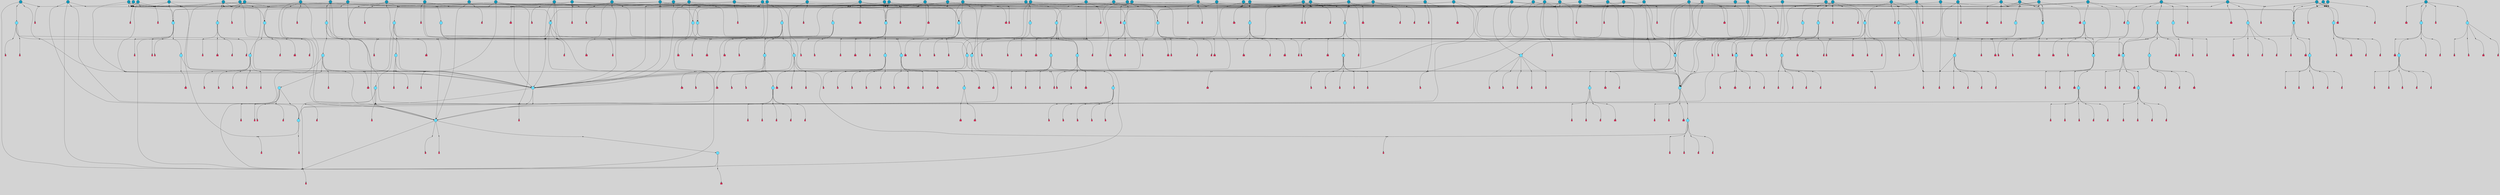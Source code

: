 // File exported with GEGELATI v1.3.1
// On the 2024-04-08 17:44:01
// With the File::TPGGraphDotExporter
digraph{
	graph[pad = "0.212, 0.055" bgcolor = lightgray]
	node[shape=circle style = filled label = ""]
		T7 [fillcolor="#66ddff"]
		T9 [fillcolor="#66ddff"]
		T11 [fillcolor="#66ddff"]
		T59 [fillcolor="#66ddff"]
		T102 [fillcolor="#66ddff"]
		T111 [fillcolor="#66ddff"]
		T258 [fillcolor="#66ddff"]
		T320 [fillcolor="#66ddff"]
		T321 [fillcolor="#66ddff"]
		T322 [fillcolor="#66ddff"]
		T323 [fillcolor="#66ddff"]
		T324 [fillcolor="#66ddff"]
		T325 [fillcolor="#66ddff"]
		T326 [fillcolor="#66ddff"]
		T327 [fillcolor="#1199bb"]
		T407 [fillcolor="#66ddff"]
		T20 [fillcolor="#1199bb"]
		T429 [fillcolor="#66ddff"]
		T440 [fillcolor="#66ddff"]
		T540 [fillcolor="#66ddff"]
		T556 [fillcolor="#66ddff"]
		T550 [fillcolor="#1199bb"]
		T623 [fillcolor="#66ddff"]
		T624 [fillcolor="#66ddff"]
		T625 [fillcolor="#66ddff"]
		T653 [fillcolor="#66ddff"]
		T715 [fillcolor="#1199bb"]
		T716 [fillcolor="#66ddff"]
		T717 [fillcolor="#66ddff"]
		T718 [fillcolor="#66ddff"]
		T719 [fillcolor="#1199bb"]
		T720 [fillcolor="#66ddff"]
		T249 [fillcolor="#66ddff"]
		T721 [fillcolor="#66ddff"]
		T784 [fillcolor="#66ddff"]
		T787 [fillcolor="#1199bb"]
		T788 [fillcolor="#66ddff"]
		T789 [fillcolor="#66ddff"]
		T790 [fillcolor="#66ddff"]
		T791 [fillcolor="#1199bb"]
		T792 [fillcolor="#66ddff"]
		T793 [fillcolor="#66ddff"]
		T794 [fillcolor="#66ddff"]
		T804 [fillcolor="#1199bb"]
		T807 [fillcolor="#1199bb"]
		T813 [fillcolor="#1199bb"]
		T821 [fillcolor="#1199bb"]
		T822 [fillcolor="#1199bb"]
		T839 [fillcolor="#1199bb"]
		T851 [fillcolor="#1199bb"]
		T872 [fillcolor="#1199bb"]
		T877 [fillcolor="#66ddff"]
		T878 [fillcolor="#1199bb"]
		T879 [fillcolor="#66ddff"]
		T880 [fillcolor="#66ddff"]
		T881 [fillcolor="#66ddff"]
		T882 [fillcolor="#66ddff"]
		T883 [fillcolor="#66ddff"]
		T884 [fillcolor="#1199bb"]
		T885 [fillcolor="#66ddff"]
		T886 [fillcolor="#66ddff"]
		T893 [fillcolor="#1199bb"]
		T902 [fillcolor="#1199bb"]
		T908 [fillcolor="#1199bb"]
		T920 [fillcolor="#1199bb"]
		T924 [fillcolor="#1199bb"]
		T929 [fillcolor="#1199bb"]
		T930 [fillcolor="#1199bb"]
		T940 [fillcolor="#66ddff"]
		T947 [fillcolor="#66ddff"]
		T948 [fillcolor="#66ddff"]
		T949 [fillcolor="#66ddff"]
		T950 [fillcolor="#66ddff"]
		T951 [fillcolor="#1199bb"]
		T952 [fillcolor="#66ddff"]
		T953 [fillcolor="#66ddff"]
		T954 [fillcolor="#66ddff"]
		T955 [fillcolor="#1199bb"]
		T956 [fillcolor="#66ddff"]
		T957 [fillcolor="#66ddff"]
		T959 [fillcolor="#1199bb"]
		T963 [fillcolor="#1199bb"]
		T964 [fillcolor="#1199bb"]
		T969 [fillcolor="#1199bb"]
		T971 [fillcolor="#1199bb"]
		T972 [fillcolor="#1199bb"]
		T979 [fillcolor="#1199bb"]
		T980 [fillcolor="#1199bb"]
		T986 [fillcolor="#1199bb"]
		T991 [fillcolor="#1199bb"]
		T998 [fillcolor="#1199bb"]
		T1001 [fillcolor="#1199bb"]
		T1004 [fillcolor="#66ddff"]
		T1005 [fillcolor="#66ddff"]
		T1006 [fillcolor="#66ddff"]
		T1007 [fillcolor="#66ddff"]
		T1008 [fillcolor="#1199bb"]
		T1009 [fillcolor="#66ddff"]
		T1010 [fillcolor="#66ddff"]
		T1011 [fillcolor="#66ddff"]
		T1012 [fillcolor="#66ddff"]
		T1013 [fillcolor="#66ddff"]
		T1014 [fillcolor="#66ddff"]
		T1016 [fillcolor="#1199bb"]
		T1018 [fillcolor="#1199bb"]
		T1019 [fillcolor="#1199bb"]
		T1020 [fillcolor="#66ddff"]
		T1022 [fillcolor="#1199bb"]
		T1023 [fillcolor="#1199bb"]
		T1024 [fillcolor="#1199bb"]
		T1026 [fillcolor="#1199bb"]
		T1028 [fillcolor="#1199bb"]
		T1029 [fillcolor="#1199bb"]
		T1030 [fillcolor="#1199bb"]
		T1015 [fillcolor="#1199bb"]
		T1035 [fillcolor="#1199bb"]
		T1038 [fillcolor="#1199bb"]
		T1041 [fillcolor="#1199bb"]
		T1043 [fillcolor="#1199bb"]
		T1044 [fillcolor="#1199bb"]
		T1045 [fillcolor="#1199bb"]
		T1046 [fillcolor="#1199bb"]
		T1047 [fillcolor="#1199bb"]
		T1048 [fillcolor="#1199bb"]
		T1049 [fillcolor="#1199bb"]
		T1050 [fillcolor="#1199bb"]
		T1052 [fillcolor="#1199bb"]
		T1053 [fillcolor="#66ddff"]
		T1054 [fillcolor="#66ddff"]
		T1055 [fillcolor="#66ddff"]
		T1056 [fillcolor="#66ddff"]
		T1057 [fillcolor="#66ddff"]
		T1058 [fillcolor="#1199bb"]
		T1059 [fillcolor="#66ddff"]
		T1060 [fillcolor="#66ddff"]
		T778 [fillcolor="#1199bb"]
		T1061 [fillcolor="#1199bb"]
		T1062 [fillcolor="#1199bb"]
		T1063 [fillcolor="#1199bb"]
		T1064 [fillcolor="#1199bb"]
		T1065 [fillcolor="#1199bb"]
		T1066 [fillcolor="#1199bb"]
		T1067 [fillcolor="#1199bb"]
		T1068 [fillcolor="#1199bb"]
		T1069 [fillcolor="#1199bb"]
		T1070 [fillcolor="#1199bb"]
		T1071 [fillcolor="#1199bb"]
		T1072 [fillcolor="#1199bb"]
		T1073 [fillcolor="#1199bb"]
		P16385 [fillcolor="#cccccc" shape=point] //-3|
		I16385 [shape=box style=invis label="1|6&2|7#0|7&#92;n10|2&0|7#1|3&#92;n9|6&2|7#2|2&#92;n5|3&0|7#0|7&#92;n1|6&2|3#0|0&#92;n2|3&2|3#2|2&#92;n5|1&2|6#0|6&#92;n"]
		P16385 -> I16385[style=invis]
		A10553 [fillcolor="#ff3366" shape=box margin=0.03 width=0 height=0 label="7"]
		T7 -> P16385 -> A10553
		P16386 [fillcolor="#cccccc" shape=point] //5|
		I16386 [shape=box style=invis label="0|5&2|3#0|1&#92;n0|6&2|1#2|4&#92;n6|2&2|6#0|7&#92;n7|4&0|3#0|1&#92;n5|4&0|7#1|6&#92;n9|1&0|5#2|2&#92;n6|3&2|3#1|7&#92;n11|7&2|4#1|6&#92;n2|5&0|1#0|0&#92;n4|7&0|0#0|2&#92;n6|2&0|6#0|0&#92;n2|1&2|6#2|4&#92;n10|0&2|0#1|0&#92;n6|6&2|4#0|6&#92;n"]
		P16386 -> I16386[style=invis]
		A10554 [fillcolor="#ff3366" shape=box margin=0.03 width=0 height=0 label="8"]
		T7 -> P16386 -> A10554
		P16387 [fillcolor="#cccccc" shape=point] //-6|
		I16387 [shape=box style=invis label="11|1&0|7#2|0&#92;n10|4&0|1#1|0&#92;n4|3&2|4#2|1&#92;n0|5&2|0#0|0&#92;n6|1&0|0#0|3&#92;n8|2&2|0#0|4&#92;n11|4&2|0#1|6&#92;n7|0&2|6#2|3&#92;n5|3&2|6#2|0&#92;n2|0&2|0#0|4&#92;n"]
		P16387 -> I16387[style=invis]
		A10555 [fillcolor="#ff3366" shape=box margin=0.03 width=0 height=0 label="9"]
		T9 -> P16387 -> A10555
		P16388 [fillcolor="#cccccc" shape=point] //2|
		I16388 [shape=box style=invis label="6|3&2|7#1|4&#92;n8|6&0|0#2|5&#92;n2|1&0|2#0|3&#92;n8|7&0|6#0|4&#92;n2|1&2|0#0|1&#92;n0|0&2|2#2|3&#92;n6|6&0|7#2|1&#92;n6|1&0|7#2|6&#92;n5|4&2|7#0|4&#92;n0|3&0|4#2|0&#92;n11|0&2|0#2|5&#92;n4|5&2|5#2|4&#92;n5|7&0|6#0|4&#92;n9|7&2|5#0|3&#92;n5|4&2|1#0|3&#92;n5|3&0|1#1|7&#92;n0|4&0|3#2|5&#92;n"]
		P16388 -> I16388[style=invis]
		A10556 [fillcolor="#ff3366" shape=box margin=0.03 width=0 height=0 label="10"]
		T9 -> P16388 -> A10556
		P16389 [fillcolor="#cccccc" shape=point] //6|
		I16389 [shape=box style=invis label="3|0&2|7#2|2&#92;n3|2&0|4#2|5&#92;n5|1&0|2#1|0&#92;n8|7&0|1#2|0&#92;n8|5&0|3#0|6&#92;n0|2&0|2#2|3&#92;n1|5&2|5#0|5&#92;n5|6&0|6#0|7&#92;n6|7&0|0#2|6&#92;n1|2&2|3#0|0&#92;n7|7&2|3#0|4&#92;n0|7&2|7#0|6&#92;n1|0&2|2#2|7&#92;n4|4&0|1#0|0&#92;n"]
		P16389 -> I16389[style=invis]
		A10557 [fillcolor="#ff3366" shape=box margin=0.03 width=0 height=0 label="11"]
		T11 -> P16389 -> A10557
		P16390 [fillcolor="#cccccc" shape=point] //-4|
		I16390 [shape=box style=invis label="4|1&0|4#2|6&#92;n1|2&2|2#2|0&#92;n1|2&2|0#0|6&#92;n8|4&2|3#2|5&#92;n5|5&2|1#1|0&#92;n"]
		P16390 -> I16390[style=invis]
		A10558 [fillcolor="#ff3366" shape=box margin=0.03 width=0 height=0 label="12"]
		T11 -> P16390 -> A10558
		P16391 [fillcolor="#cccccc" shape=point] //8|
		I16391 [shape=box style=invis label="9|0&0|1#2|0&#92;n10|1&2|5#1|4&#92;n8|2&2|6#0|4&#92;n4|5&0|3#0|1&#92;n2|4&2|5#2|3&#92;n4|2&2|2#0|2&#92;n7|5&0|2#0|0&#92;n8|2&2|1#1|3&#92;n8|7&0|7#2|1&#92;n1|1&0|0#0|7&#92;n5|6&2|5#1|0&#92;n6|3&2|5#0|0&#92;n11|4&0|3#2|6&#92;n1|2&2|4#0|7&#92;n5|6&0|1#2|0&#92;n11|3&0|2#0|7&#92;n"]
		P16391 -> I16391[style=invis]
		A10559 [fillcolor="#ff3366" shape=box margin=0.03 width=0 height=0 label="6"]
		T59 -> P16391 -> A10559
		P16392 [fillcolor="#cccccc" shape=point] //5|
		I16392 [shape=box style=invis label="3|0&2|0#0|1&#92;n3|0&0|7#0|1&#92;n5|3&0|2#2|6&#92;n4|4&2|4#2|6&#92;n11|2&0|7#1|6&#92;n2|7&2|2#2|5&#92;n9|3&2|6#2|7&#92;n7|7&0|0#0|4&#92;n6|1&2|4#2|3&#92;n5|4&2|0#1|6&#92;n1|3&0|7#0|4&#92;n"]
		P16392 -> I16392[style=invis]
		A10560 [fillcolor="#ff3366" shape=box margin=0.03 width=0 height=0 label="7"]
		T59 -> P16392 -> A10560
		T59 -> P16387
		T59 -> P16392
		P16393 [fillcolor="#cccccc" shape=point] //7|
		I16393 [shape=box style=invis label="3|3&2|7#0|4&#92;n4|3&2|6#0|3&#92;n8|4&0|6#1|2&#92;n5|6&2|3#0|4&#92;n0|7&2|1#0|5&#92;n8|7&2|2#2|5&#92;n9|1&0|0#1|0&#92;n10|1&2|1#1|4&#92;n10|5&0|6#1|7&#92;n5|2&2|3#0|4&#92;n2|0&2|6#2|7&#92;n1|7&0|1#0|7&#92;n"]
		P16393 -> I16393[style=invis]
		A10561 [fillcolor="#ff3366" shape=box margin=0.03 width=0 height=0 label="2"]
		T102 -> P16393 -> A10561
		P16394 [fillcolor="#cccccc" shape=point] //-8|
		I16394 [shape=box style=invis label="7|5&0|4#2|4&#92;n"]
		P16394 -> I16394[style=invis]
		A10562 [fillcolor="#ff3366" shape=box margin=0.03 width=0 height=0 label="3"]
		T102 -> P16394 -> A10562
		P16395 [fillcolor="#cccccc" shape=point] //8|
		I16395 [shape=box style=invis label="7|0&0|2#1|4&#92;n8|1&2|3#0|5&#92;n0|6&0|5#0|5&#92;n3|7&2|1#0|6&#92;n9|4&2|7#1|6&#92;n1|7&2|5#2|2&#92;n8|5&2|0#0|3&#92;n0|2&0|2#0|0&#92;n3|5&0|2#0|3&#92;n"]
		P16395 -> I16395[style=invis]
		A10563 [fillcolor="#ff3366" shape=box margin=0.03 width=0 height=0 label="5"]
		T102 -> P16395 -> A10563
		P16396 [fillcolor="#cccccc" shape=point] //-5|
		I16396 [shape=box style=invis label="0|0&2|3#0|2&#92;n10|5&0|6#1|3&#92;n7|3&0|6#2|3&#92;n3|4&0|6#0|6&#92;n10|5&0|2#1|1&#92;n5|0&0|1#0|3&#92;n6|6&2|5#1|5&#92;n7|4&0|2#1|7&#92;n5|7&0|1#2|5&#92;n1|5&0|0#0|3&#92;n7|5&2|1#2|6&#92;n9|0&0|2#0|0&#92;n4|0&2|4#0|0&#92;n4|6&0|0#2|3&#92;n3|1&0|6#2|5&#92;n7|7&2|1#2|3&#92;n9|4&2|2#0|6&#92;n"]
		P16396 -> I16396[style=invis]
		T111 -> P16396 -> T9
		P16397 [fillcolor="#cccccc" shape=point] //7|
		I16397 [shape=box style=invis label="7|4&2|1#2|0&#92;n4|1&2|4#2|3&#92;n5|0&2|0#2|2&#92;n6|1&2|4#2|6&#92;n"]
		P16397 -> I16397[style=invis]
		A10564 [fillcolor="#ff3366" shape=box margin=0.03 width=0 height=0 label="9"]
		T111 -> P16397 -> A10564
		P16398 [fillcolor="#cccccc" shape=point] //2|
		I16398 [shape=box style=invis label="3|0&2|0#0|1&#92;n11|2&0|7#1|6&#92;n8|7&2|4#0|5&#92;n5|3&0|2#2|6&#92;n4|4&2|4#2|6&#92;n3|0&0|7#0|1&#92;n2|7&2|2#2|5&#92;n9|3&2|6#2|7&#92;n7|7&0|0#0|4&#92;n6|1&2|4#1|3&#92;n5|4&2|0#1|6&#92;n1|3&0|7#0|4&#92;n"]
		P16398 -> I16398[style=invis]
		A10565 [fillcolor="#ff3366" shape=box margin=0.03 width=0 height=0 label="7"]
		T111 -> P16398 -> A10565
		T111 -> P16387
		P16399 [fillcolor="#cccccc" shape=point] //2|
		I16399 [shape=box style=invis label="9|1&2|3#0|1&#92;n5|3&2|4#2|7&#92;n11|0&2|3#0|4&#92;n7|0&2|4#0|4&#92;n5|2&2|0#2|4&#92;n7|3&0|7#0|5&#92;n"]
		P16399 -> I16399[style=invis]
		A10566 [fillcolor="#ff3366" shape=box margin=0.03 width=0 height=0 label="2"]
		T258 -> P16399 -> A10566
		T258 -> P16387
		P16400 [fillcolor="#cccccc" shape=point] //-5|
		I16400 [shape=box style=invis label="8|7&0|3#0|3&#92;n6|4&2|1#0|5&#92;n2|2&2|6#2|0&#92;n4|7&2|0#2|3&#92;n10|5&2|1#1|5&#92;n2|0&0|7#2|0&#92;n5|3&2|2#2|0&#92;n6|7&0|0#1|0&#92;n"]
		P16400 -> I16400[style=invis]
		A10567 [fillcolor="#ff3366" shape=box margin=0.03 width=0 height=0 label="1"]
		T258 -> P16400 -> A10567
		P16401 [fillcolor="#cccccc" shape=point] //2|
		I16401 [shape=box style=invis label="4|1&0|4#2|6&#92;n5|5&2|1#1|0&#92;n1|0&2|0#0|6&#92;n8|4&2|3#2|5&#92;n"]
		P16401 -> I16401[style=invis]
		T258 -> P16401 -> T11
		P16402 [fillcolor="#cccccc" shape=point] //5|
		I16402 [shape=box style=invis label="1|6&2|7#0|7&#92;n9|2&2|7#2|2&#92;n10|2&0|7#1|3&#92;n5|3&0|7#0|7&#92;n7|0&2|7#2|2&#92;n1|6&2|3#0|0&#92;n2|3&2|3#2|2&#92;n"]
		P16402 -> I16402[style=invis]
		A10568 [fillcolor="#ff3366" shape=box margin=0.03 width=0 height=0 label="7"]
		T258 -> P16402 -> A10568
		P16403 [fillcolor="#cccccc" shape=point] //-4|
		I16403 [shape=box style=invis label="4|1&0|4#2|6&#92;n1|2&2|2#2|0&#92;n1|2&2|0#0|6&#92;n8|4&2|3#2|5&#92;n5|5&2|1#1|0&#92;n"]
		P16403 -> I16403[style=invis]
		A10569 [fillcolor="#ff3366" shape=box margin=0.03 width=0 height=0 label="12"]
		T320 -> P16403 -> A10569
		P16404 [fillcolor="#cccccc" shape=point] //-9|
		I16404 [shape=box style=invis label="2|0&2|0#2|1&#92;n4|4&2|4#2|6&#92;n9|1&0|3#1|7&#92;n5|3&0|2#2|6&#92;n2|7&2|2#2|5&#92;n5|4&2|0#1|6&#92;n3|0&0|7#0|1&#92;n1|3&0|7#0|4&#92;n11|6&2|2#0|7&#92;n7|7&0|0#0|4&#92;n11|0&0|7#1|6&#92;n9|3&2|6#2|7&#92;n"]
		P16404 -> I16404[style=invis]
		A10570 [fillcolor="#ff3366" shape=box margin=0.03 width=0 height=0 label="7"]
		T321 -> P16404 -> A10570
		P16405 [fillcolor="#cccccc" shape=point] //6|
		I16405 [shape=box style=invis label="3|0&2|7#2|2&#92;n3|2&0|4#2|5&#92;n5|1&0|2#1|0&#92;n8|7&0|1#2|0&#92;n8|5&0|3#0|6&#92;n0|2&0|2#2|3&#92;n1|5&2|5#0|5&#92;n5|6&0|6#0|7&#92;n6|7&0|0#2|6&#92;n1|2&2|3#0|0&#92;n7|7&2|3#0|4&#92;n0|7&2|7#0|6&#92;n1|0&2|2#2|7&#92;n4|4&0|1#0|0&#92;n"]
		P16405 -> I16405[style=invis]
		A10571 [fillcolor="#ff3366" shape=box margin=0.03 width=0 height=0 label="11"]
		T320 -> P16405 -> A10571
		P16406 [fillcolor="#cccccc" shape=point] //2|
		I16406 [shape=box style=invis label="4|1&0|4#2|6&#92;n5|5&2|1#1|0&#92;n1|0&2|0#0|6&#92;n8|4&2|3#2|5&#92;n"]
		P16406 -> I16406[style=invis]
		T321 -> P16406 -> T320
		P16407 [fillcolor="#cccccc" shape=point] //-3|
		I16407 [shape=box style=invis label="4|5&0|0#0|0&#92;n4|7&0|0#0|2&#92;n0|6&2|1#2|4&#92;n9|1&0|5#2|2&#92;n10|0&2|0#1|0&#92;n6|6&2|4#0|6&#92;n2|5&0|1#0|0&#92;n6|3&2|3#1|7&#92;n11|7&2|4#1|6&#92;n6|2&2|6#0|1&#92;n6|2&0|0#0|0&#92;n9|1&2|6#2|4&#92;n10|4&0|3#1|1&#92;n5|4&2|7#1|6&#92;n"]
		P16407 -> I16407[style=invis]
		T323 -> P16407 -> T321
		P16408 [fillcolor="#cccccc" shape=point] //5|
		I16408 [shape=box style=invis label="0|5&2|3#0|1&#92;n0|6&2|1#2|4&#92;n6|2&2|6#0|7&#92;n7|4&0|3#0|1&#92;n5|4&0|7#1|6&#92;n9|1&0|5#2|2&#92;n6|3&2|3#1|7&#92;n11|7&2|4#1|6&#92;n2|5&0|1#0|0&#92;n4|7&0|0#0|2&#92;n6|2&0|6#0|0&#92;n2|1&2|6#2|4&#92;n10|0&2|0#1|0&#92;n6|6&2|4#0|6&#92;n"]
		P16408 -> I16408[style=invis]
		A10572 [fillcolor="#ff3366" shape=box margin=0.03 width=0 height=0 label="8"]
		T322 -> P16408 -> A10572
		P16409 [fillcolor="#cccccc" shape=point] //8|
		I16409 [shape=box style=invis label="9|7&0|5#2|5&#92;n3|3&2|3#0|2&#92;n9|5&2|2#1|0&#92;n2|3&0|6#0|3&#92;n4|4&2|5#2|7&#92;n11|3&2|0#1|5&#92;n6|6&2|1#2|2&#92;n4|6&0|1#2|2&#92;n2|5&2|7#2|2&#92;n7|7&2|2#2|3&#92;n6|5&0|3#2|6&#92;n6|7&0|6#0|2&#92;n"]
		P16409 -> I16409[style=invis]
		A10573 [fillcolor="#ff3366" shape=box margin=0.03 width=0 height=0 label="14"]
		T321 -> P16409 -> A10573
		P16410 [fillcolor="#cccccc" shape=point] //-3|
		I16410 [shape=box style=invis label="1|6&2|7#0|7&#92;n10|2&0|7#1|3&#92;n9|6&2|7#2|2&#92;n5|3&0|7#0|7&#92;n1|6&2|3#0|0&#92;n2|3&2|3#2|2&#92;n5|1&2|6#0|6&#92;n"]
		P16410 -> I16410[style=invis]
		A10574 [fillcolor="#ff3366" shape=box margin=0.03 width=0 height=0 label="7"]
		T322 -> P16410 -> A10574
		P16411 [fillcolor="#cccccc" shape=point] //-8|
		I16411 [shape=box style=invis label="7|5&0|4#2|4&#92;n"]
		P16411 -> I16411[style=invis]
		A10575 [fillcolor="#ff3366" shape=box margin=0.03 width=0 height=0 label="3"]
		T321 -> P16411 -> A10575
		P16412 [fillcolor="#cccccc" shape=point] //4|
		I16412 [shape=box style=invis label="4|3&0|6#0|3&#92;n5|7&2|3#2|2&#92;n5|6&0|7#1|2&#92;n1|4&2|6#0|3&#92;n8|4&2|1#2|5&#92;n9|5&2|4#1|4&#92;n2|4&0|5#0|7&#92;n10|0&0|6#1|3&#92;n3|0&0|6#0|2&#92;n2|7&2|7#2|6&#92;n5|2&0|5#1|5&#92;n10|4&2|5#1|7&#92;n4|0&0|4#2|4&#92;n11|1&0|4#2|6&#92;n10|6&2|0#1|4&#92;n9|7&0|3#1|4&#92;n4|5&2|7#0|6&#92;n11|5&2|6#2|3&#92;n0|3&0|5#0|1&#92;n"]
		P16412 -> I16412[style=invis]
		A10576 [fillcolor="#ff3366" shape=box margin=0.03 width=0 height=0 label="13"]
		T321 -> P16412 -> A10576
		P16413 [fillcolor="#cccccc" shape=point] //1|
		I16413 [shape=box style=invis label="0|4&0|1#0|1&#92;n10|5&2|5#1|6&#92;n7|7&2|5#2|2&#92;n9|5&0|7#2|7&#92;n8|4&0|3#2|7&#92;n11|0&2|3#0|5&#92;n7|0&0|0#0|1&#92;n4|2&0|4#0|5&#92;n5|1&0|6#2|7&#92;n11|3&0|7#1|3&#92;n"]
		P16413 -> I16413[style=invis]
		T323 -> P16413 -> T322
		P16414 [fillcolor="#cccccc" shape=point] //4|
		I16414 [shape=box style=invis label="4|3&0|6#0|3&#92;n5|7&2|3#2|2&#92;n5|6&0|7#1|2&#92;n1|4&2|6#0|3&#92;n8|4&2|1#2|5&#92;n9|5&2|4#1|4&#92;n2|4&0|5#0|7&#92;n10|0&0|6#1|3&#92;n3|0&0|6#0|2&#92;n2|7&2|7#2|6&#92;n5|2&0|5#1|5&#92;n10|4&2|5#1|7&#92;n4|0&0|4#2|4&#92;n11|1&0|4#2|6&#92;n10|6&2|0#1|4&#92;n9|7&0|3#1|4&#92;n4|5&2|7#0|6&#92;n11|5&2|6#2|3&#92;n0|3&0|5#0|1&#92;n"]
		P16414 -> I16414[style=invis]
		A10577 [fillcolor="#ff3366" shape=box margin=0.03 width=0 height=0 label="13"]
		T323 -> P16414 -> A10577
		P16415 [fillcolor="#cccccc" shape=point] //-9|
		I16415 [shape=box style=invis label="2|0&2|0#2|1&#92;n4|4&2|4#2|6&#92;n9|1&0|3#1|7&#92;n5|3&0|2#2|6&#92;n2|7&2|2#2|5&#92;n5|4&2|0#1|6&#92;n3|0&0|7#0|1&#92;n1|3&0|7#0|4&#92;n11|6&2|2#0|7&#92;n7|7&0|0#0|4&#92;n11|0&0|7#1|6&#92;n9|3&2|6#2|7&#92;n"]
		P16415 -> I16415[style=invis]
		A10578 [fillcolor="#ff3366" shape=box margin=0.03 width=0 height=0 label="7"]
		T325 -> P16415 -> A10578
		P16416 [fillcolor="#cccccc" shape=point] //-4|
		I16416 [shape=box style=invis label="4|1&0|4#2|6&#92;n1|2&2|2#2|0&#92;n1|2&2|0#0|6&#92;n8|4&2|3#2|5&#92;n5|5&2|1#1|0&#92;n"]
		P16416 -> I16416[style=invis]
		A10579 [fillcolor="#ff3366" shape=box margin=0.03 width=0 height=0 label="12"]
		T324 -> P16416 -> A10579
		P16417 [fillcolor="#cccccc" shape=point] //6|
		I16417 [shape=box style=invis label="3|0&2|7#2|2&#92;n3|2&0|4#2|5&#92;n5|1&0|2#1|0&#92;n8|7&0|1#2|0&#92;n8|5&0|3#0|6&#92;n0|2&0|2#2|3&#92;n1|5&2|5#0|5&#92;n5|6&0|6#0|7&#92;n6|7&0|0#2|6&#92;n1|2&2|3#0|0&#92;n7|7&2|3#0|4&#92;n0|7&2|7#0|6&#92;n1|0&2|2#2|7&#92;n4|4&0|1#0|0&#92;n"]
		P16417 -> I16417[style=invis]
		A10580 [fillcolor="#ff3366" shape=box margin=0.03 width=0 height=0 label="11"]
		T324 -> P16417 -> A10580
		P16418 [fillcolor="#cccccc" shape=point] //2|
		I16418 [shape=box style=invis label="4|1&0|4#2|6&#92;n5|5&2|1#1|0&#92;n1|0&2|0#0|6&#92;n8|4&2|3#2|5&#92;n"]
		P16418 -> I16418[style=invis]
		T325 -> P16418 -> T324
		P16419 [fillcolor="#cccccc" shape=point] //4|
		I16419 [shape=box style=invis label="4|3&0|6#0|3&#92;n5|7&2|3#2|2&#92;n5|6&0|7#1|2&#92;n1|4&2|6#0|3&#92;n8|4&2|1#2|5&#92;n9|5&2|4#1|4&#92;n2|4&0|5#0|7&#92;n10|0&0|6#1|3&#92;n3|0&0|6#0|2&#92;n2|7&2|7#2|6&#92;n5|2&0|5#1|5&#92;n10|4&2|5#1|7&#92;n4|0&0|4#2|4&#92;n11|1&0|4#2|6&#92;n10|6&2|0#1|4&#92;n9|7&0|3#1|4&#92;n4|5&2|7#0|6&#92;n11|5&2|6#2|3&#92;n0|3&0|5#0|1&#92;n"]
		P16419 -> I16419[style=invis]
		A10581 [fillcolor="#ff3366" shape=box margin=0.03 width=0 height=0 label="13"]
		T325 -> P16419 -> A10581
		P16420 [fillcolor="#cccccc" shape=point] //-3|
		I16420 [shape=box style=invis label="4|5&0|0#0|0&#92;n4|7&0|0#0|2&#92;n0|6&2|1#2|4&#92;n9|1&0|5#2|2&#92;n10|0&2|0#1|0&#92;n6|6&2|4#0|6&#92;n2|5&0|1#0|0&#92;n6|3&2|3#1|7&#92;n11|7&2|4#1|6&#92;n6|2&2|6#0|1&#92;n6|2&0|0#0|0&#92;n9|1&2|6#2|4&#92;n10|4&0|3#1|1&#92;n5|4&2|7#1|6&#92;n"]
		P16420 -> I16420[style=invis]
		T327 -> P16420 -> T325
		P16421 [fillcolor="#cccccc" shape=point] //5|
		I16421 [shape=box style=invis label="0|5&2|3#0|1&#92;n0|6&2|1#2|4&#92;n6|2&2|6#0|7&#92;n7|4&0|3#0|1&#92;n5|4&0|7#1|6&#92;n9|1&0|5#2|2&#92;n6|3&2|3#1|7&#92;n11|7&2|4#1|6&#92;n2|5&0|1#0|0&#92;n4|7&0|0#0|2&#92;n6|2&0|6#0|0&#92;n2|1&2|6#2|4&#92;n10|0&2|0#1|0&#92;n6|6&2|4#0|6&#92;n"]
		P16421 -> I16421[style=invis]
		A10582 [fillcolor="#ff3366" shape=box margin=0.03 width=0 height=0 label="8"]
		T326 -> P16421 -> A10582
		P16422 [fillcolor="#cccccc" shape=point] //-8|
		I16422 [shape=box style=invis label="7|5&0|4#2|4&#92;n"]
		P16422 -> I16422[style=invis]
		A10583 [fillcolor="#ff3366" shape=box margin=0.03 width=0 height=0 label="3"]
		T325 -> P16422 -> A10583
		P16423 [fillcolor="#cccccc" shape=point] //-3|
		I16423 [shape=box style=invis label="1|6&2|7#0|7&#92;n10|2&0|7#1|3&#92;n9|6&2|7#2|2&#92;n5|3&0|7#0|7&#92;n1|6&2|3#0|0&#92;n2|3&2|3#2|2&#92;n5|1&2|6#0|6&#92;n"]
		P16423 -> I16423[style=invis]
		A10584 [fillcolor="#ff3366" shape=box margin=0.03 width=0 height=0 label="7"]
		T326 -> P16423 -> A10584
		P16424 [fillcolor="#cccccc" shape=point] //8|
		I16424 [shape=box style=invis label="9|7&0|5#2|5&#92;n3|3&2|3#0|2&#92;n9|5&2|2#1|0&#92;n2|3&0|6#0|3&#92;n4|4&2|5#2|7&#92;n11|3&2|0#1|5&#92;n6|6&2|1#2|2&#92;n4|6&0|1#2|2&#92;n2|5&2|7#2|2&#92;n7|7&2|2#2|3&#92;n6|5&0|3#2|6&#92;n6|7&0|6#0|2&#92;n"]
		P16424 -> I16424[style=invis]
		A10585 [fillcolor="#ff3366" shape=box margin=0.03 width=0 height=0 label="14"]
		T325 -> P16424 -> A10585
		P16425 [fillcolor="#cccccc" shape=point] //1|
		I16425 [shape=box style=invis label="0|4&0|1#0|1&#92;n10|5&2|5#1|6&#92;n7|7&2|5#2|2&#92;n9|5&0|7#2|7&#92;n8|4&0|3#2|7&#92;n11|0&2|3#0|5&#92;n7|0&0|0#0|1&#92;n4|2&0|4#0|5&#92;n5|1&0|6#2|7&#92;n11|3&0|7#1|3&#92;n"]
		P16425 -> I16425[style=invis]
		T327 -> P16425 -> T326
		P16426 [fillcolor="#cccccc" shape=point] //4|
		I16426 [shape=box style=invis label="4|3&0|6#0|3&#92;n5|7&2|3#2|2&#92;n5|6&0|7#1|2&#92;n1|4&2|6#0|3&#92;n8|4&2|1#2|5&#92;n9|5&2|4#1|4&#92;n2|4&0|5#0|7&#92;n10|0&0|6#1|3&#92;n3|0&0|6#0|2&#92;n2|7&2|7#2|6&#92;n5|2&0|5#1|5&#92;n10|4&2|5#1|7&#92;n4|0&0|4#2|4&#92;n11|1&0|4#2|6&#92;n10|6&2|0#1|4&#92;n9|7&0|3#1|4&#92;n4|5&2|7#0|6&#92;n11|5&2|6#2|3&#92;n0|3&0|5#0|1&#92;n"]
		P16426 -> I16426[style=invis]
		A10586 [fillcolor="#ff3366" shape=box margin=0.03 width=0 height=0 label="13"]
		T327 -> P16426 -> A10586
		P16427 [fillcolor="#cccccc" shape=point] //-1|
		I16427 [shape=box style=invis label="0|5&2|2#0|0&#92;n11|3&2|3#1|3&#92;n8|5&2|2#1|7&#92;n10|0&0|6#1|2&#92;n9|1&2|5#0|3&#92;n8|0&2|4#2|6&#92;n6|7&0|2#0|3&#92;n9|2&0|7#0|1&#92;n6|2&0|2#2|1&#92;n"]
		P16427 -> I16427[style=invis]
		A10587 [fillcolor="#ff3366" shape=box margin=0.03 width=0 height=0 label="7"]
		T407 -> P16427 -> A10587
		P16428 [fillcolor="#cccccc" shape=point] //-3|
		I16428 [shape=box style=invis label="7|7&0|0#0|4&#92;n11|2&0|7#1|6&#92;n8|7&2|4#0|5&#92;n5|3&0|2#2|6&#92;n4|4&2|4#2|6&#92;n3|0&0|7#0|6&#92;n2|7&2|2#2|5&#92;n9|3&2|6#2|7&#92;n6|7&0|0#0|7&#92;n3|0&2|0#0|1&#92;n6|1&2|4#1|3&#92;n5|4&2|0#1|6&#92;n1|3&0|7#0|4&#92;n"]
		P16428 -> I16428[style=invis]
		T407 -> P16428 -> T59
		P16429 [fillcolor="#cccccc" shape=point] //-5|
		I16429 [shape=box style=invis label="5|3&0|7#0|7&#92;n9|2&2|7#2|2&#92;n1|6&2|7#0|7&#92;n7|6&2|4#0|5&#92;n10|3&0|2#1|1&#92;n9|2&0|7#1|3&#92;n1|6&0|3#0|1&#92;n4|0&0|2#2|2&#92;n7|0&2|7#2|2&#92;n5|1&2|6#0|3&#92;n2|3&2|3#2|2&#92;n"]
		P16429 -> I16429[style=invis]
		T407 -> P16429 -> T102
		P16430 [fillcolor="#cccccc" shape=point] //1|
		I16430 [shape=box style=invis label="9|3&2|0#0|4&#92;n4|2&0|5#2|0&#92;n10|7&2|7#1|1&#92;n6|3&2|6#1|5&#92;n8|3&2|5#1|2&#92;n4|0&2|1#2|2&#92;n4|1&0|4#0|3&#92;n3|6&2|5#2|5&#92;n8|3&0|1#0|7&#92;n4|0&2|4#0|1&#92;n3|4&0|0#2|1&#92;n3|2&0|7#2|1&#92;n1|4&0|1#0|2&#92;n"]
		P16430 -> I16430[style=invis]
		A10588 [fillcolor="#ff3366" shape=box margin=0.03 width=0 height=0 label="14"]
		T407 -> P16430 -> A10588
		P16431 [fillcolor="#cccccc" shape=point] //3|
		I16431 [shape=box style=invis label="5|4&2|7#0|4&#92;n0|4&0|3#2|5&#92;n8|6&0|0#2|5&#92;n2|1&0|2#0|3&#92;n9|7&0|6#0|4&#92;n0|0&2|2#2|3&#92;n6|6&0|7#2|1&#92;n6|1&0|7#2|6&#92;n0|3&0|4#2|0&#92;n11|0&2|0#2|5&#92;n4|5&2|5#2|4&#92;n5|3&0|1#1|7&#92;n9|7&2|2#0|3&#92;n5|4&2|1#0|3&#92;n5|0&0|6#0|4&#92;n0|0&0|1#2|0&#92;n"]
		P16431 -> I16431[style=invis]
		A10589 [fillcolor="#ff3366" shape=box margin=0.03 width=0 height=0 label="10"]
		T407 -> P16431 -> A10589
		P16432 [fillcolor="#cccccc" shape=point] //-2|
		I16432 [shape=box style=invis label="3|5&2|6#2|3&#92;n3|2&0|0#0|0&#92;n8|0&2|0#0|1&#92;n"]
		P16432 -> I16432[style=invis]
		A10590 [fillcolor="#ff3366" shape=box margin=0.03 width=0 height=0 label="3"]
		T20 -> P16432 -> A10590
		P16433 [fillcolor="#cccccc" shape=point] //5|
		I16433 [shape=box style=invis label="4|4&2|4#2|6&#92;n3|0&0|7#0|1&#92;n5|3&0|2#2|6&#92;n3|0&2|0#2|1&#92;n11|2&0|7#1|6&#92;n9|3&2|6#2|7&#92;n7|7&0|0#0|4&#92;n6|1&2|4#2|3&#92;n5|4&2|0#1|6&#92;n1|3&0|7#0|4&#92;n"]
		P16433 -> I16433[style=invis]
		T20 -> P16433 -> T407
		P16434 [fillcolor="#cccccc" shape=point] //4|
		I16434 [shape=box style=invis label="2|2&0|1#2|4&#92;n3|7&2|2#0|7&#92;n6|5&2|4#1|3&#92;n7|0&0|7#1|3&#92;n10|7&0|0#1|2&#92;n"]
		P16434 -> I16434[style=invis]
		T20 -> P16434 -> T111
		T20 -> P16392
		T20 -> P16387
		P16435 [fillcolor="#cccccc" shape=point] //4|
		I16435 [shape=box style=invis label="8|5&2|3#2|1&#92;n10|1&0|3#1|6&#92;n7|1&2|6#1|3&#92;n4|1&0|6#0|0&#92;n11|1&0|2#0|3&#92;n2|0&2|1#2|7&#92;n"]
		P16435 -> I16435[style=invis]
		A10591 [fillcolor="#ff3366" shape=box margin=0.03 width=0 height=0 label="2"]
		T429 -> P16435 -> A10591
		P16436 [fillcolor="#cccccc" shape=point] //1|
		I16436 [shape=box style=invis label="9|7&0|2#2|2&#92;n6|5&0|1#1|0&#92;n2|2&0|0#2|1&#92;n4|3&2|2#2|3&#92;n2|5&2|2#0|0&#92;n10|7&0|5#1|1&#92;n9|5&2|7#2|5&#92;n7|7&2|5#2|5&#92;n8|0&2|4#0|1&#92;n5|4&2|0#0|2&#92;n2|5&2|2#2|6&#92;n4|4&0|2#2|1&#92;n7|2&2|4#0|0&#92;n10|0&2|2#1|1&#92;n10|4&2|3#1|0&#92;n"]
		P16436 -> I16436[style=invis]
		A10592 [fillcolor="#ff3366" shape=box margin=0.03 width=0 height=0 label="1"]
		T429 -> P16436 -> A10592
		P16437 [fillcolor="#cccccc" shape=point] //-8|
		I16437 [shape=box style=invis label="11|7&2|0#2|0&#92;n5|5&2|7#2|7&#92;n8|6&2|7#1|2&#92;n1|7&0|3#0|6&#92;n4|0&2|1#2|2&#92;n9|0&0|2#0|0&#92;n10|1&0|5#1|6&#92;n0|0&2|3#2|0&#92;n3|2&0|1#2|6&#92;n0|1&2|4#0|0&#92;n"]
		P16437 -> I16437[style=invis]
		A10593 [fillcolor="#ff3366" shape=box margin=0.03 width=0 height=0 label="6"]
		T429 -> P16437 -> A10593
		P16438 [fillcolor="#cccccc" shape=point] //-7|
		I16438 [shape=box style=invis label="7|3&0|6#2|5&#92;n10|5&0|5#1|0&#92;n1|0&2|4#0|3&#92;n"]
		P16438 -> I16438[style=invis]
		T429 -> P16438 -> T7
		P16439 [fillcolor="#cccccc" shape=point] //-2|
		I16439 [shape=box style=invis label="3|1&2|6#2|5&#92;n4|5&0|4#0|6&#92;n7|1&0|6#2|2&#92;n2|6&0|6#2|0&#92;n7|7&0|0#1|0&#92;n3|7&0|7#0|1&#92;n1|3&2|2#2|0&#92;n3|6&0|5#0|0&#92;n4|0&2|7#0|4&#92;n9|4&2|2#0|1&#92;n3|1&2|5#0|7&#92;n"]
		P16439 -> I16439[style=invis]
		A10594 [fillcolor="#ff3366" shape=box margin=0.03 width=0 height=0 label="1"]
		T429 -> P16439 -> A10594
		P16440 [fillcolor="#cccccc" shape=point] //2|
		I16440 [shape=box style=invis label="0|6&0|7#0|4&#92;n6|7&2|6#2|6&#92;n11|3&0|7#1|6&#92;n11|1&0|6#2|7&#92;n2|4&0|1#0|1&#92;n10|6&2|5#1|6&#92;n11|3&0|1#1|7&#92;n10|0&2|3#1|5&#92;n"]
		P16440 -> I16440[style=invis]
		T440 -> P16440 -> T7
		P16441 [fillcolor="#cccccc" shape=point] //-9|
		I16441 [shape=box style=invis label="2|0&2|3#2|0&#92;n11|7&0|4#1|0&#92;n"]
		P16441 -> I16441[style=invis]
		T440 -> P16441 -> T111
		T440 -> P16392
		P16442 [fillcolor="#cccccc" shape=point] //7|
		I16442 [shape=box style=invis label="2|0&2|1#2|0&#92;n9|1&0|6#0|3&#92;n11|7&0|4#1|0&#92;n"]
		P16442 -> I16442[style=invis]
		T540 -> P16442 -> T111
		P16443 [fillcolor="#cccccc" shape=point] //6|
		I16443 [shape=box style=invis label="0|5&2|3#0|1&#92;n0|6&2|1#2|4&#92;n9|1&0|5#2|2&#92;n7|4&0|3#0|1&#92;n5|4&0|7#1|6&#92;n2|5&0|1#0|0&#92;n6|3&2|3#1|7&#92;n11|7&2|4#1|6&#92;n6|2&2|6#0|1&#92;n4|7&0|0#0|2&#92;n6|2&0|6#0|0&#92;n9|1&2|6#2|4&#92;n10|0&2|0#1|0&#92;n6|6&2|4#0|6&#92;n"]
		P16443 -> I16443[style=invis]
		A10595 [fillcolor="#ff3366" shape=box margin=0.03 width=0 height=0 label="8"]
		T540 -> P16443 -> A10595
		P16444 [fillcolor="#cccccc" shape=point] //-4|
		I16444 [shape=box style=invis label="6|3&2|6#1|2&#92;n2|5&2|2#2|5&#92;n2|6&0|4#0|5&#92;n6|0&0|2#1|2&#92;n"]
		P16444 -> I16444[style=invis]
		A10596 [fillcolor="#ff3366" shape=box margin=0.03 width=0 height=0 label="7"]
		T540 -> P16444 -> A10596
		P16445 [fillcolor="#cccccc" shape=point] //-5|
		I16445 [shape=box style=invis label="7|2&0|3#2|2&#92;n3|2&0|2#2|0&#92;n1|5&2|7#0|4&#92;n5|3&0|3#0|7&#92;n11|4&0|1#0|0&#92;n8|7&2|7#2|7&#92;n4|0&0|3#2|7&#92;n"]
		P16445 -> I16445[style=invis]
		A10597 [fillcolor="#ff3366" shape=box margin=0.03 width=0 height=0 label="7"]
		T540 -> P16445 -> A10597
		P16446 [fillcolor="#cccccc" shape=point] //1|
		I16446 [shape=box style=invis label="0|4&0|1#0|7&#92;n10|5&2|5#1|6&#92;n7|7&2|5#2|2&#92;n9|5&0|7#2|7&#92;n8|4&0|3#2|7&#92;n7|0&0|0#0|1&#92;n11|0&2|3#0|5&#92;n4|2&0|4#0|5&#92;n11|3&0|7#1|3&#92;n"]
		P16446 -> I16446[style=invis]
		T556 -> P16446 -> T322
		T556 -> P16442
		P16447 [fillcolor="#cccccc" shape=point] //6|
		I16447 [shape=box style=invis label="8|3&0|3#0|1&#92;n4|1&0|7#0|7&#92;n11|7&0|2#0|0&#92;n6|4&2|3#1|7&#92;n8|3&0|1#0|4&#92;n10|0&2|4#1|6&#92;n10|6&0|3#1|2&#92;n5|1&0|1#1|4&#92;n5|5&0|4#2|0&#92;n1|3&0|6#0|0&#92;n0|1&2|0#2|7&#92;n"]
		P16447 -> I16447[style=invis]
		A10598 [fillcolor="#ff3366" shape=box margin=0.03 width=0 height=0 label="3"]
		T556 -> P16447 -> A10598
		P16448 [fillcolor="#cccccc" shape=point] //-6|
		I16448 [shape=box style=invis label="4|6&0|1#2|5&#92;n4|3&2|0#0|1&#92;n2|1&2|3#0|0&#92;n7|4&2|7#0|4&#92;n0|0&2|7#2|7&#92;n11|7&0|5#2|3&#92;n5|0&2|1#2|2&#92;n10|0&0|4#1|2&#92;n4|4&0|7#0|0&#92;n6|7&0|2#0|1&#92;n1|6&2|5#0|4&#92;n"]
		P16448 -> I16448[style=invis]
		A10599 [fillcolor="#ff3366" shape=box margin=0.03 width=0 height=0 label="0"]
		T556 -> P16448 -> A10599
		P16449 [fillcolor="#cccccc" shape=point] //-4|
		I16449 [shape=box style=invis label="4|1&0|4#2|6&#92;n1|2&2|2#2|0&#92;n1|2&2|0#0|6&#92;n8|4&2|3#2|5&#92;n5|5&2|1#1|0&#92;n"]
		P16449 -> I16449[style=invis]
		A10600 [fillcolor="#ff3366" shape=box margin=0.03 width=0 height=0 label="12"]
		T550 -> P16449 -> A10600
		P16450 [fillcolor="#cccccc" shape=point] //7|
		I16450 [shape=box style=invis label="7|4&2|7#0|4&#92;n4|6&0|1#2|5&#92;n2|1&2|3#0|0&#92;n4|3&2|0#0|1&#92;n0|0&2|7#2|7&#92;n7|7&0|5#2|3&#92;n5|0&2|1#2|2&#92;n10|0&0|4#1|2&#92;n4|4&0|7#0|0&#92;n6|7&0|2#0|1&#92;n1|4&2|5#0|4&#92;n"]
		P16450 -> I16450[style=invis]
		A10601 [fillcolor="#ff3366" shape=box margin=0.03 width=0 height=0 label="0"]
		T623 -> P16450 -> A10601
		P16451 [fillcolor="#cccccc" shape=point] //0|
		I16451 [shape=box style=invis label="4|0&0|3#2|7&#92;n10|2&0|3#1|7&#92;n3|5&0|2#0|3&#92;n4|5&0|0#2|1&#92;n10|7&2|0#1|2&#92;n5|3&2|3#1|6&#92;n9|5&2|0#0|4&#92;n5|4&2|7#0|2&#92;n10|3&2|7#1|4&#92;n7|2&0|1#2|6&#92;n8|6&0|5#0|5&#92;n8|7&2|3#0|5&#92;n2|6&2|4#0|0&#92;n"]
		P16451 -> I16451[style=invis]
		A10602 [fillcolor="#ff3366" shape=box margin=0.03 width=0 height=0 label="5"]
		T625 -> P16451 -> A10602
		P16452 [fillcolor="#cccccc" shape=point] //0|
		I16452 [shape=box style=invis label="2|5&0|1#0|6&#92;n6|1&2|2#2|7&#92;n8|0&0|3#1|4&#92;n4|3&2|5#2|4&#92;n8|1&2|4#0|0&#92;n6|6&0|1#2|6&#92;n11|7&2|4#2|5&#92;n6|2&2|4#0|2&#92;n8|5&2|4#2|4&#92;n2|1&2|1#2|2&#92;n2|7&2|5#2|6&#92;n9|7&0|5#0|4&#92;n1|2&0|5#2|6&#92;n4|2&2|3#2|7&#92;n3|3&2|1#0|2&#92;n"]
		P16452 -> I16452[style=invis]
		A10603 [fillcolor="#ff3366" shape=box margin=0.03 width=0 height=0 label="5"]
		T625 -> P16452 -> A10603
		P16453 [fillcolor="#cccccc" shape=point] //3|
		I16453 [shape=box style=invis label="7|6&2|4#0|2&#92;n10|3&2|7#1|4&#92;n11|6&0|4#0|1&#92;n7|1&0|0#2|6&#92;n7|6&0|3#2|6&#92;n4|0&2|6#0|1&#92;n4|4&2|5#0|2&#92;n4|6&0|4#2|7&#92;n10|0&2|3#1|5&#92;n2|6&0|5#0|2&#92;n1|0&2|3#0|7&#92;n1|6&2|0#0|5&#92;n6|2&0|1#0|7&#92;n9|2&0|3#2|7&#92;n5|3&0|6#0|6&#92;n1|7&2|5#2|3&#92;n8|1&2|7#0|6&#92;n1|0&2|5#2|1&#92;n7|1&2|2#2|5&#92;n7|4&2|6#0|3&#92;n"]
		P16453 -> I16453[style=invis]
		A10604 [fillcolor="#ff3366" shape=box margin=0.03 width=0 height=0 label="4"]
		T625 -> P16453 -> A10604
		P16454 [fillcolor="#cccccc" shape=point] //-9|
		I16454 [shape=box style=invis label="4|7&2|6#0|5&#92;n11|3&0|2#2|6&#92;n10|2&2|4#1|6&#92;n3|0&2|6#2|7&#92;n4|3&0|5#0|7&#92;n2|3&0|7#0|7&#92;n10|6&0|7#1|5&#92;n10|1&2|2#1|1&#92;n1|7&0|3#2|6&#92;n"]
		P16454 -> I16454[style=invis]
		A10605 [fillcolor="#ff3366" shape=box margin=0.03 width=0 height=0 label="4"]
		T550 -> P16454 -> A10605
		P16455 [fillcolor="#cccccc" shape=point] //8|
		I16455 [shape=box style=invis label="9|0&0|1#2|0&#92;n10|1&2|5#1|4&#92;n8|2&2|6#0|4&#92;n2|4&2|5#2|3&#92;n4|2&2|2#0|2&#92;n7|5&0|2#0|0&#92;n8|2&2|1#1|3&#92;n8|7&0|7#2|1&#92;n1|1&0|0#0|7&#92;n5|6&2|5#1|0&#92;n6|6&2|5#0|0&#92;n11|4&0|3#2|6&#92;n4|2&2|4#0|7&#92;n5|6&0|1#2|0&#92;n11|3&0|2#0|7&#92;n"]
		P16455 -> I16455[style=invis]
		A10606 [fillcolor="#ff3366" shape=box margin=0.03 width=0 height=0 label="6"]
		T624 -> P16455 -> A10606
		P16456 [fillcolor="#cccccc" shape=point] //-6|
		I16456 [shape=box style=invis label="9|0&2|0#0|1&#92;n3|2&0|2#0|3&#92;n5|4&0|5#1|7&#92;n2|1&0|4#0|3&#92;n9|2&2|0#2|4&#92;n7|6&0|4#0|2&#92;n2|3&0|6#2|6&#92;n1|2&0|3#2|0&#92;n"]
		P16456 -> I16456[style=invis]
		T550 -> P16456 -> T624
		P16457 [fillcolor="#cccccc" shape=point] //5|
		I16457 [shape=box style=invis label="3|0&2|0#0|1&#92;n3|0&0|7#0|1&#92;n5|3&0|2#2|6&#92;n4|4&2|4#2|6&#92;n11|2&0|7#1|6&#92;n2|7&2|2#2|5&#92;n9|3&2|6#2|7&#92;n7|7&0|0#0|4&#92;n6|1&2|4#2|3&#92;n5|4&2|0#1|6&#92;n1|3&0|7#0|4&#92;n"]
		P16457 -> I16457[style=invis]
		A10607 [fillcolor="#ff3366" shape=box margin=0.03 width=0 height=0 label="7"]
		T624 -> P16457 -> A10607
		P16458 [fillcolor="#cccccc" shape=point] //-10|
		I16458 [shape=box style=invis label="3|6&0|0#0|4&#92;n4|1&2|4#0|1&#92;n5|1&0|1#0|4&#92;n5|5&2|6#0|5&#92;n6|5&0|6#0|3&#92;n11|1&2|0#0|1&#92;n0|7&2|0#0|3&#92;n1|2&0|6#0|1&#92;n8|0&0|4#2|0&#92;n0|4&0|7#2|7&#92;n7|0&2|7#1|3&#92;n3|1&0|5#2|5&#92;n5|1&0|4#0|3&#92;n2|2&0|2#0|0&#92;n8|3&0|1#0|7&#92;n3|0&0|3#0|5&#92;n7|2&0|5#2|0&#92;n6|3&2|7#1|5&#92;n4|7&2|7#2|1&#92;n"]
		P16458 -> I16458[style=invis]
		A10608 [fillcolor="#ff3366" shape=box margin=0.03 width=0 height=0 label="14"]
		T624 -> P16458 -> A10608
		P16459 [fillcolor="#cccccc" shape=point] //5|
		I16459 [shape=box style=invis label="0|5&2|3#0|1&#92;n0|6&2|1#2|4&#92;n6|2&2|6#0|7&#92;n7|4&0|3#0|1&#92;n5|4&0|7#1|6&#92;n9|1&0|5#2|2&#92;n6|3&2|3#1|7&#92;n11|7&2|4#1|6&#92;n2|5&0|1#0|0&#92;n4|7&0|0#0|2&#92;n6|2&0|6#0|0&#92;n2|1&2|6#2|4&#92;n10|0&2|0#1|0&#92;n6|6&2|4#0|6&#92;n"]
		P16459 -> I16459[style=invis]
		A10609 [fillcolor="#ff3366" shape=box margin=0.03 width=0 height=0 label="8"]
		T624 -> P16459 -> A10609
		P16460 [fillcolor="#cccccc" shape=point] //-2|
		I16460 [shape=box style=invis label="1|3&0|2#0|7&#92;n6|1&0|7#0|0&#92;n6|1&2|4#1|7&#92;n3|0&2|3#0|3&#92;n0|2&0|7#2|6&#92;n"]
		P16460 -> I16460[style=invis]
		T550 -> P16460 -> T623
		P16461 [fillcolor="#cccccc" shape=point] //5|
		I16461 [shape=box style=invis label="3|0&2|0#2|1&#92;n3|0&0|7#0|1&#92;n5|3&0|2#2|6&#92;n4|4&2|4#2|6&#92;n5|4&2|0#1|6&#92;n2|7&2|2#2|5&#92;n1|3&0|7#0|4&#92;n11|6&2|2#0|7&#92;n7|7&0|0#0|4&#92;n6|1&2|4#2|3&#92;n11|0&0|7#1|6&#92;n9|3&2|6#2|7&#92;n"]
		P16461 -> I16461[style=invis]
		A10610 [fillcolor="#ff3366" shape=box margin=0.03 width=0 height=0 label="7"]
		T623 -> P16461 -> A10610
		P16462 [fillcolor="#cccccc" shape=point] //4|
		I16462 [shape=box style=invis label="7|1&0|6#0|1&#92;n6|7&2|7#1|7&#92;n10|1&2|1#1|1&#92;n9|6&2|2#1|4&#92;n4|7&0|4#2|2&#92;n9|6&0|5#1|1&#92;n10|0&2|6#1|6&#92;n5|1&0|1#2|3&#92;n10|1&0|5#1|0&#92;n3|4&2|3#0|0&#92;n8|2&0|5#2|4&#92;n1|6&2|0#0|0&#92;n2|3&0|1#2|6&#92;n5|2&2|2#1|6&#92;n2|2&0|1#2|1&#92;n3|1&2|7#0|3&#92;n6|7&2|3#0|4&#92;n"]
		P16462 -> I16462[style=invis]
		A10611 [fillcolor="#ff3366" shape=box margin=0.03 width=0 height=0 label="10"]
		T623 -> P16462 -> A10611
		P16463 [fillcolor="#cccccc" shape=point] //-1|
		I16463 [shape=box style=invis label="5|7&2|4#0|7&#92;n6|4&2|4#2|6&#92;n3|0&0|5#0|0&#92;n9|5&0|7#1|4&#92;n8|0&0|2#2|1&#92;n3|0&2|6#0|7&#92;n1|7&2|5#2|5&#92;n9|4&0|2#0|6&#92;n4|4&2|5#0|6&#92;n"]
		P16463 -> I16463[style=invis]
		A10612 [fillcolor="#ff3366" shape=box margin=0.03 width=0 height=0 label="7"]
		T550 -> P16463 -> A10612
		P16464 [fillcolor="#cccccc" shape=point] //-4|
		I16464 [shape=box style=invis label="0|4&0|0#2|7&#92;n8|5&2|4#2|4&#92;n4|3&2|5#2|4&#92;n11|7&2|2#2|5&#92;n6|5&2|2#2|7&#92;n3|2&0|7#0|7&#92;n3|3&2|1#0|3&#92;n2|6&0|3#2|5&#92;n0|1&2|6#2|2&#92;n8|2&0|0#1|6&#92;n0|7&0|5#0|4&#92;n9|5&0|3#2|7&#92;n2|7&2|5#2|6&#92;n9|0&2|0#0|1&#92;n1|2&2|4#0|2&#92;n"]
		P16464 -> I16464[style=invis]
		T623 -> P16464 -> T625
		P16465 [fillcolor="#cccccc" shape=point] //2|
		I16465 [shape=box style=invis label="9|1&2|3#0|1&#92;n5|2&2|0#2|4&#92;n3|6&2|5#2|7&#92;n7|0&2|5#0|4&#92;n1|2&0|3#0|5&#92;n7|3&2|7#0|0&#92;n"]
		P16465 -> I16465[style=invis]
		A10613 [fillcolor="#ff3366" shape=box margin=0.03 width=0 height=0 label="2"]
		T625 -> P16465 -> A10613
		P16466 [fillcolor="#cccccc" shape=point] //-6|
		I16466 [shape=box style=invis label="7|5&0|4#0|4&#92;n11|0&2|5#2|1&#92;n"]
		P16466 -> I16466[style=invis]
		A10614 [fillcolor="#ff3366" shape=box margin=0.03 width=0 height=0 label="3"]
		T625 -> P16466 -> A10614
		T653 -> P16443
		P16467 [fillcolor="#cccccc" shape=point] //1|
		I16467 [shape=box style=invis label="9|0&0|1#1|4&#92;n4|4&2|6#2|6&#92;n4|2&2|3#0|2&#92;n9|3&2|6#1|6&#92;n3|7&2|1#2|7&#92;n2|0&0|2#2|1&#92;n3|3&2|0#2|1&#92;n7|5&0|4#0|4&#92;n5|3&0|7#2|4&#92;n"]
		P16467 -> I16467[style=invis]
		A10615 [fillcolor="#ff3366" shape=box margin=0.03 width=0 height=0 label="7"]
		T653 -> P16467 -> A10615
		P16468 [fillcolor="#cccccc" shape=point] //4|
		I16468 [shape=box style=invis label="10|3&0|1#1|5&#92;n9|6&2|1#0|5&#92;n1|2&0|4#2|3&#92;n1|0&0|3#0|2&#92;n7|1&0|1#0|0&#92;n4|6&2|0#0|0&#92;n9|1&2|4#0|4&#92;n10|3&0|7#1|0&#92;n11|1&2|5#2|7&#92;n4|7&0|3#2|2&#92;n"]
		P16468 -> I16468[style=invis]
		A10616 [fillcolor="#ff3366" shape=box margin=0.03 width=0 height=0 label="1"]
		T653 -> P16468 -> A10616
		P16469 [fillcolor="#cccccc" shape=point] //-2|
		I16469 [shape=box style=invis label="5|7&2|5#1|7&#92;n7|5&2|1#1|6&#92;n9|7&2|1#2|7&#92;n2|0&2|1#2|0&#92;n10|2&0|4#1|6&#92;n10|2&2|6#1|5&#92;n4|7&2|3#0|2&#92;n2|3&2|2#2|0&#92;n5|1&0|5#1|5&#92;n3|3&0|6#0|3&#92;n8|2&0|1#1|4&#92;n1|1&2|3#2|2&#92;n5|0&0|7#0|4&#92;n0|2&2|5#0|0&#92;n10|3&2|5#1|5&#92;n"]
		P16469 -> I16469[style=invis]
		T653 -> P16469 -> T440
		T653 -> P16390
		P16470 [fillcolor="#cccccc" shape=point] //5|
		I16470 [shape=box style=invis label="0|5&2|3#0|1&#92;n0|6&2|1#2|4&#92;n6|2&2|6#0|7&#92;n7|4&0|3#0|1&#92;n5|4&0|7#1|6&#92;n9|1&0|5#2|2&#92;n6|3&2|3#1|7&#92;n11|7&2|4#1|6&#92;n2|5&0|1#0|0&#92;n4|7&0|0#0|2&#92;n6|2&0|6#0|0&#92;n2|1&2|6#2|4&#92;n10|0&2|0#1|0&#92;n6|6&2|4#0|6&#92;n"]
		P16470 -> I16470[style=invis]
		A10617 [fillcolor="#ff3366" shape=box margin=0.03 width=0 height=0 label="8"]
		T717 -> P16470 -> A10617
		P16471 [fillcolor="#cccccc" shape=point] //-10|
		I16471 [shape=box style=invis label="3|6&0|0#0|4&#92;n4|1&2|4#0|1&#92;n5|1&0|1#0|4&#92;n5|5&2|6#0|5&#92;n6|5&0|6#0|3&#92;n11|1&2|0#0|1&#92;n0|7&2|0#0|3&#92;n1|2&0|6#0|1&#92;n8|0&0|4#2|0&#92;n0|4&0|7#2|7&#92;n7|0&2|7#1|3&#92;n3|1&0|5#2|5&#92;n5|1&0|4#0|3&#92;n2|2&0|2#0|0&#92;n8|3&0|1#0|7&#92;n3|0&0|3#0|5&#92;n7|2&0|5#2|0&#92;n6|3&2|7#1|5&#92;n4|7&2|7#2|1&#92;n"]
		P16471 -> I16471[style=invis]
		A10618 [fillcolor="#ff3366" shape=box margin=0.03 width=0 height=0 label="14"]
		T717 -> P16471 -> A10618
		P16472 [fillcolor="#cccccc" shape=point] //5|
		I16472 [shape=box style=invis label="3|0&2|0#0|1&#92;n3|0&0|7#0|1&#92;n5|3&0|2#2|6&#92;n4|4&2|4#2|6&#92;n11|2&0|7#1|6&#92;n2|7&2|2#2|5&#92;n9|3&2|6#2|7&#92;n7|7&0|0#0|4&#92;n6|1&2|4#2|3&#92;n5|4&2|0#1|6&#92;n1|3&0|7#0|4&#92;n"]
		P16472 -> I16472[style=invis]
		A10619 [fillcolor="#ff3366" shape=box margin=0.03 width=0 height=0 label="7"]
		T717 -> P16472 -> A10619
		P16473 [fillcolor="#cccccc" shape=point] //-1|
		I16473 [shape=box style=invis label="5|7&2|4#0|7&#92;n6|4&2|4#2|6&#92;n3|0&0|5#0|0&#92;n9|5&0|7#1|4&#92;n8|0&0|2#2|1&#92;n3|0&2|6#0|7&#92;n1|7&2|5#2|5&#92;n9|4&0|2#0|6&#92;n4|4&2|5#0|6&#92;n"]
		P16473 -> I16473[style=invis]
		A10620 [fillcolor="#ff3366" shape=box margin=0.03 width=0 height=0 label="7"]
		T715 -> P16473 -> A10620
		P16474 [fillcolor="#cccccc" shape=point] //-2|
		I16474 [shape=box style=invis label="0|2&0|7#2|6&#92;n6|1&0|4#1|7&#92;n3|0&2|3#0|3&#92;n1|3&0|2#0|7&#92;n"]
		P16474 -> I16474[style=invis]
		T715 -> P16474 -> T716
		P16475 [fillcolor="#cccccc" shape=point] //5|
		I16475 [shape=box style=invis label="3|0&2|0#2|1&#92;n3|0&0|7#0|1&#92;n5|3&0|2#2|6&#92;n4|4&2|4#2|6&#92;n5|4&2|0#1|6&#92;n2|7&2|2#2|5&#92;n1|3&0|7#0|4&#92;n11|6&2|2#0|7&#92;n7|7&0|0#0|4&#92;n6|1&2|4#2|3&#92;n11|0&0|7#1|6&#92;n9|3&2|6#2|7&#92;n"]
		P16475 -> I16475[style=invis]
		A10621 [fillcolor="#ff3366" shape=box margin=0.03 width=0 height=0 label="7"]
		T716 -> P16475 -> A10621
		P16476 [fillcolor="#cccccc" shape=point] //4|
		I16476 [shape=box style=invis label="7|1&0|6#0|1&#92;n6|7&2|7#1|7&#92;n10|1&2|1#1|1&#92;n9|6&2|2#1|4&#92;n4|7&0|4#2|2&#92;n9|6&0|5#1|1&#92;n10|0&2|6#1|6&#92;n5|1&0|1#2|3&#92;n10|1&0|5#1|0&#92;n3|4&2|3#0|0&#92;n8|2&0|5#2|4&#92;n1|6&2|0#0|0&#92;n2|3&0|1#2|6&#92;n5|2&2|2#1|6&#92;n2|2&0|1#2|1&#92;n3|1&2|7#0|3&#92;n6|7&2|3#0|4&#92;n"]
		P16476 -> I16476[style=invis]
		A10622 [fillcolor="#ff3366" shape=box margin=0.03 width=0 height=0 label="10"]
		T716 -> P16476 -> A10622
		P16477 [fillcolor="#cccccc" shape=point] //-4|
		I16477 [shape=box style=invis label="0|4&0|0#2|7&#92;n8|5&2|4#2|4&#92;n4|3&2|5#2|4&#92;n11|7&2|2#2|5&#92;n6|5&2|2#2|7&#92;n3|2&0|7#0|7&#92;n3|3&2|1#0|3&#92;n2|6&0|3#2|5&#92;n0|1&2|6#2|2&#92;n8|2&0|0#1|6&#92;n0|7&0|5#0|4&#92;n9|5&0|3#2|7&#92;n2|7&2|5#2|6&#92;n9|0&2|0#0|1&#92;n1|2&2|4#0|2&#92;n"]
		P16477 -> I16477[style=invis]
		T716 -> P16477 -> T718
		P16478 [fillcolor="#cccccc" shape=point] //4|
		I16478 [shape=box style=invis label="9|6&0|4#2|0&#92;n6|1&0|7#0|0&#92;n3|0&2|3#0|3&#92;n1|3&0|2#0|7&#92;n6|1&2|4#1|7&#92;n6|3&0|7#2|6&#92;n"]
		P16478 -> I16478[style=invis]
		T715 -> P16478 -> T716
		P16479 [fillcolor="#cccccc" shape=point] //7|
		I16479 [shape=box style=invis label="7|4&2|7#0|4&#92;n4|6&0|1#2|5&#92;n2|1&2|3#0|0&#92;n4|3&2|0#0|1&#92;n0|0&2|7#2|7&#92;n7|7&0|5#2|3&#92;n5|0&2|1#2|2&#92;n10|0&0|4#1|2&#92;n4|4&0|7#0|0&#92;n6|7&0|2#0|1&#92;n1|4&2|5#0|4&#92;n"]
		P16479 -> I16479[style=invis]
		A10623 [fillcolor="#ff3366" shape=box margin=0.03 width=0 height=0 label="0"]
		T716 -> P16479 -> A10623
		P16480 [fillcolor="#cccccc" shape=point] //8|
		I16480 [shape=box style=invis label="9|0&0|1#2|0&#92;n10|1&2|5#1|4&#92;n8|2&2|6#0|4&#92;n2|4&2|5#2|3&#92;n4|2&2|2#0|2&#92;n7|5&0|2#0|0&#92;n8|2&2|1#1|3&#92;n8|7&0|7#2|1&#92;n1|1&0|0#0|7&#92;n5|6&2|5#1|0&#92;n6|6&2|5#0|0&#92;n11|4&0|3#2|6&#92;n4|2&2|4#0|7&#92;n5|6&0|1#2|0&#92;n11|3&0|2#0|7&#92;n"]
		P16480 -> I16480[style=invis]
		A10624 [fillcolor="#ff3366" shape=box margin=0.03 width=0 height=0 label="6"]
		T717 -> P16480 -> A10624
		P16481 [fillcolor="#cccccc" shape=point] //-6|
		I16481 [shape=box style=invis label="9|0&2|0#0|1&#92;n3|2&0|2#0|3&#92;n5|4&0|5#1|7&#92;n2|1&0|4#0|3&#92;n9|2&2|0#2|4&#92;n7|6&0|4#0|2&#92;n2|3&0|6#2|6&#92;n1|2&0|3#2|0&#92;n"]
		P16481 -> I16481[style=invis]
		T715 -> P16481 -> T717
		P16482 [fillcolor="#cccccc" shape=point] //2|
		I16482 [shape=box style=invis label="9|1&2|3#0|1&#92;n5|2&2|0#2|4&#92;n3|6&2|5#2|7&#92;n7|0&2|5#0|4&#92;n1|2&0|3#0|5&#92;n7|3&2|7#0|0&#92;n"]
		P16482 -> I16482[style=invis]
		A10625 [fillcolor="#ff3366" shape=box margin=0.03 width=0 height=0 label="2"]
		T718 -> P16482 -> A10625
		P16483 [fillcolor="#cccccc" shape=point] //-1|
		I16483 [shape=box style=invis label="6|6&0|0#1|5&#92;n3|0&0|2#2|3&#92;n1|0&0|5#0|3&#92;n10|4&0|0#1|0&#92;n1|7&2|5#2|5&#92;n9|4&0|0#1|5&#92;n11|3&2|1#1|6&#92;n6|3&2|6#2|0&#92;n6|1&0|2#0|6&#92;n8|0&0|6#2|4&#92;n"]
		P16483 -> I16483[style=invis]
		A10626 [fillcolor="#ff3366" shape=box margin=0.03 width=0 height=0 label="12"]
		T715 -> P16483 -> A10626
		P16484 [fillcolor="#cccccc" shape=point] //-6|
		I16484 [shape=box style=invis label="7|5&0|4#0|4&#92;n11|0&2|5#2|1&#92;n"]
		P16484 -> I16484[style=invis]
		A10627 [fillcolor="#ff3366" shape=box margin=0.03 width=0 height=0 label="3"]
		T718 -> P16484 -> A10627
		P16485 [fillcolor="#cccccc" shape=point] //0|
		I16485 [shape=box style=invis label="4|0&0|3#2|7&#92;n10|2&0|3#1|7&#92;n3|5&0|2#0|3&#92;n4|5&0|0#2|1&#92;n10|7&2|0#1|2&#92;n5|3&2|3#1|6&#92;n9|5&2|0#0|4&#92;n5|4&2|7#0|2&#92;n10|3&2|7#1|4&#92;n7|2&0|1#2|6&#92;n8|6&0|5#0|5&#92;n8|7&2|3#0|5&#92;n2|6&2|4#0|0&#92;n"]
		P16485 -> I16485[style=invis]
		A10628 [fillcolor="#ff3366" shape=box margin=0.03 width=0 height=0 label="5"]
		T718 -> P16485 -> A10628
		P16486 [fillcolor="#cccccc" shape=point] //3|
		I16486 [shape=box style=invis label="7|6&2|4#0|2&#92;n10|3&2|7#1|4&#92;n11|6&0|4#0|1&#92;n7|1&0|0#2|6&#92;n7|6&0|3#2|6&#92;n4|0&2|6#0|1&#92;n4|4&2|5#0|2&#92;n4|6&0|4#2|7&#92;n10|0&2|3#1|5&#92;n2|6&0|5#0|2&#92;n1|0&2|3#0|7&#92;n1|6&2|0#0|5&#92;n6|2&0|1#0|7&#92;n9|2&0|3#2|7&#92;n5|3&0|6#0|6&#92;n1|7&2|5#2|3&#92;n8|1&2|7#0|6&#92;n1|0&2|5#2|1&#92;n7|1&2|2#2|5&#92;n7|4&2|6#0|3&#92;n"]
		P16486 -> I16486[style=invis]
		A10629 [fillcolor="#ff3366" shape=box margin=0.03 width=0 height=0 label="4"]
		T718 -> P16486 -> A10629
		P16487 [fillcolor="#cccccc" shape=point] //0|
		I16487 [shape=box style=invis label="2|5&0|1#0|6&#92;n6|1&2|2#2|7&#92;n8|0&0|3#1|4&#92;n4|3&2|5#2|4&#92;n8|1&2|4#0|0&#92;n6|6&0|1#2|6&#92;n11|7&2|4#2|5&#92;n6|2&2|4#0|2&#92;n8|5&2|4#2|4&#92;n2|1&2|1#2|2&#92;n2|7&2|5#2|6&#92;n9|7&0|5#0|4&#92;n1|2&0|5#2|6&#92;n4|2&2|3#2|7&#92;n3|3&2|1#0|2&#92;n"]
		P16487 -> I16487[style=invis]
		A10630 [fillcolor="#ff3366" shape=box margin=0.03 width=0 height=0 label="5"]
		T718 -> P16487 -> A10630
		P16488 [fillcolor="#cccccc" shape=point] //-1|
		I16488 [shape=box style=invis label="5|7&2|4#0|7&#92;n6|4&2|4#2|6&#92;n3|0&0|5#0|0&#92;n9|5&0|7#1|4&#92;n8|0&0|2#2|1&#92;n3|0&2|6#0|7&#92;n1|7&2|5#2|5&#92;n9|4&0|2#0|6&#92;n4|4&2|5#0|6&#92;n"]
		P16488 -> I16488[style=invis]
		A10631 [fillcolor="#ff3366" shape=box margin=0.03 width=0 height=0 label="7"]
		T719 -> P16488 -> A10631
		P16489 [fillcolor="#cccccc" shape=point] //-6|
		I16489 [shape=box style=invis label="7|5&0|4#0|4&#92;n11|0&2|5#2|1&#92;n"]
		P16489 -> I16489[style=invis]
		A10632 [fillcolor="#ff3366" shape=box margin=0.03 width=0 height=0 label="3"]
		T721 -> P16489 -> A10632
		P16490 [fillcolor="#cccccc" shape=point] //2|
		I16490 [shape=box style=invis label="9|1&2|3#0|1&#92;n5|2&2|0#2|4&#92;n3|6&2|5#2|7&#92;n7|0&2|5#0|4&#92;n1|2&0|3#0|5&#92;n7|3&2|7#0|0&#92;n"]
		P16490 -> I16490[style=invis]
		A10633 [fillcolor="#ff3366" shape=box margin=0.03 width=0 height=0 label="2"]
		T721 -> P16490 -> A10633
		P16491 [fillcolor="#cccccc" shape=point] //0|
		I16491 [shape=box style=invis label="2|5&0|1#0|6&#92;n6|1&2|2#2|7&#92;n8|0&0|3#1|4&#92;n4|3&2|5#2|4&#92;n8|1&2|4#0|0&#92;n6|6&0|1#2|6&#92;n11|7&2|4#2|5&#92;n6|2&2|4#0|2&#92;n8|5&2|4#2|4&#92;n2|1&2|1#2|2&#92;n2|7&2|5#2|6&#92;n9|7&0|5#0|4&#92;n1|2&0|5#2|6&#92;n4|2&2|3#2|7&#92;n3|3&2|1#0|2&#92;n"]
		P16491 -> I16491[style=invis]
		A10634 [fillcolor="#ff3366" shape=box margin=0.03 width=0 height=0 label="5"]
		T721 -> P16491 -> A10634
		P16492 [fillcolor="#cccccc" shape=point] //-4|
		I16492 [shape=box style=invis label="4|1&0|4#2|6&#92;n1|2&2|2#2|0&#92;n1|2&2|0#0|6&#92;n8|4&2|3#2|5&#92;n5|5&2|1#1|0&#92;n"]
		P16492 -> I16492[style=invis]
		A10635 [fillcolor="#ff3366" shape=box margin=0.03 width=0 height=0 label="12"]
		T719 -> P16492 -> A10635
		P16493 [fillcolor="#cccccc" shape=point] //-10|
		I16493 [shape=box style=invis label="3|6&0|0#0|4&#92;n4|1&2|4#0|1&#92;n5|1&0|1#0|4&#92;n5|5&2|6#0|5&#92;n6|5&0|6#0|3&#92;n11|1&2|0#0|1&#92;n0|7&2|0#0|3&#92;n1|2&0|6#0|1&#92;n8|0&0|4#2|0&#92;n0|4&0|7#2|7&#92;n7|0&2|7#1|3&#92;n3|1&0|5#2|5&#92;n5|1&0|4#0|3&#92;n2|2&0|2#0|0&#92;n8|3&0|1#0|7&#92;n3|0&0|3#0|5&#92;n7|2&0|5#2|0&#92;n6|3&2|7#1|5&#92;n4|7&2|7#2|1&#92;n"]
		P16493 -> I16493[style=invis]
		A10636 [fillcolor="#ff3366" shape=box margin=0.03 width=0 height=0 label="14"]
		T720 -> P16493 -> A10636
		P16494 [fillcolor="#cccccc" shape=point] //3|
		I16494 [shape=box style=invis label="7|6&2|4#0|2&#92;n10|3&2|7#1|4&#92;n11|6&0|4#0|1&#92;n7|1&0|0#2|6&#92;n7|6&0|3#2|6&#92;n4|0&2|6#0|1&#92;n4|4&2|5#0|2&#92;n4|6&0|4#2|7&#92;n10|0&2|3#1|5&#92;n2|6&0|5#0|2&#92;n1|0&2|3#0|7&#92;n1|6&2|0#0|5&#92;n6|2&0|1#0|7&#92;n9|2&0|3#2|7&#92;n5|3&0|6#0|6&#92;n1|7&2|5#2|3&#92;n8|1&2|7#0|6&#92;n1|0&2|5#2|1&#92;n7|1&2|2#2|5&#92;n7|4&2|6#0|3&#92;n"]
		P16494 -> I16494[style=invis]
		A10637 [fillcolor="#ff3366" shape=box margin=0.03 width=0 height=0 label="4"]
		T721 -> P16494 -> A10637
		P16495 [fillcolor="#cccccc" shape=point] //-2|
		I16495 [shape=box style=invis label="1|3&0|2#0|7&#92;n6|1&0|7#0|0&#92;n6|1&2|4#1|7&#92;n3|0&2|3#0|3&#92;n0|2&0|7#2|6&#92;n"]
		P16495 -> I16495[style=invis]
		T719 -> P16495 -> T249
		P16496 [fillcolor="#cccccc" shape=point] //-9|
		I16496 [shape=box style=invis label="4|7&2|6#0|5&#92;n11|3&0|2#2|6&#92;n10|2&2|4#1|6&#92;n3|0&2|6#2|7&#92;n4|3&0|5#0|7&#92;n2|3&0|7#0|7&#92;n10|6&0|7#1|5&#92;n10|1&2|2#1|1&#92;n1|7&0|3#2|6&#92;n"]
		P16496 -> I16496[style=invis]
		A10638 [fillcolor="#ff3366" shape=box margin=0.03 width=0 height=0 label="4"]
		T719 -> P16496 -> A10638
		P16497 [fillcolor="#cccccc" shape=point] //8|
		I16497 [shape=box style=invis label="9|0&0|1#2|0&#92;n10|1&2|5#1|4&#92;n8|2&2|6#0|4&#92;n2|4&2|5#2|3&#92;n4|2&2|2#0|2&#92;n7|5&0|2#0|0&#92;n8|2&2|1#1|3&#92;n8|7&0|7#2|1&#92;n1|1&0|0#0|7&#92;n5|6&2|5#1|0&#92;n6|6&2|5#0|0&#92;n11|4&0|3#2|6&#92;n4|2&2|4#0|7&#92;n5|6&0|1#2|0&#92;n11|3&0|2#0|7&#92;n"]
		P16497 -> I16497[style=invis]
		A10639 [fillcolor="#ff3366" shape=box margin=0.03 width=0 height=0 label="6"]
		T720 -> P16497 -> A10639
		P16498 [fillcolor="#cccccc" shape=point] //5|
		I16498 [shape=box style=invis label="3|0&2|0#0|1&#92;n3|0&0|7#0|1&#92;n5|3&0|2#2|6&#92;n4|4&2|4#2|6&#92;n11|2&0|7#1|6&#92;n2|7&2|2#2|5&#92;n9|3&2|6#2|7&#92;n7|7&0|0#0|4&#92;n6|1&2|4#2|3&#92;n5|4&2|0#1|6&#92;n1|3&0|7#0|4&#92;n"]
		P16498 -> I16498[style=invis]
		A10640 [fillcolor="#ff3366" shape=box margin=0.03 width=0 height=0 label="7"]
		T720 -> P16498 -> A10640
		P16499 [fillcolor="#cccccc" shape=point] //7|
		I16499 [shape=box style=invis label="7|4&2|7#0|4&#92;n4|6&0|1#2|5&#92;n2|1&2|3#0|0&#92;n4|3&2|0#0|1&#92;n0|0&2|7#2|7&#92;n7|7&0|5#2|3&#92;n5|0&2|1#2|2&#92;n10|0&0|4#1|2&#92;n4|4&0|7#0|0&#92;n6|7&0|2#0|1&#92;n1|4&2|5#0|4&#92;n"]
		P16499 -> I16499[style=invis]
		A10641 [fillcolor="#ff3366" shape=box margin=0.03 width=0 height=0 label="0"]
		T249 -> P16499 -> A10641
		P16500 [fillcolor="#cccccc" shape=point] //5|
		I16500 [shape=box style=invis label="3|0&2|0#2|1&#92;n3|0&0|7#0|1&#92;n5|3&0|2#2|6&#92;n4|4&2|4#2|6&#92;n5|4&2|0#1|6&#92;n2|7&2|2#2|5&#92;n1|3&0|7#0|4&#92;n11|6&2|2#0|7&#92;n7|7&0|0#0|4&#92;n6|1&2|4#2|3&#92;n11|0&0|7#1|6&#92;n9|3&2|6#2|7&#92;n"]
		P16500 -> I16500[style=invis]
		A10642 [fillcolor="#ff3366" shape=box margin=0.03 width=0 height=0 label="7"]
		T249 -> P16500 -> A10642
		P16501 [fillcolor="#cccccc" shape=point] //-6|
		I16501 [shape=box style=invis label="9|0&2|0#0|1&#92;n3|2&0|2#0|3&#92;n5|4&0|5#1|7&#92;n2|1&0|4#0|3&#92;n9|2&2|0#2|4&#92;n7|6&0|4#0|2&#92;n2|3&0|6#2|6&#92;n1|2&0|3#2|0&#92;n"]
		P16501 -> I16501[style=invis]
		T719 -> P16501 -> T720
		P16502 [fillcolor="#cccccc" shape=point] //5|
		I16502 [shape=box style=invis label="0|5&2|3#0|1&#92;n0|6&2|1#2|4&#92;n6|2&2|6#0|7&#92;n7|4&0|3#0|1&#92;n5|4&0|7#1|6&#92;n9|1&0|5#2|2&#92;n6|3&2|3#1|7&#92;n11|7&2|4#1|6&#92;n2|5&0|1#0|0&#92;n4|7&0|0#0|2&#92;n6|2&0|6#0|0&#92;n2|1&2|6#2|4&#92;n10|0&2|0#1|0&#92;n6|6&2|4#0|6&#92;n"]
		P16502 -> I16502[style=invis]
		A10643 [fillcolor="#ff3366" shape=box margin=0.03 width=0 height=0 label="8"]
		T720 -> P16502 -> A10643
		P16503 [fillcolor="#cccccc" shape=point] //4|
		I16503 [shape=box style=invis label="7|1&0|6#0|1&#92;n6|7&2|7#1|7&#92;n10|1&2|1#1|1&#92;n9|6&2|2#1|4&#92;n4|7&0|4#2|2&#92;n9|6&0|5#1|1&#92;n10|0&2|6#1|6&#92;n5|1&0|1#2|3&#92;n10|1&0|5#1|0&#92;n3|4&2|3#0|0&#92;n8|2&0|5#2|4&#92;n1|6&2|0#0|0&#92;n2|3&0|1#2|6&#92;n5|2&2|2#1|6&#92;n2|2&0|1#2|1&#92;n3|1&2|7#0|3&#92;n6|7&2|3#0|4&#92;n"]
		P16503 -> I16503[style=invis]
		A10644 [fillcolor="#ff3366" shape=box margin=0.03 width=0 height=0 label="10"]
		T249 -> P16503 -> A10644
		P16504 [fillcolor="#cccccc" shape=point] //-4|
		I16504 [shape=box style=invis label="0|4&0|0#2|7&#92;n8|5&2|4#2|4&#92;n4|3&2|5#2|4&#92;n11|7&2|2#2|5&#92;n6|5&2|2#2|7&#92;n3|2&0|7#0|7&#92;n3|3&2|1#0|3&#92;n2|6&0|3#2|5&#92;n0|1&2|6#2|2&#92;n8|2&0|0#1|6&#92;n0|7&0|5#0|4&#92;n9|5&0|3#2|7&#92;n2|7&2|5#2|6&#92;n9|0&2|0#0|1&#92;n1|2&2|4#0|2&#92;n"]
		P16504 -> I16504[style=invis]
		T249 -> P16504 -> T721
		P16505 [fillcolor="#cccccc" shape=point] //0|
		I16505 [shape=box style=invis label="4|0&0|3#2|7&#92;n10|2&0|3#1|7&#92;n3|5&0|2#0|3&#92;n4|5&0|0#2|1&#92;n10|7&2|0#1|2&#92;n5|3&2|3#1|6&#92;n9|5&2|0#0|4&#92;n5|4&2|7#0|2&#92;n10|3&2|7#1|4&#92;n7|2&0|1#2|6&#92;n8|6&0|5#0|5&#92;n8|7&2|3#0|5&#92;n2|6&2|4#0|0&#92;n"]
		P16505 -> I16505[style=invis]
		A10645 [fillcolor="#ff3366" shape=box margin=0.03 width=0 height=0 label="5"]
		T721 -> P16505 -> A10645
		P16506 [fillcolor="#cccccc" shape=point] //-6|
		I16506 [shape=box style=invis label="7|0&2|1#2|0&#92;n9|7&2|1#1|7&#92;n11|0&0|7#0|4&#92;n6|6&0|2#1|1&#92;n2|2&2|5#0|0&#92;n10|1&2|5#1|5&#92;n1|3&2|2#2|0&#92;n4|7&0|4#2|3&#92;n5|7&0|0#2|1&#92;n8|2&0|1#1|4&#92;n4|1&0|3#0|2&#92;n10|2&2|6#1|5&#92;n1|1&2|3#2|2&#92;n"]
		P16506 -> I16506[style=invis]
		T784 -> P16506 -> T440
		P16507 [fillcolor="#cccccc" shape=point] //3|
		I16507 [shape=box style=invis label="10|4&2|4#1|2&#92;n9|3&0|6#0|6&#92;n7|5&2|5#1|0&#92;n7|2&0|4#0|2&#92;n5|5&0|0#0|1&#92;n1|7&2|7#0|7&#92;n5|7&0|1#0|5&#92;n2|0&0|7#2|4&#92;n9|2&2|7#1|5&#92;n10|3&0|0#1|0&#92;n11|6&0|7#2|2&#92;n3|6&0|6#2|2&#92;n1|4&0|5#2|1&#92;n0|4&2|6#0|0&#92;n2|6&2|2#0|0&#92;n1|6&2|4#2|2&#92;n4|3&0|6#2|1&#92;n3|3&2|7#0|7&#92;n1|6&2|0#0|0&#92;n9|4&2|2#2|7&#92;n"]
		P16507 -> I16507[style=invis]
		T784 -> P16507 -> T429
		P16508 [fillcolor="#cccccc" shape=point] //2|
		I16508 [shape=box style=invis label="6|0&0|1#1|5&#92;n"]
		P16508 -> I16508[style=invis]
		A10646 [fillcolor="#ff3366" shape=box margin=0.03 width=0 height=0 label="5"]
		T784 -> P16508 -> A10646
		T784 -> P16431
		P16509 [fillcolor="#cccccc" shape=point] //1|
		I16509 [shape=box style=invis label="4|6&2|5#0|1&#92;n6|0&2|5#2|3&#92;n0|7&0|5#2|2&#92;n4|4&2|6#0|5&#92;n"]
		P16509 -> I16509[style=invis]
		T784 -> P16509 -> T111
		P16510 [fillcolor="#cccccc" shape=point] //5|
		I16510 [shape=box style=invis label="0|5&2|3#0|1&#92;n0|6&2|1#2|4&#92;n6|2&2|6#0|7&#92;n7|4&0|3#0|1&#92;n5|4&0|7#1|6&#92;n9|1&0|5#2|2&#92;n6|3&2|3#1|7&#92;n11|7&2|4#1|6&#92;n2|5&0|1#0|0&#92;n4|7&0|0#0|2&#92;n6|2&0|6#0|0&#92;n2|1&2|6#2|4&#92;n10|0&2|0#1|0&#92;n6|6&2|4#0|6&#92;n"]
		P16510 -> I16510[style=invis]
		A10647 [fillcolor="#ff3366" shape=box margin=0.03 width=0 height=0 label="8"]
		T789 -> P16510 -> A10647
		P16511 [fillcolor="#cccccc" shape=point] //-10|
		I16511 [shape=box style=invis label="3|6&0|0#0|4&#92;n4|1&2|4#0|1&#92;n5|1&0|1#0|4&#92;n5|5&2|6#0|5&#92;n6|5&0|6#0|3&#92;n11|1&2|0#0|1&#92;n0|7&2|0#0|3&#92;n1|2&0|6#0|1&#92;n8|0&0|4#2|0&#92;n0|4&0|7#2|7&#92;n7|0&2|7#1|3&#92;n3|1&0|5#2|5&#92;n5|1&0|4#0|3&#92;n2|2&0|2#0|0&#92;n8|3&0|1#0|7&#92;n3|0&0|3#0|5&#92;n7|2&0|5#2|0&#92;n6|3&2|7#1|5&#92;n4|7&2|7#2|1&#92;n"]
		P16511 -> I16511[style=invis]
		A10648 [fillcolor="#ff3366" shape=box margin=0.03 width=0 height=0 label="14"]
		T789 -> P16511 -> A10648
		P16512 [fillcolor="#cccccc" shape=point] //5|
		I16512 [shape=box style=invis label="3|0&2|0#0|1&#92;n3|0&0|7#0|1&#92;n5|3&0|2#2|6&#92;n4|4&2|4#2|6&#92;n11|2&0|7#1|6&#92;n2|7&2|2#2|5&#92;n9|3&2|6#2|7&#92;n7|7&0|0#0|4&#92;n6|1&2|4#2|3&#92;n5|4&2|0#1|6&#92;n1|3&0|7#0|4&#92;n"]
		P16512 -> I16512[style=invis]
		A10649 [fillcolor="#ff3366" shape=box margin=0.03 width=0 height=0 label="7"]
		T789 -> P16512 -> A10649
		P16513 [fillcolor="#cccccc" shape=point] //-1|
		I16513 [shape=box style=invis label="5|7&2|4#0|7&#92;n6|4&2|4#2|6&#92;n3|0&0|5#0|0&#92;n9|5&0|7#1|4&#92;n8|0&0|2#2|1&#92;n3|0&2|6#0|7&#92;n1|7&2|5#2|5&#92;n9|4&0|2#0|6&#92;n4|4&2|5#0|6&#92;n"]
		P16513 -> I16513[style=invis]
		A10650 [fillcolor="#ff3366" shape=box margin=0.03 width=0 height=0 label="7"]
		T787 -> P16513 -> A10650
		P16514 [fillcolor="#cccccc" shape=point] //-2|
		I16514 [shape=box style=invis label="0|2&0|7#2|6&#92;n6|1&0|4#1|7&#92;n3|0&2|3#0|3&#92;n1|3&0|2#0|7&#92;n"]
		P16514 -> I16514[style=invis]
		T787 -> P16514 -> T788
		P16515 [fillcolor="#cccccc" shape=point] //5|
		I16515 [shape=box style=invis label="3|0&2|0#2|1&#92;n3|0&0|7#0|1&#92;n5|3&0|2#2|6&#92;n4|4&2|4#2|6&#92;n5|4&2|0#1|6&#92;n2|7&2|2#2|5&#92;n1|3&0|7#0|4&#92;n11|6&2|2#0|7&#92;n7|7&0|0#0|4&#92;n6|1&2|4#2|3&#92;n11|0&0|7#1|6&#92;n9|3&2|6#2|7&#92;n"]
		P16515 -> I16515[style=invis]
		A10651 [fillcolor="#ff3366" shape=box margin=0.03 width=0 height=0 label="7"]
		T788 -> P16515 -> A10651
		P16516 [fillcolor="#cccccc" shape=point] //4|
		I16516 [shape=box style=invis label="7|1&0|6#0|1&#92;n6|7&2|7#1|7&#92;n10|1&2|1#1|1&#92;n9|6&2|2#1|4&#92;n4|7&0|4#2|2&#92;n9|6&0|5#1|1&#92;n10|0&2|6#1|6&#92;n5|1&0|1#2|3&#92;n10|1&0|5#1|0&#92;n3|4&2|3#0|0&#92;n8|2&0|5#2|4&#92;n1|6&2|0#0|0&#92;n2|3&0|1#2|6&#92;n5|2&2|2#1|6&#92;n2|2&0|1#2|1&#92;n3|1&2|7#0|3&#92;n6|7&2|3#0|4&#92;n"]
		P16516 -> I16516[style=invis]
		A10652 [fillcolor="#ff3366" shape=box margin=0.03 width=0 height=0 label="10"]
		T788 -> P16516 -> A10652
		P16517 [fillcolor="#cccccc" shape=point] //-4|
		I16517 [shape=box style=invis label="0|4&0|0#2|7&#92;n8|5&2|4#2|4&#92;n4|3&2|5#2|4&#92;n11|7&2|2#2|5&#92;n6|5&2|2#2|7&#92;n3|2&0|7#0|7&#92;n3|3&2|1#0|3&#92;n2|6&0|3#2|5&#92;n0|1&2|6#2|2&#92;n8|2&0|0#1|6&#92;n0|7&0|5#0|4&#92;n9|5&0|3#2|7&#92;n2|7&2|5#2|6&#92;n9|0&2|0#0|1&#92;n1|2&2|4#0|2&#92;n"]
		P16517 -> I16517[style=invis]
		T788 -> P16517 -> T790
		P16518 [fillcolor="#cccccc" shape=point] //4|
		I16518 [shape=box style=invis label="9|6&0|4#2|0&#92;n6|1&0|7#0|0&#92;n3|0&2|3#0|3&#92;n1|3&0|2#0|7&#92;n6|1&2|4#1|7&#92;n6|3&0|7#2|6&#92;n"]
		P16518 -> I16518[style=invis]
		T787 -> P16518 -> T788
		P16519 [fillcolor="#cccccc" shape=point] //7|
		I16519 [shape=box style=invis label="7|4&2|7#0|4&#92;n4|6&0|1#2|5&#92;n2|1&2|3#0|0&#92;n4|3&2|0#0|1&#92;n0|0&2|7#2|7&#92;n7|7&0|5#2|3&#92;n5|0&2|1#2|2&#92;n10|0&0|4#1|2&#92;n4|4&0|7#0|0&#92;n6|7&0|2#0|1&#92;n1|4&2|5#0|4&#92;n"]
		P16519 -> I16519[style=invis]
		A10653 [fillcolor="#ff3366" shape=box margin=0.03 width=0 height=0 label="0"]
		T788 -> P16519 -> A10653
		P16520 [fillcolor="#cccccc" shape=point] //8|
		I16520 [shape=box style=invis label="9|0&0|1#2|0&#92;n10|1&2|5#1|4&#92;n8|2&2|6#0|4&#92;n2|4&2|5#2|3&#92;n4|2&2|2#0|2&#92;n7|5&0|2#0|0&#92;n8|2&2|1#1|3&#92;n8|7&0|7#2|1&#92;n1|1&0|0#0|7&#92;n5|6&2|5#1|0&#92;n6|6&2|5#0|0&#92;n11|4&0|3#2|6&#92;n4|2&2|4#0|7&#92;n5|6&0|1#2|0&#92;n11|3&0|2#0|7&#92;n"]
		P16520 -> I16520[style=invis]
		A10654 [fillcolor="#ff3366" shape=box margin=0.03 width=0 height=0 label="6"]
		T789 -> P16520 -> A10654
		P16521 [fillcolor="#cccccc" shape=point] //-6|
		I16521 [shape=box style=invis label="9|0&2|0#0|1&#92;n3|2&0|2#0|3&#92;n5|4&0|5#1|7&#92;n2|1&0|4#0|3&#92;n9|2&2|0#2|4&#92;n7|6&0|4#0|2&#92;n2|3&0|6#2|6&#92;n1|2&0|3#2|0&#92;n"]
		P16521 -> I16521[style=invis]
		T787 -> P16521 -> T789
		P16522 [fillcolor="#cccccc" shape=point] //2|
		I16522 [shape=box style=invis label="9|1&2|3#0|1&#92;n5|2&2|0#2|4&#92;n3|6&2|5#2|7&#92;n7|0&2|5#0|4&#92;n1|2&0|3#0|5&#92;n7|3&2|7#0|0&#92;n"]
		P16522 -> I16522[style=invis]
		A10655 [fillcolor="#ff3366" shape=box margin=0.03 width=0 height=0 label="2"]
		T790 -> P16522 -> A10655
		P16523 [fillcolor="#cccccc" shape=point] //-1|
		I16523 [shape=box style=invis label="6|6&0|0#1|5&#92;n3|0&0|2#2|3&#92;n1|0&0|5#0|3&#92;n10|4&0|0#1|0&#92;n1|7&2|5#2|5&#92;n9|4&0|0#1|5&#92;n11|3&2|1#1|6&#92;n6|3&2|6#2|0&#92;n6|1&0|2#0|6&#92;n8|0&0|6#2|4&#92;n"]
		P16523 -> I16523[style=invis]
		A10656 [fillcolor="#ff3366" shape=box margin=0.03 width=0 height=0 label="12"]
		T787 -> P16523 -> A10656
		P16524 [fillcolor="#cccccc" shape=point] //-6|
		I16524 [shape=box style=invis label="7|5&0|4#0|4&#92;n11|0&2|5#2|1&#92;n"]
		P16524 -> I16524[style=invis]
		A10657 [fillcolor="#ff3366" shape=box margin=0.03 width=0 height=0 label="3"]
		T790 -> P16524 -> A10657
		P16525 [fillcolor="#cccccc" shape=point] //0|
		I16525 [shape=box style=invis label="4|0&0|3#2|7&#92;n10|2&0|3#1|7&#92;n3|5&0|2#0|3&#92;n4|5&0|0#2|1&#92;n10|7&2|0#1|2&#92;n5|3&2|3#1|6&#92;n9|5&2|0#0|4&#92;n5|4&2|7#0|2&#92;n10|3&2|7#1|4&#92;n7|2&0|1#2|6&#92;n8|6&0|5#0|5&#92;n8|7&2|3#0|5&#92;n2|6&2|4#0|0&#92;n"]
		P16525 -> I16525[style=invis]
		A10658 [fillcolor="#ff3366" shape=box margin=0.03 width=0 height=0 label="5"]
		T790 -> P16525 -> A10658
		P16526 [fillcolor="#cccccc" shape=point] //3|
		I16526 [shape=box style=invis label="7|6&2|4#0|2&#92;n10|3&2|7#1|4&#92;n11|6&0|4#0|1&#92;n7|1&0|0#2|6&#92;n7|6&0|3#2|6&#92;n4|0&2|6#0|1&#92;n4|4&2|5#0|2&#92;n4|6&0|4#2|7&#92;n10|0&2|3#1|5&#92;n2|6&0|5#0|2&#92;n1|0&2|3#0|7&#92;n1|6&2|0#0|5&#92;n6|2&0|1#0|7&#92;n9|2&0|3#2|7&#92;n5|3&0|6#0|6&#92;n1|7&2|5#2|3&#92;n8|1&2|7#0|6&#92;n1|0&2|5#2|1&#92;n7|1&2|2#2|5&#92;n7|4&2|6#0|3&#92;n"]
		P16526 -> I16526[style=invis]
		A10659 [fillcolor="#ff3366" shape=box margin=0.03 width=0 height=0 label="4"]
		T790 -> P16526 -> A10659
		P16527 [fillcolor="#cccccc" shape=point] //0|
		I16527 [shape=box style=invis label="2|5&0|1#0|6&#92;n6|1&2|2#2|7&#92;n8|0&0|3#1|4&#92;n4|3&2|5#2|4&#92;n8|1&2|4#0|0&#92;n6|6&0|1#2|6&#92;n11|7&2|4#2|5&#92;n6|2&2|4#0|2&#92;n8|5&2|4#2|4&#92;n2|1&2|1#2|2&#92;n2|7&2|5#2|6&#92;n9|7&0|5#0|4&#92;n1|2&0|5#2|6&#92;n4|2&2|3#2|7&#92;n3|3&2|1#0|2&#92;n"]
		P16527 -> I16527[style=invis]
		A10660 [fillcolor="#ff3366" shape=box margin=0.03 width=0 height=0 label="5"]
		T790 -> P16527 -> A10660
		P16528 [fillcolor="#cccccc" shape=point] //-1|
		I16528 [shape=box style=invis label="5|7&2|4#0|7&#92;n6|4&2|4#2|6&#92;n3|0&0|5#0|0&#92;n9|5&0|7#1|4&#92;n8|0&0|2#2|1&#92;n3|0&2|6#0|7&#92;n1|7&2|5#2|5&#92;n9|4&0|2#0|6&#92;n4|4&2|5#0|6&#92;n"]
		P16528 -> I16528[style=invis]
		A10661 [fillcolor="#ff3366" shape=box margin=0.03 width=0 height=0 label="7"]
		T791 -> P16528 -> A10661
		P16529 [fillcolor="#cccccc" shape=point] //-6|
		I16529 [shape=box style=invis label="7|5&0|4#0|4&#92;n11|0&2|5#2|1&#92;n"]
		P16529 -> I16529[style=invis]
		A10662 [fillcolor="#ff3366" shape=box margin=0.03 width=0 height=0 label="3"]
		T794 -> P16529 -> A10662
		P16530 [fillcolor="#cccccc" shape=point] //2|
		I16530 [shape=box style=invis label="9|1&2|3#0|1&#92;n5|2&2|0#2|4&#92;n3|6&2|5#2|7&#92;n7|0&2|5#0|4&#92;n1|2&0|3#0|5&#92;n7|3&2|7#0|0&#92;n"]
		P16530 -> I16530[style=invis]
		A10663 [fillcolor="#ff3366" shape=box margin=0.03 width=0 height=0 label="2"]
		T794 -> P16530 -> A10663
		P16531 [fillcolor="#cccccc" shape=point] //0|
		I16531 [shape=box style=invis label="2|5&0|1#0|6&#92;n6|1&2|2#2|7&#92;n8|0&0|3#1|4&#92;n4|3&2|5#2|4&#92;n8|1&2|4#0|0&#92;n6|6&0|1#2|6&#92;n11|7&2|4#2|5&#92;n6|2&2|4#0|2&#92;n8|5&2|4#2|4&#92;n2|1&2|1#2|2&#92;n2|7&2|5#2|6&#92;n9|7&0|5#0|4&#92;n1|2&0|5#2|6&#92;n4|2&2|3#2|7&#92;n3|3&2|1#0|2&#92;n"]
		P16531 -> I16531[style=invis]
		A10664 [fillcolor="#ff3366" shape=box margin=0.03 width=0 height=0 label="5"]
		T794 -> P16531 -> A10664
		P16532 [fillcolor="#cccccc" shape=point] //-4|
		I16532 [shape=box style=invis label="4|1&0|4#2|6&#92;n1|2&2|2#2|0&#92;n1|2&2|0#0|6&#92;n8|4&2|3#2|5&#92;n5|5&2|1#1|0&#92;n"]
		P16532 -> I16532[style=invis]
		A10665 [fillcolor="#ff3366" shape=box margin=0.03 width=0 height=0 label="12"]
		T791 -> P16532 -> A10665
		P16533 [fillcolor="#cccccc" shape=point] //-10|
		I16533 [shape=box style=invis label="3|6&0|0#0|4&#92;n4|1&2|4#0|1&#92;n5|1&0|1#0|4&#92;n5|5&2|6#0|5&#92;n6|5&0|6#0|3&#92;n11|1&2|0#0|1&#92;n0|7&2|0#0|3&#92;n1|2&0|6#0|1&#92;n8|0&0|4#2|0&#92;n0|4&0|7#2|7&#92;n7|0&2|7#1|3&#92;n3|1&0|5#2|5&#92;n5|1&0|4#0|3&#92;n2|2&0|2#0|0&#92;n8|3&0|1#0|7&#92;n3|0&0|3#0|5&#92;n7|2&0|5#2|0&#92;n6|3&2|7#1|5&#92;n4|7&2|7#2|1&#92;n"]
		P16533 -> I16533[style=invis]
		A10666 [fillcolor="#ff3366" shape=box margin=0.03 width=0 height=0 label="14"]
		T792 -> P16533 -> A10666
		P16534 [fillcolor="#cccccc" shape=point] //3|
		I16534 [shape=box style=invis label="7|6&2|4#0|2&#92;n10|3&2|7#1|4&#92;n11|6&0|4#0|1&#92;n7|1&0|0#2|6&#92;n7|6&0|3#2|6&#92;n4|0&2|6#0|1&#92;n4|4&2|5#0|2&#92;n4|6&0|4#2|7&#92;n10|0&2|3#1|5&#92;n2|6&0|5#0|2&#92;n1|0&2|3#0|7&#92;n1|6&2|0#0|5&#92;n6|2&0|1#0|7&#92;n9|2&0|3#2|7&#92;n5|3&0|6#0|6&#92;n1|7&2|5#2|3&#92;n8|1&2|7#0|6&#92;n1|0&2|5#2|1&#92;n7|1&2|2#2|5&#92;n7|4&2|6#0|3&#92;n"]
		P16534 -> I16534[style=invis]
		A10667 [fillcolor="#ff3366" shape=box margin=0.03 width=0 height=0 label="4"]
		T794 -> P16534 -> A10667
		P16535 [fillcolor="#cccccc" shape=point] //-2|
		I16535 [shape=box style=invis label="1|3&0|2#0|7&#92;n6|1&0|7#0|0&#92;n6|1&2|4#1|7&#92;n3|0&2|3#0|3&#92;n0|2&0|7#2|6&#92;n"]
		P16535 -> I16535[style=invis]
		T791 -> P16535 -> T793
		P16536 [fillcolor="#cccccc" shape=point] //-9|
		I16536 [shape=box style=invis label="4|7&2|6#0|5&#92;n11|3&0|2#2|6&#92;n10|2&2|4#1|6&#92;n3|0&2|6#2|7&#92;n4|3&0|5#0|7&#92;n2|3&0|7#0|7&#92;n10|6&0|7#1|5&#92;n10|1&2|2#1|1&#92;n1|7&0|3#2|6&#92;n"]
		P16536 -> I16536[style=invis]
		A10668 [fillcolor="#ff3366" shape=box margin=0.03 width=0 height=0 label="4"]
		T791 -> P16536 -> A10668
		P16537 [fillcolor="#cccccc" shape=point] //8|
		I16537 [shape=box style=invis label="9|0&0|1#2|0&#92;n10|1&2|5#1|4&#92;n8|2&2|6#0|4&#92;n2|4&2|5#2|3&#92;n4|2&2|2#0|2&#92;n7|5&0|2#0|0&#92;n8|2&2|1#1|3&#92;n8|7&0|7#2|1&#92;n1|1&0|0#0|7&#92;n5|6&2|5#1|0&#92;n6|6&2|5#0|0&#92;n11|4&0|3#2|6&#92;n4|2&2|4#0|7&#92;n5|6&0|1#2|0&#92;n11|3&0|2#0|7&#92;n"]
		P16537 -> I16537[style=invis]
		A10669 [fillcolor="#ff3366" shape=box margin=0.03 width=0 height=0 label="6"]
		T792 -> P16537 -> A10669
		P16538 [fillcolor="#cccccc" shape=point] //5|
		I16538 [shape=box style=invis label="3|0&2|0#0|1&#92;n3|0&0|7#0|1&#92;n5|3&0|2#2|6&#92;n4|4&2|4#2|6&#92;n11|2&0|7#1|6&#92;n2|7&2|2#2|5&#92;n9|3&2|6#2|7&#92;n7|7&0|0#0|4&#92;n6|1&2|4#2|3&#92;n5|4&2|0#1|6&#92;n1|3&0|7#0|4&#92;n"]
		P16538 -> I16538[style=invis]
		A10670 [fillcolor="#ff3366" shape=box margin=0.03 width=0 height=0 label="7"]
		T792 -> P16538 -> A10670
		P16539 [fillcolor="#cccccc" shape=point] //7|
		I16539 [shape=box style=invis label="7|4&2|7#0|4&#92;n4|6&0|1#2|5&#92;n2|1&2|3#0|0&#92;n4|3&2|0#0|1&#92;n0|0&2|7#2|7&#92;n7|7&0|5#2|3&#92;n5|0&2|1#2|2&#92;n10|0&0|4#1|2&#92;n4|4&0|7#0|0&#92;n6|7&0|2#0|1&#92;n1|4&2|5#0|4&#92;n"]
		P16539 -> I16539[style=invis]
		A10671 [fillcolor="#ff3366" shape=box margin=0.03 width=0 height=0 label="0"]
		T793 -> P16539 -> A10671
		P16540 [fillcolor="#cccccc" shape=point] //5|
		I16540 [shape=box style=invis label="3|0&2|0#2|1&#92;n3|0&0|7#0|1&#92;n5|3&0|2#2|6&#92;n4|4&2|4#2|6&#92;n5|4&2|0#1|6&#92;n2|7&2|2#2|5&#92;n1|3&0|7#0|4&#92;n11|6&2|2#0|7&#92;n7|7&0|0#0|4&#92;n6|1&2|4#2|3&#92;n11|0&0|7#1|6&#92;n9|3&2|6#2|7&#92;n"]
		P16540 -> I16540[style=invis]
		A10672 [fillcolor="#ff3366" shape=box margin=0.03 width=0 height=0 label="7"]
		T793 -> P16540 -> A10672
		P16541 [fillcolor="#cccccc" shape=point] //-6|
		I16541 [shape=box style=invis label="9|0&2|0#0|1&#92;n3|2&0|2#0|3&#92;n5|4&0|5#1|7&#92;n2|1&0|4#0|3&#92;n9|2&2|0#2|4&#92;n7|6&0|4#0|2&#92;n2|3&0|6#2|6&#92;n1|2&0|3#2|0&#92;n"]
		P16541 -> I16541[style=invis]
		T791 -> P16541 -> T792
		P16542 [fillcolor="#cccccc" shape=point] //5|
		I16542 [shape=box style=invis label="0|5&2|3#0|1&#92;n0|6&2|1#2|4&#92;n6|2&2|6#0|7&#92;n7|4&0|3#0|1&#92;n5|4&0|7#1|6&#92;n9|1&0|5#2|2&#92;n6|3&2|3#1|7&#92;n11|7&2|4#1|6&#92;n2|5&0|1#0|0&#92;n4|7&0|0#0|2&#92;n6|2&0|6#0|0&#92;n2|1&2|6#2|4&#92;n10|0&2|0#1|0&#92;n6|6&2|4#0|6&#92;n"]
		P16542 -> I16542[style=invis]
		A10673 [fillcolor="#ff3366" shape=box margin=0.03 width=0 height=0 label="8"]
		T792 -> P16542 -> A10673
		P16543 [fillcolor="#cccccc" shape=point] //4|
		I16543 [shape=box style=invis label="7|1&0|6#0|1&#92;n6|7&2|7#1|7&#92;n10|1&2|1#1|1&#92;n9|6&2|2#1|4&#92;n4|7&0|4#2|2&#92;n9|6&0|5#1|1&#92;n10|0&2|6#1|6&#92;n5|1&0|1#2|3&#92;n10|1&0|5#1|0&#92;n3|4&2|3#0|0&#92;n8|2&0|5#2|4&#92;n1|6&2|0#0|0&#92;n2|3&0|1#2|6&#92;n5|2&2|2#1|6&#92;n2|2&0|1#2|1&#92;n3|1&2|7#0|3&#92;n6|7&2|3#0|4&#92;n"]
		P16543 -> I16543[style=invis]
		A10674 [fillcolor="#ff3366" shape=box margin=0.03 width=0 height=0 label="10"]
		T793 -> P16543 -> A10674
		P16544 [fillcolor="#cccccc" shape=point] //-4|
		I16544 [shape=box style=invis label="0|4&0|0#2|7&#92;n8|5&2|4#2|4&#92;n4|3&2|5#2|4&#92;n11|7&2|2#2|5&#92;n6|5&2|2#2|7&#92;n3|2&0|7#0|7&#92;n3|3&2|1#0|3&#92;n2|6&0|3#2|5&#92;n0|1&2|6#2|2&#92;n8|2&0|0#1|6&#92;n0|7&0|5#0|4&#92;n9|5&0|3#2|7&#92;n2|7&2|5#2|6&#92;n9|0&2|0#0|1&#92;n1|2&2|4#0|2&#92;n"]
		P16544 -> I16544[style=invis]
		T793 -> P16544 -> T794
		P16545 [fillcolor="#cccccc" shape=point] //0|
		I16545 [shape=box style=invis label="4|0&0|3#2|7&#92;n10|2&0|3#1|7&#92;n3|5&0|2#0|3&#92;n4|5&0|0#2|1&#92;n10|7&2|0#1|2&#92;n5|3&2|3#1|6&#92;n9|5&2|0#0|4&#92;n5|4&2|7#0|2&#92;n10|3&2|7#1|4&#92;n7|2&0|1#2|6&#92;n8|6&0|5#0|5&#92;n8|7&2|3#0|5&#92;n2|6&2|4#0|0&#92;n"]
		P16545 -> I16545[style=invis]
		A10675 [fillcolor="#ff3366" shape=box margin=0.03 width=0 height=0 label="5"]
		T794 -> P16545 -> A10675
		T804 -> P16473
		T804 -> P16474
		P16546 [fillcolor="#cccccc" shape=point] //-8|
		I16546 [shape=box style=invis label="9|6&0|4#2|0&#92;n3|0&2|3#0|0&#92;n6|3&0|7#2|6&#92;n8|2&2|7#2|4&#92;n6|1&2|4#1|7&#92;n"]
		P16546 -> I16546[style=invis]
		T804 -> P16546 -> T716
		T804 -> P16481
		P16547 [fillcolor="#cccccc" shape=point] //-5|
		I16547 [shape=box style=invis label="0|5&2|3#0|1&#92;n6|2&2|6#0|6&#92;n9|1&0|5#2|2&#92;n2|2&0|1#0|0&#92;n7|2&0|3#0|5&#92;n10|0&2|0#1|0&#92;n5|4&0|7#1|6&#92;n4|7&0|0#0|7&#92;n3|5&2|0#2|7&#92;n6|2&0|6#0|0&#92;n6|6&2|4#0|6&#92;n11|7&2|4#1|6&#92;n9|1&2|6#2|4&#92;n"]
		P16547 -> I16547[style=invis]
		T804 -> P16547 -> T540
		T807 -> P16420
		T807 -> P16426
		P16548 [fillcolor="#cccccc" shape=point] //0|
		I16548 [shape=box style=invis label="8|7&0|5#2|7&#92;n0|4&0|0#2|2&#92;n6|4&0|6#0|6&#92;n3|7&2|3#0|6&#92;n8|4&0|6#2|1&#92;n4|1&0|3#0|2&#92;n5|5&2|0#0|2&#92;n1|0&0|0#2|2&#92;n2|0&2|4#0|0&#92;n4|4&0|2#2|5&#92;n4|4&0|0#2|1&#92;n1|6&2|2#2|0&#92;n6|4&2|1#0|4&#92;n7|6&2|6#2|5&#92;n"]
		P16548 -> I16548[style=invis]
		T807 -> P16548 -> T440
		P16549 [fillcolor="#cccccc" shape=point] //1|
		I16549 [shape=box style=invis label="2|6&2|2#2|0&#92;n9|3&2|0#1|1&#92;n10|0&2|6#1|1&#92;n1|7&0|0#2|6&#92;n"]
		P16549 -> I16549[style=invis]
		T807 -> P16549 -> T624
		T813 -> P16473
		P16550 [fillcolor="#cccccc" shape=point] //-8|
		I16550 [shape=box style=invis label="9|6&0|4#2|0&#92;n1|4&2|0#0|1&#92;n6|3&0|7#2|6&#92;n6|1&0|7#0|5&#92;n1|3&0|2#0|7&#92;n6|1&2|4#1|7&#92;n3|0&2|3#0|6&#92;n"]
		P16550 -> I16550[style=invis]
		T813 -> P16550 -> T716
		T813 -> P16481
		T813 -> P16483
		T813 -> P16427
		P16551 [fillcolor="#cccccc" shape=point] //-2|
		I16551 [shape=box style=invis label="0|6&2|1#2|3&#92;n9|6&0|4#2|4&#92;n6|3&2|0#0|4&#92;n11|4&2|7#1|4&#92;n9|7&0|1#1|2&#92;n6|3&2|7#0|6&#92;n3|6&2|1#2|2&#92;n6|1&0|1#2|4&#92;n7|2&2|5#0|4&#92;n0|0&2|2#0|2&#92;n4|7&0|1#0|2&#92;n3|5&2|3#0|6&#92;n11|7&2|4#1|1&#92;n"]
		P16551 -> I16551[style=invis]
		A10676 [fillcolor="#ff3366" shape=box margin=0.03 width=0 height=0 label="8"]
		T821 -> P16551 -> A10676
		P16552 [fillcolor="#cccccc" shape=point] //4|
		I16552 [shape=box style=invis label="7|7&0|4#1|0&#92;n6|0&0|3#2|6&#92;n2|0&2|1#2|0&#92;n10|0&2|7#1|5&#92;n9|1&0|7#2|0&#92;n"]
		P16552 -> I16552[style=invis]
		T821 -> P16552 -> T258
		P16553 [fillcolor="#cccccc" shape=point] //-2|
		I16553 [shape=box style=invis label="3|2&0|2#0|3&#92;n0|7&2|0#0|0&#92;n0|0&2|2#0|0&#92;n2|6&0|1#0|6&#92;n7|6&0|4#0|2&#92;n9|0&0|0#0|3&#92;n3|1&0|4#0|3&#92;n5|4&0|5#1|5&#92;n2|3&0|0#2|6&#92;n1|2&0|3#2|0&#92;n"]
		P16553 -> I16553[style=invis]
		T821 -> P16553 -> T624
		P16554 [fillcolor="#cccccc" shape=point] //-9|
		I16554 [shape=box style=invis label="5|7&2|6#0|7&#92;n6|4&2|4#2|6&#92;n3|0&0|5#0|0&#92;n9|5&0|7#1|4&#92;n8|0&0|2#2|1&#92;n4|4&2|5#0|6&#92;n1|7&2|5#2|5&#92;n9|4&0|2#0|6&#92;n3|0&2|6#0|7&#92;n"]
		P16554 -> I16554[style=invis]
		A10677 [fillcolor="#ff3366" shape=box margin=0.03 width=0 height=0 label="7"]
		T821 -> P16554 -> A10677
		T821 -> P16506
		T822 -> P16528
		T822 -> P16535
		T822 -> P16536
		T822 -> P16541
		P16555 [fillcolor="#cccccc" shape=point] //1|
		I16555 [shape=box style=invis label="9|0&2|1#2|0&#92;n11|6&0|0#0|0&#92;n"]
		P16555 -> I16555[style=invis]
		T822 -> P16555 -> T111
		T839 -> P16473
		T839 -> P16478
		P16556 [fillcolor="#cccccc" shape=point] //1|
		I16556 [shape=box style=invis label="6|2&0|7#2|1&#92;n10|5&2|1#1|3&#92;n9|0&2|6#0|5&#92;n1|5&0|5#0|7&#92;n9|7&2|7#2|4&#92;n1|2&0|3#2|2&#92;n4|0&0|0#0|5&#92;n5|1&0|4#2|3&#92;n"]
		P16556 -> I16556[style=invis]
		T839 -> P16556 -> T717
		P16557 [fillcolor="#cccccc" shape=point] //-5|
		I16557 [shape=box style=invis label="1|7&2|5#2|5&#92;n3|0&0|2#0|3&#92;n1|0&0|5#0|3&#92;n10|4&0|0#1|0&#92;n9|4&0|0#1|5&#92;n6|6&0|0#1|5&#92;n6|3&2|6#2|0&#92;n5|7&0|0#0|3&#92;n6|1&0|2#0|6&#92;n8|0&0|6#2|4&#92;n"]
		P16557 -> I16557[style=invis]
		A10678 [fillcolor="#ff3366" shape=box margin=0.03 width=0 height=0 label="12"]
		T839 -> P16557 -> A10678
		T839 -> P16468
		P16558 [fillcolor="#cccccc" shape=point] //3|
		I16558 [shape=box style=invis label="4|2&0|5#0|7&#92;n3|0&0|7#0|5&#92;n8|0&2|1#2|0&#92;n2|3&0|7#0|7&#92;n1|7&0|3#2|6&#92;n3|0&2|6#2|7&#92;n11|3&0|2#2|0&#92;n8|0&2|1#2|0&#92;n"]
		P16558 -> I16558[style=invis]
		A10679 [fillcolor="#ff3366" shape=box margin=0.03 width=0 height=0 label="4"]
		T851 -> P16558 -> A10679
		P16559 [fillcolor="#cccccc" shape=point] //-2|
		I16559 [shape=box style=invis label="5|7&2|5#1|7&#92;n7|5&2|1#1|6&#92;n9|7&2|1#2|7&#92;n10|2&0|4#1|6&#92;n10|2&2|6#1|5&#92;n1|1&2|3#2|2&#92;n2|3&2|2#2|0&#92;n5|1&0|2#1|5&#92;n3|3&0|6#0|3&#92;n8|2&0|1#1|4&#92;n4|7&2|3#0|2&#92;n5|0&0|7#0|4&#92;n0|2&2|5#0|0&#92;n10|3&2|5#1|5&#92;n"]
		P16559 -> I16559[style=invis]
		T851 -> P16559 -> T440
		P16560 [fillcolor="#cccccc" shape=point] //-10|
		I16560 [shape=box style=invis label="8|0&2|2#2|7&#92;n3|1&2|5#2|7&#92;n7|6&2|1#1|6&#92;n1|0&0|1#2|4&#92;n"]
		P16560 -> I16560[style=invis]
		T851 -> P16560 -> T556
		T851 -> P16387
		T872 -> P16513
		T872 -> P16514
		T872 -> P16521
		T872 -> P16523
		P16561 [fillcolor="#cccccc" shape=point] //-1|
		I16561 [shape=box style=invis label="10|2&0|5#1|6&#92;n0|6&2|1#2|4&#92;n4|7&0|0#0|2&#92;n5|2&0|0#1|2&#92;n9|1&0|5#2|7&#92;n6|2&2|6#0|1&#92;n7|4&0|1#0|1&#92;n1|0&2|3#2|7&#92;n9|1&2|6#2|4&#92;n5|4&0|7#1|6&#92;n0|5&2|3#0|1&#92;n10|0&2|0#1|0&#92;n6|6&2|4#0|4&#92;n"]
		P16561 -> I16561[style=invis]
		A10680 [fillcolor="#ff3366" shape=box margin=0.03 width=0 height=0 label="8"]
		T872 -> P16561 -> A10680
		P16562 [fillcolor="#cccccc" shape=point] //4|
		I16562 [shape=box style=invis label="7|7&0|7#2|6&#92;n6|3&0|7#2|6&#92;n4|1&0|7#0|0&#92;n3|0&2|3#0|3&#92;n1|3&0|2#0|7&#92;n9|6&0|4#2|0&#92;n"]
		P16562 -> I16562[style=invis]
		T878 -> P16562 -> T881
		P16563 [fillcolor="#cccccc" shape=point] //5|
		I16563 [shape=box style=invis label="3|0&2|0#0|1&#92;n3|0&0|7#0|1&#92;n5|3&0|2#2|6&#92;n4|4&2|4#2|6&#92;n11|2&0|7#1|6&#92;n2|7&2|2#2|5&#92;n9|3&2|6#2|7&#92;n7|7&0|0#0|4&#92;n6|1&2|4#2|3&#92;n5|4&2|0#1|6&#92;n1|3&0|7#0|4&#92;n"]
		P16563 -> I16563[style=invis]
		A10681 [fillcolor="#ff3366" shape=box margin=0.03 width=0 height=0 label="7"]
		T877 -> P16563 -> A10681
		P16564 [fillcolor="#cccccc" shape=point] //-1|
		I16564 [shape=box style=invis label="6|6&0|0#1|5&#92;n3|0&0|2#2|3&#92;n1|0&0|5#0|3&#92;n10|4&0|0#1|0&#92;n1|7&2|5#2|5&#92;n9|4&0|0#1|5&#92;n11|3&2|1#1|6&#92;n6|3&2|6#2|0&#92;n6|1&0|2#0|6&#92;n8|0&0|6#2|4&#92;n"]
		P16564 -> I16564[style=invis]
		A10682 [fillcolor="#ff3366" shape=box margin=0.03 width=0 height=0 label="12"]
		T880 -> P16564 -> A10682
		P16565 [fillcolor="#cccccc" shape=point] //4|
		I16565 [shape=box style=invis label="9|6&0|4#2|0&#92;n6|1&0|7#0|0&#92;n3|0&2|3#0|3&#92;n1|3&0|2#0|7&#92;n6|1&2|4#1|7&#92;n6|3&0|7#2|6&#92;n"]
		P16565 -> I16565[style=invis]
		T880 -> P16565 -> T881
		P16566 [fillcolor="#cccccc" shape=point] //7|
		I16566 [shape=box style=invis label="7|4&2|7#0|4&#92;n4|6&0|1#2|5&#92;n2|1&2|3#0|0&#92;n4|3&2|0#0|1&#92;n0|0&2|7#2|7&#92;n7|7&0|5#2|3&#92;n5|0&2|1#2|2&#92;n10|0&0|4#1|2&#92;n4|4&0|7#0|0&#92;n6|7&0|2#0|1&#92;n1|4&2|5#0|4&#92;n"]
		P16566 -> I16566[style=invis]
		A10683 [fillcolor="#ff3366" shape=box margin=0.03 width=0 height=0 label="0"]
		T881 -> P16566 -> A10683
		P16567 [fillcolor="#cccccc" shape=point] //0|
		I16567 [shape=box style=invis label="4|0&0|3#2|7&#92;n10|2&0|3#1|7&#92;n3|5&0|2#0|3&#92;n4|5&0|0#2|1&#92;n10|7&2|0#1|2&#92;n5|3&2|3#1|6&#92;n9|5&2|0#0|4&#92;n5|4&2|7#0|2&#92;n10|3&2|7#1|4&#92;n7|2&0|1#2|6&#92;n8|6&0|5#0|5&#92;n8|7&2|3#0|5&#92;n2|6&2|4#0|0&#92;n"]
		P16567 -> I16567[style=invis]
		A10684 [fillcolor="#ff3366" shape=box margin=0.03 width=0 height=0 label="5"]
		T882 -> P16567 -> A10684
		P16568 [fillcolor="#cccccc" shape=point] //-10|
		I16568 [shape=box style=invis label="3|6&0|0#0|4&#92;n4|1&2|4#0|1&#92;n5|1&0|1#0|4&#92;n5|5&2|6#0|5&#92;n6|5&0|6#0|3&#92;n11|1&2|0#0|1&#92;n0|7&2|0#0|3&#92;n1|2&0|6#0|1&#92;n8|0&0|4#2|0&#92;n0|4&0|7#2|7&#92;n7|0&2|7#1|3&#92;n3|1&0|5#2|5&#92;n5|1&0|4#0|3&#92;n2|2&0|2#0|0&#92;n8|3&0|1#0|7&#92;n3|0&0|3#0|5&#92;n7|2&0|5#2|0&#92;n6|3&2|7#1|5&#92;n4|7&2|7#2|1&#92;n"]
		P16568 -> I16568[style=invis]
		A10685 [fillcolor="#ff3366" shape=box margin=0.03 width=0 height=0 label="14"]
		T877 -> P16568 -> A10685
		P16569 [fillcolor="#cccccc" shape=point] //9|
		I16569 [shape=box style=invis label="3|0&2|6#2|6&#92;n7|1&0|2#2|4&#92;n"]
		P16569 -> I16569[style=invis]
		T878 -> P16569 -> T879
		P16570 [fillcolor="#cccccc" shape=point] //8|
		I16570 [shape=box style=invis label="9|0&0|1#2|0&#92;n10|1&2|5#1|4&#92;n8|2&2|6#0|4&#92;n2|4&2|5#2|3&#92;n4|2&2|2#0|2&#92;n7|5&0|2#0|0&#92;n8|2&2|1#1|3&#92;n8|7&0|7#2|1&#92;n1|1&0|0#0|7&#92;n5|6&2|5#1|0&#92;n6|6&2|5#0|0&#92;n11|4&0|3#2|6&#92;n4|2&2|4#0|7&#92;n5|6&0|1#2|0&#92;n11|3&0|2#0|7&#92;n"]
		P16570 -> I16570[style=invis]
		A10686 [fillcolor="#ff3366" shape=box margin=0.03 width=0 height=0 label="6"]
		T877 -> P16570 -> A10686
		P16571 [fillcolor="#cccccc" shape=point] //-6|
		I16571 [shape=box style=invis label="9|0&2|0#0|1&#92;n3|2&0|2#0|3&#92;n5|4&0|5#1|7&#92;n2|1&0|4#0|3&#92;n9|2&2|0#2|4&#92;n7|6&0|4#0|2&#92;n2|3&0|6#2|6&#92;n1|2&0|3#2|0&#92;n"]
		P16571 -> I16571[style=invis]
		T880 -> P16571 -> T877
		P16572 [fillcolor="#cccccc" shape=point] //6|
		I16572 [shape=box style=invis label="6|1&2|6#1|7&#92;n10|7&2|0#1|5&#92;n9|4&0|1#2|2&#92;n8|6&0|0#1|0&#92;n"]
		P16572 -> I16572[style=invis]
		A10687 [fillcolor="#ff3366" shape=box margin=0.03 width=0 height=0 label="3"]
		T879 -> P16572 -> A10687
		P16573 [fillcolor="#cccccc" shape=point] //-1|
		I16573 [shape=box style=invis label="5|7&2|4#0|7&#92;n6|4&2|4#2|6&#92;n3|0&0|5#0|0&#92;n9|5&0|7#1|4&#92;n8|0&0|2#2|1&#92;n3|0&2|6#0|7&#92;n1|7&2|5#2|5&#92;n9|4&0|2#0|6&#92;n4|4&2|5#0|6&#92;n"]
		P16573 -> I16573[style=invis]
		A10688 [fillcolor="#ff3366" shape=box margin=0.03 width=0 height=0 label="7"]
		T880 -> P16573 -> A10688
		P16574 [fillcolor="#cccccc" shape=point] //5|
		I16574 [shape=box style=invis label="0|5&2|3#0|1&#92;n0|6&2|1#2|4&#92;n6|2&2|6#0|7&#92;n7|4&0|3#0|1&#92;n5|4&0|7#1|6&#92;n9|1&0|5#2|2&#92;n6|3&2|3#1|7&#92;n11|7&2|4#1|6&#92;n2|5&0|1#0|0&#92;n4|7&0|0#0|2&#92;n6|2&0|6#0|0&#92;n2|1&2|6#2|4&#92;n10|0&2|0#1|0&#92;n6|6&2|4#0|6&#92;n"]
		P16574 -> I16574[style=invis]
		A10689 [fillcolor="#ff3366" shape=box margin=0.03 width=0 height=0 label="8"]
		T877 -> P16574 -> A10689
		P16575 [fillcolor="#cccccc" shape=point] //3|
		I16575 [shape=box style=invis label="7|6&2|4#0|2&#92;n10|3&2|7#1|4&#92;n11|6&0|4#0|1&#92;n7|1&0|0#2|6&#92;n7|6&0|3#2|6&#92;n4|0&2|6#0|1&#92;n4|4&2|5#0|2&#92;n4|6&0|4#2|7&#92;n10|0&2|3#1|5&#92;n2|6&0|5#0|2&#92;n1|0&2|3#0|7&#92;n1|6&2|0#0|5&#92;n6|2&0|1#0|7&#92;n9|2&0|3#2|7&#92;n5|3&0|6#0|6&#92;n1|7&2|5#2|3&#92;n8|1&2|7#0|6&#92;n1|0&2|5#2|1&#92;n7|1&2|2#2|5&#92;n7|4&2|6#0|3&#92;n"]
		P16575 -> I16575[style=invis]
		A10690 [fillcolor="#ff3366" shape=box margin=0.03 width=0 height=0 label="4"]
		T879 -> P16575 -> A10690
		P16576 [fillcolor="#cccccc" shape=point] //2|
		I16576 [shape=box style=invis label="9|5&0|7#1|4&#92;n6|0&2|4#2|6&#92;n8|0&0|2#2|1&#92;n3|0&2|6#0|7&#92;n5|7&2|4#0|7&#92;n1|7&2|5#2|5&#92;n2|4&0|0#0|2&#92;n9|4&0|2#0|7&#92;n"]
		P16576 -> I16576[style=invis]
		T878 -> P16576 -> T880
		P16577 [fillcolor="#cccccc" shape=point] //-2|
		I16577 [shape=box style=invis label="0|2&0|7#2|6&#92;n6|1&0|4#1|7&#92;n3|0&2|3#0|3&#92;n1|3&0|2#0|7&#92;n"]
		P16577 -> I16577[style=invis]
		T880 -> P16577 -> T881
		P16578 [fillcolor="#cccccc" shape=point] //5|
		I16578 [shape=box style=invis label="3|0&2|0#2|1&#92;n3|0&0|7#0|1&#92;n5|3&0|2#2|6&#92;n4|4&2|4#2|6&#92;n5|4&2|0#1|6&#92;n2|7&2|2#2|5&#92;n1|3&0|7#0|4&#92;n11|6&2|2#0|7&#92;n7|7&0|0#0|4&#92;n6|1&2|4#2|3&#92;n11|0&0|7#1|6&#92;n9|3&2|6#2|7&#92;n"]
		P16578 -> I16578[style=invis]
		A10691 [fillcolor="#ff3366" shape=box margin=0.03 width=0 height=0 label="7"]
		T881 -> P16578 -> A10691
		P16579 [fillcolor="#cccccc" shape=point] //-3|
		I16579 [shape=box style=invis label="8|7&0|7#1|4&#92;n4|7&2|0#0|1&#92;n0|1&0|1#0|6&#92;n7|6&2|0#0|4&#92;n10|0&0|6#1|1&#92;n1|5&2|4#2|4&#92;n3|2&0|7#0|1&#92;n10|4&2|4#1|3&#92;n0|7&0|1#0|5&#92;n"]
		P16579 -> I16579[style=invis]
		T878 -> P16579 -> T881
		P16580 [fillcolor="#cccccc" shape=point] //4|
		I16580 [shape=box style=invis label="7|1&0|6#0|1&#92;n6|7&2|7#1|7&#92;n10|1&2|1#1|1&#92;n9|6&2|2#1|4&#92;n4|7&0|4#2|2&#92;n9|6&0|5#1|1&#92;n10|0&2|6#1|6&#92;n5|1&0|1#2|3&#92;n10|1&0|5#1|0&#92;n3|4&2|3#0|0&#92;n8|2&0|5#2|4&#92;n1|6&2|0#0|0&#92;n2|3&0|1#2|6&#92;n5|2&2|2#1|6&#92;n2|2&0|1#2|1&#92;n3|1&2|7#0|3&#92;n6|7&2|3#0|4&#92;n"]
		P16580 -> I16580[style=invis]
		A10692 [fillcolor="#ff3366" shape=box margin=0.03 width=0 height=0 label="10"]
		T881 -> P16580 -> A10692
		P16581 [fillcolor="#cccccc" shape=point] //-4|
		I16581 [shape=box style=invis label="0|4&0|0#2|7&#92;n8|5&2|4#2|4&#92;n4|3&2|5#2|4&#92;n11|7&2|2#2|5&#92;n6|5&2|2#2|7&#92;n3|2&0|7#0|7&#92;n3|3&2|1#0|3&#92;n2|6&0|3#2|5&#92;n0|1&2|6#2|2&#92;n8|2&0|0#1|6&#92;n0|7&0|5#0|4&#92;n9|5&0|3#2|7&#92;n2|7&2|5#2|6&#92;n9|0&2|0#0|1&#92;n1|2&2|4#0|2&#92;n"]
		P16581 -> I16581[style=invis]
		T881 -> P16581 -> T882
		P16582 [fillcolor="#cccccc" shape=point] //2|
		I16582 [shape=box style=invis label="9|1&2|3#0|1&#92;n5|2&2|0#2|4&#92;n3|6&2|5#2|7&#92;n7|0&2|5#0|4&#92;n1|2&0|3#0|5&#92;n7|3&2|7#0|0&#92;n"]
		P16582 -> I16582[style=invis]
		A10693 [fillcolor="#ff3366" shape=box margin=0.03 width=0 height=0 label="2"]
		T882 -> P16582 -> A10693
		P16583 [fillcolor="#cccccc" shape=point] //-6|
		I16583 [shape=box style=invis label="7|5&0|4#0|4&#92;n11|0&2|5#2|1&#92;n"]
		P16583 -> I16583[style=invis]
		A10694 [fillcolor="#ff3366" shape=box margin=0.03 width=0 height=0 label="3"]
		T882 -> P16583 -> A10694
		P16584 [fillcolor="#cccccc" shape=point] //3|
		I16584 [shape=box style=invis label="7|6&2|4#0|2&#92;n10|3&2|7#1|4&#92;n11|6&0|4#0|1&#92;n7|1&0|0#2|6&#92;n7|6&0|3#2|6&#92;n4|0&2|6#0|1&#92;n4|4&2|5#0|2&#92;n4|6&0|4#2|7&#92;n10|0&2|3#1|5&#92;n2|6&0|5#0|2&#92;n1|0&2|3#0|7&#92;n1|6&2|0#0|5&#92;n6|2&0|1#0|7&#92;n9|2&0|3#2|7&#92;n5|3&0|6#0|6&#92;n1|7&2|5#2|3&#92;n8|1&2|7#0|6&#92;n1|0&2|5#2|1&#92;n7|1&2|2#2|5&#92;n7|4&2|6#0|3&#92;n"]
		P16584 -> I16584[style=invis]
		A10695 [fillcolor="#ff3366" shape=box margin=0.03 width=0 height=0 label="4"]
		T882 -> P16584 -> A10695
		P16585 [fillcolor="#cccccc" shape=point] //0|
		I16585 [shape=box style=invis label="2|5&0|1#0|6&#92;n6|1&2|2#2|7&#92;n8|0&0|3#1|4&#92;n4|3&2|5#2|4&#92;n8|1&2|4#0|0&#92;n6|6&0|1#2|6&#92;n11|7&2|4#2|5&#92;n6|2&2|4#0|2&#92;n8|5&2|4#2|4&#92;n2|1&2|1#2|2&#92;n2|7&2|5#2|6&#92;n9|7&0|5#0|4&#92;n1|2&0|5#2|6&#92;n4|2&2|3#2|7&#92;n3|3&2|1#0|2&#92;n"]
		P16585 -> I16585[style=invis]
		A10696 [fillcolor="#ff3366" shape=box margin=0.03 width=0 height=0 label="5"]
		T882 -> P16585 -> A10696
		P16586 [fillcolor="#cccccc" shape=point] //8|
		I16586 [shape=box style=invis label="9|0&0|1#2|0&#92;n10|1&2|5#1|4&#92;n8|2&2|6#0|4&#92;n2|4&2|5#2|3&#92;n4|2&2|2#0|2&#92;n7|5&0|2#0|0&#92;n8|2&2|1#1|3&#92;n8|7&0|7#2|1&#92;n1|1&0|0#0|7&#92;n5|6&2|5#1|0&#92;n6|6&2|5#0|0&#92;n11|4&0|3#2|6&#92;n4|2&2|4#0|7&#92;n5|6&0|1#2|0&#92;n11|3&0|2#0|7&#92;n"]
		P16586 -> I16586[style=invis]
		A10697 [fillcolor="#ff3366" shape=box margin=0.03 width=0 height=0 label="6"]
		T886 -> P16586 -> A10697
		P16587 [fillcolor="#cccccc" shape=point] //5|
		I16587 [shape=box style=invis label="3|0&2|0#0|1&#92;n3|0&0|7#0|1&#92;n5|3&0|2#2|6&#92;n4|4&2|4#2|6&#92;n11|2&0|7#1|6&#92;n2|7&2|2#2|5&#92;n9|3&2|6#2|7&#92;n7|7&0|0#0|4&#92;n6|1&2|4#2|3&#92;n5|4&2|0#1|6&#92;n1|3&0|7#0|4&#92;n"]
		P16587 -> I16587[style=invis]
		A10698 [fillcolor="#ff3366" shape=box margin=0.03 width=0 height=0 label="7"]
		T886 -> P16587 -> A10698
		P16588 [fillcolor="#cccccc" shape=point] //-10|
		I16588 [shape=box style=invis label="3|6&0|0#0|4&#92;n4|1&2|4#0|1&#92;n5|1&0|1#0|4&#92;n5|5&2|6#0|5&#92;n6|5&0|6#0|3&#92;n11|1&2|0#0|1&#92;n0|7&2|0#0|3&#92;n1|2&0|6#0|1&#92;n8|0&0|4#2|0&#92;n0|4&0|7#2|7&#92;n7|0&2|7#1|3&#92;n3|1&0|5#2|5&#92;n5|1&0|4#0|3&#92;n2|2&0|2#0|0&#92;n8|3&0|1#0|7&#92;n3|0&0|3#0|5&#92;n7|2&0|5#2|0&#92;n6|3&2|7#1|5&#92;n4|7&2|7#2|1&#92;n"]
		P16588 -> I16588[style=invis]
		A10699 [fillcolor="#ff3366" shape=box margin=0.03 width=0 height=0 label="14"]
		T886 -> P16588 -> A10699
		P16589 [fillcolor="#cccccc" shape=point] //0|
		I16589 [shape=box style=invis label="2|5&0|1#0|6&#92;n6|1&2|2#2|7&#92;n8|0&0|3#1|4&#92;n4|3&2|5#2|4&#92;n8|1&2|4#0|0&#92;n6|6&0|1#2|6&#92;n11|7&2|4#2|5&#92;n6|2&2|4#0|2&#92;n8|5&2|4#2|4&#92;n2|1&2|1#2|2&#92;n2|7&2|5#2|6&#92;n9|7&0|5#0|4&#92;n1|2&0|5#2|6&#92;n4|2&2|3#2|7&#92;n3|3&2|1#0|2&#92;n"]
		P16589 -> I16589[style=invis]
		A10700 [fillcolor="#ff3366" shape=box margin=0.03 width=0 height=0 label="5"]
		T885 -> P16589 -> A10700
		P16590 [fillcolor="#cccccc" shape=point] //5|
		I16590 [shape=box style=invis label="0|5&2|3#0|1&#92;n0|6&2|1#2|4&#92;n6|2&2|6#0|7&#92;n7|4&0|3#0|1&#92;n5|4&0|7#1|6&#92;n9|1&0|5#2|2&#92;n6|3&2|3#1|7&#92;n11|7&2|4#1|6&#92;n2|5&0|1#0|0&#92;n4|7&0|0#0|2&#92;n6|2&0|6#0|0&#92;n2|1&2|6#2|4&#92;n10|0&2|0#1|0&#92;n6|6&2|4#0|6&#92;n"]
		P16590 -> I16590[style=invis]
		A10701 [fillcolor="#ff3366" shape=box margin=0.03 width=0 height=0 label="8"]
		T886 -> P16590 -> A10701
		P16591 [fillcolor="#cccccc" shape=point] //-2|
		I16591 [shape=box style=invis label="0|2&0|7#2|6&#92;n6|1&0|4#1|7&#92;n3|0&2|3#0|3&#92;n1|3&0|2#0|7&#92;n"]
		P16591 -> I16591[style=invis]
		T884 -> P16591 -> T883
		P16592 [fillcolor="#cccccc" shape=point] //4|
		I16592 [shape=box style=invis label="7|1&0|6#0|1&#92;n6|7&2|7#1|7&#92;n10|1&2|1#1|1&#92;n9|6&2|2#1|4&#92;n4|7&0|4#2|2&#92;n9|6&0|5#1|1&#92;n10|0&2|6#1|6&#92;n5|1&0|1#2|3&#92;n10|1&0|5#1|0&#92;n3|4&2|3#0|0&#92;n8|2&0|5#2|4&#92;n1|6&2|0#0|0&#92;n2|3&0|1#2|6&#92;n5|2&2|2#1|6&#92;n2|2&0|1#2|1&#92;n3|1&2|7#0|3&#92;n6|7&2|3#0|4&#92;n"]
		P16592 -> I16592[style=invis]
		A10702 [fillcolor="#ff3366" shape=box margin=0.03 width=0 height=0 label="10"]
		T883 -> P16592 -> A10702
		P16593 [fillcolor="#cccccc" shape=point] //-4|
		I16593 [shape=box style=invis label="0|4&0|0#2|7&#92;n8|5&2|4#2|4&#92;n4|3&2|5#2|4&#92;n11|7&2|2#2|5&#92;n6|5&2|2#2|7&#92;n3|2&0|7#0|7&#92;n3|3&2|1#0|3&#92;n2|6&0|3#2|5&#92;n0|1&2|6#2|2&#92;n8|2&0|0#1|6&#92;n0|7&0|5#0|4&#92;n9|5&0|3#2|7&#92;n2|7&2|5#2|6&#92;n9|0&2|0#0|1&#92;n1|2&2|4#0|2&#92;n"]
		P16593 -> I16593[style=invis]
		T883 -> P16593 -> T885
		P16594 [fillcolor="#cccccc" shape=point] //3|
		I16594 [shape=box style=invis label="7|6&2|4#0|2&#92;n10|3&2|7#1|4&#92;n11|6&0|4#0|1&#92;n7|1&0|0#2|6&#92;n7|6&0|3#2|6&#92;n4|0&2|6#0|1&#92;n4|4&2|5#0|2&#92;n4|6&0|4#2|7&#92;n10|0&2|3#1|5&#92;n2|6&0|5#0|2&#92;n1|0&2|3#0|7&#92;n1|6&2|0#0|5&#92;n6|2&0|1#0|7&#92;n9|2&0|3#2|7&#92;n5|3&0|6#0|6&#92;n1|7&2|5#2|3&#92;n8|1&2|7#0|6&#92;n1|0&2|5#2|1&#92;n7|1&2|2#2|5&#92;n7|4&2|6#0|3&#92;n"]
		P16594 -> I16594[style=invis]
		A10703 [fillcolor="#ff3366" shape=box margin=0.03 width=0 height=0 label="4"]
		T885 -> P16594 -> A10703
		P16595 [fillcolor="#cccccc" shape=point] //7|
		I16595 [shape=box style=invis label="7|4&2|7#0|4&#92;n4|6&0|1#2|5&#92;n2|1&2|3#0|0&#92;n4|3&2|0#0|1&#92;n0|0&2|7#2|7&#92;n7|7&0|5#2|3&#92;n5|0&2|1#2|2&#92;n10|0&0|4#1|2&#92;n4|4&0|7#0|0&#92;n6|7&0|2#0|1&#92;n1|4&2|5#0|4&#92;n"]
		P16595 -> I16595[style=invis]
		A10704 [fillcolor="#ff3366" shape=box margin=0.03 width=0 height=0 label="0"]
		T883 -> P16595 -> A10704
		P16596 [fillcolor="#cccccc" shape=point] //5|
		I16596 [shape=box style=invis label="3|0&2|0#2|1&#92;n3|0&0|7#0|1&#92;n5|3&0|2#2|6&#92;n4|4&2|4#2|6&#92;n5|4&2|0#1|6&#92;n2|7&2|2#2|5&#92;n1|3&0|7#0|4&#92;n11|6&2|2#0|7&#92;n7|7&0|0#0|4&#92;n6|1&2|4#2|3&#92;n11|0&0|7#1|6&#92;n9|3&2|6#2|7&#92;n"]
		P16596 -> I16596[style=invis]
		A10705 [fillcolor="#ff3366" shape=box margin=0.03 width=0 height=0 label="7"]
		T883 -> P16596 -> A10705
		P16597 [fillcolor="#cccccc" shape=point] //-1|
		I16597 [shape=box style=invis label="6|6&0|0#1|5&#92;n3|0&0|2#2|3&#92;n1|0&0|5#0|3&#92;n10|4&0|0#1|0&#92;n1|7&2|5#2|5&#92;n9|4&0|0#1|5&#92;n11|3&2|1#1|6&#92;n6|3&2|6#2|0&#92;n6|1&0|2#0|6&#92;n8|0&0|6#2|4&#92;n"]
		P16597 -> I16597[style=invis]
		A10706 [fillcolor="#ff3366" shape=box margin=0.03 width=0 height=0 label="12"]
		T884 -> P16597 -> A10706
		P16598 [fillcolor="#cccccc" shape=point] //2|
		I16598 [shape=box style=invis label="9|1&2|3#0|1&#92;n5|2&2|0#2|4&#92;n3|6&2|5#2|7&#92;n7|0&2|5#0|4&#92;n1|2&0|3#0|5&#92;n7|3&2|7#0|0&#92;n"]
		P16598 -> I16598[style=invis]
		A10707 [fillcolor="#ff3366" shape=box margin=0.03 width=0 height=0 label="2"]
		T885 -> P16598 -> A10707
		P16599 [fillcolor="#cccccc" shape=point] //-6|
		I16599 [shape=box style=invis label="7|5&0|4#0|4&#92;n11|0&2|5#2|1&#92;n"]
		P16599 -> I16599[style=invis]
		A10708 [fillcolor="#ff3366" shape=box margin=0.03 width=0 height=0 label="3"]
		T885 -> P16599 -> A10708
		P16600 [fillcolor="#cccccc" shape=point] //-1|
		I16600 [shape=box style=invis label="5|7&2|4#0|7&#92;n6|4&2|4#2|6&#92;n3|0&0|5#0|0&#92;n9|5&0|7#1|4&#92;n8|0&0|2#2|1&#92;n3|0&2|6#0|7&#92;n1|7&2|5#2|5&#92;n9|4&0|2#0|6&#92;n4|4&2|5#0|6&#92;n"]
		P16600 -> I16600[style=invis]
		A10709 [fillcolor="#ff3366" shape=box margin=0.03 width=0 height=0 label="7"]
		T884 -> P16600 -> A10709
		P16601 [fillcolor="#cccccc" shape=point] //0|
		I16601 [shape=box style=invis label="4|0&0|3#2|7&#92;n10|2&0|3#1|7&#92;n3|5&0|2#0|3&#92;n4|5&0|0#2|1&#92;n10|7&2|0#1|2&#92;n5|3&2|3#1|6&#92;n9|5&2|0#0|4&#92;n5|4&2|7#0|2&#92;n10|3&2|7#1|4&#92;n7|2&0|1#2|6&#92;n8|6&0|5#0|5&#92;n8|7&2|3#0|5&#92;n2|6&2|4#0|0&#92;n"]
		P16601 -> I16601[style=invis]
		A10710 [fillcolor="#ff3366" shape=box margin=0.03 width=0 height=0 label="5"]
		T885 -> P16601 -> A10710
		P16602 [fillcolor="#cccccc" shape=point] //4|
		I16602 [shape=box style=invis label="9|6&0|4#2|0&#92;n6|1&0|7#0|0&#92;n3|0&2|3#0|3&#92;n1|3&0|2#0|7&#92;n6|1&2|4#1|7&#92;n6|3&0|7#2|6&#92;n"]
		P16602 -> I16602[style=invis]
		T884 -> P16602 -> T883
		P16603 [fillcolor="#cccccc" shape=point] //-6|
		I16603 [shape=box style=invis label="9|0&2|0#0|1&#92;n3|2&0|2#0|3&#92;n5|4&0|5#1|7&#92;n2|1&0|4#0|3&#92;n9|2&2|0#2|4&#92;n7|6&0|4#0|2&#92;n2|3&0|6#2|6&#92;n1|2&0|3#2|0&#92;n"]
		P16603 -> I16603[style=invis]
		T884 -> P16603 -> T886
		P16604 [fillcolor="#cccccc" shape=point] //-9|
		I16604 [shape=box style=invis label="6|5&2|4#1|7&#92;n3|7&2|2#0|7&#92;n0|3&0|6#0|3&#92;n7|0&0|7#1|5&#92;n"]
		P16604 -> I16604[style=invis]
		T893 -> P16604 -> T111
		T893 -> P16392
		P16605 [fillcolor="#cccccc" shape=point] //-9|
		I16605 [shape=box style=invis label="4|0&2|7#0|7&#92;n0|3&0|5#0|1&#92;n3|3&2|1#2|5&#92;n3|0&0|6#0|2&#92;n4|0&0|7#2|4&#92;n3|6&2|0#2|4&#92;n0|3&0|7#0|4&#92;n10|0&0|6#1|4&#92;n5|0&0|5#1|5&#92;n9|6&0|5#0|3&#92;n8|0&2|5#1|7&#92;n1|4&2|7#2|3&#92;n10|4&2|5#1|7&#92;n11|1&0|1#2|6&#92;n2|4&0|5#0|7&#92;n5|5&0|7#1|2&#92;n11|5&2|6#2|3&#92;n8|2&2|3#2|3&#92;n9|7&0|3#1|4&#92;n4|3&0|6#0|3&#92;n"]
		P16605 -> I16605[style=invis]
		T893 -> P16605 -> T323
		T902 -> P16562
		T902 -> P16576
		T902 -> P16579
		P16606 [fillcolor="#cccccc" shape=point] //-3|
		I16606 [shape=box style=invis label="6|0&0|2#0|6&#92;n0|5&0|7#2|7&#92;n6|7&2|3#2|2&#92;n3|4&2|2#0|5&#92;n8|3&0|4#1|7&#92;n"]
		P16606 -> I16606[style=invis]
		T902 -> P16606 -> T624
		T908 -> P16488
		P16607 [fillcolor="#cccccc" shape=point] //-2|
		I16607 [shape=box style=invis label="0|2&0|7#2|6&#92;n6|1&2|7#0|0&#92;n3|0&2|3#0|3&#92;n1|3&0|2#0|7&#92;n"]
		P16607 -> I16607[style=invis]
		T908 -> P16607 -> T249
		T908 -> P16456
		T920 -> P16551
		T920 -> P16552
		T920 -> P16554
		P16608 [fillcolor="#cccccc" shape=point] //-6|
		I16608 [shape=box style=invis label="7|0&2|1#2|0&#92;n11|0&0|7#0|4&#92;n4|1&0|3#0|2&#92;n6|6&0|2#0|1&#92;n2|2&2|5#0|0&#92;n10|1&2|5#1|5&#92;n8|2&0|1#1|4&#92;n4|7&0|4#2|3&#92;n5|7&0|0#2|1&#92;n1|5&2|2#2|0&#92;n11|7&2|4#2|6&#92;n7|7&0|7#0|0&#92;n10|2&2|6#1|5&#92;n1|1&2|3#2|2&#92;n"]
		P16608 -> I16608[style=invis]
		T920 -> P16608 -> T440
		T920 -> P16558
		P16609 [fillcolor="#cccccc" shape=point] //-2|
		I16609 [shape=box style=invis label="3|5&2|6#2|3&#92;n8|0&2|0#0|0&#92;n2|3&2|7#2|1&#92;n"]
		P16609 -> I16609[style=invis]
		A10711 [fillcolor="#ff3366" shape=box margin=0.03 width=0 height=0 label="3"]
		T924 -> P16609 -> A10711
		T924 -> P16433
		P16610 [fillcolor="#cccccc" shape=point] //-4|
		I16610 [shape=box style=invis label="8|6&2|5#1|2&#92;n9|7&2|6#1|7&#92;n7|0&0|7#1|3&#92;n"]
		P16610 -> I16610[style=invis]
		T924 -> P16610 -> T111
		P16611 [fillcolor="#cccccc" shape=point] //-9|
		I16611 [shape=box style=invis label="7|2&0|4#2|7&#92;n5|7&2|5#1|7&#92;n6|7&2|1#2|7&#92;n7|5&2|1#1|6&#92;n10|2&0|4#1|6&#92;n2|0&2|1#2|0&#92;n10|2&2|6#1|5&#92;n4|4&2|3#0|2&#92;n2|3&2|2#2|0&#92;n5|1&0|5#1|5&#92;n8|2&0|1#1|4&#92;n1|1&2|3#2|2&#92;n8|6&2|4#1|2&#92;n5|0&0|7#0|4&#92;n0|2&2|5#0|0&#92;n10|3&2|5#1|5&#92;n"]
		P16611 -> I16611[style=invis]
		T924 -> P16611 -> T440
		T924 -> P16576
		P16612 [fillcolor="#cccccc" shape=point] //-3|
		I16612 [shape=box style=invis label="9|2&0|7#2|6&#92;n1|3&0|2#0|7&#92;n3|0&2|3#0|3&#92;n"]
		P16612 -> I16612[style=invis]
		T929 -> P16612 -> T883
		T929 -> P16600
		T929 -> P16602
		T929 -> P16603
		T929 -> P16425
		T930 -> P16551
		P16613 [fillcolor="#cccccc" shape=point] //-9|
		I16613 [shape=box style=invis label="6|2&0|3#2|6&#92;n5|5&2|5#2|2&#92;n10|0&2|7#1|5&#92;n6|1&0|1#0|1&#92;n9|7&0|7#2|0&#92;n"]
		P16613 -> I16613[style=invis]
		T930 -> P16613 -> T258
		T930 -> P16554
		T930 -> P16608
		T930 -> P16456
		P16614 [fillcolor="#cccccc" shape=point] //-3|
		I16614 [shape=box style=invis label="11|7&2|3#1|1&#92;n8|3&0|1#1|4&#92;n4|7&0|0#0|0&#92;n9|2&0|5#2|2&#92;n5|4&2|7#1|7&#92;n3|4&0|3#2|7&#92;n5|2&0|3#1|4&#92;n6|6&2|4#0|6&#92;n10|7&2|4#1|6&#92;n4|7&0|0#0|2&#92;n6|3&2|3#1|7&#92;n7|7&0|4#1|6&#92;n9|1&2|6#2|4&#92;n10|4&0|0#1|1&#92;n10|0&2|0#1|0&#92;n"]
		P16614 -> I16614[style=invis]
		T940 -> P16614 -> T784
		T940 -> P16443
		P16615 [fillcolor="#cccccc" shape=point] //-4|
		I16615 [shape=box style=invis label="7|5&2|1#1|6&#92;n9|7&2|1#2|7&#92;n2|0&2|1#2|0&#92;n10|7&0|4#1|6&#92;n1|1&2|3#2|2&#92;n10|2&2|6#1|5&#92;n4|7&2|3#0|2&#92;n2|3&2|2#2|0&#92;n5|1&0|5#1|2&#92;n5|0&0|7#0|4&#92;n8|2&0|1#1|4&#92;n11|7&2|0#1|0&#92;n3|3&0|6#0|3&#92;n0|2&2|5#0|0&#92;n10|3&2|5#1|5&#92;n7|3&2|3#0|2&#92;n"]
		P16615 -> I16615[style=invis]
		T940 -> P16615 -> T440
		P16616 [fillcolor="#cccccc" shape=point] //-2|
		I16616 [shape=box style=invis label="5|7&2|5#1|7&#92;n7|5&2|1#1|6&#92;n9|7&2|1#2|7&#92;n2|0&2|1#2|0&#92;n10|2&2|6#1|5&#92;n10|2&0|4#1|6&#92;n4|7&2|3#0|2&#92;n2|3&2|2#2|0&#92;n5|1&0|5#1|5&#92;n3|3&0|6#0|3&#92;n8|2&0|1#1|4&#92;n1|1&0|3#2|2&#92;n5|0&0|7#0|4&#92;n0|2&2|5#0|0&#92;n10|3&2|5#1|5&#92;n"]
		P16616 -> I16616[style=invis]
		T940 -> P16616 -> T440
		P16617 [fillcolor="#cccccc" shape=point] //-9|
		I16617 [shape=box style=invis label="9|0&0|1#1|4&#92;n5|0&2|7#1|4&#92;n8|7&0|0#2|6&#92;n6|7&2|2#1|6&#92;n0|4&2|7#2|2&#92;n2|4&2|1#2|0&#92;n6|6&0|2#2|0&#92;n"]
		P16617 -> I16617[style=invis]
		T951 -> P16617 -> T952
		P16618 [fillcolor="#cccccc" shape=point] //-4|
		I16618 [shape=box style=invis label="4|1&0|4#2|6&#92;n1|2&2|2#2|0&#92;n1|2&2|0#0|6&#92;n8|4&2|3#2|5&#92;n5|5&2|1#1|0&#92;n"]
		P16618 -> I16618[style=invis]
		A10712 [fillcolor="#ff3366" shape=box margin=0.03 width=0 height=0 label="12"]
		T947 -> P16618 -> A10712
		P16619 [fillcolor="#cccccc" shape=point] //2|
		I16619 [shape=box style=invis label="4|1&0|4#2|6&#92;n5|5&2|1#1|0&#92;n1|0&2|0#0|6&#92;n8|4&2|3#2|5&#92;n"]
		P16619 -> I16619[style=invis]
		T951 -> P16619 -> T947
		P16620 [fillcolor="#cccccc" shape=point] //5|
		I16620 [shape=box style=invis label="3|0&2|0#0|1&#92;n3|0&0|7#0|1&#92;n5|3&0|2#2|6&#92;n4|4&2|4#2|6&#92;n11|2&0|7#1|6&#92;n2|7&2|2#2|5&#92;n9|3&2|6#2|7&#92;n7|7&0|0#0|4&#92;n6|1&2|4#2|3&#92;n5|4&2|0#1|6&#92;n1|3&0|7#0|4&#92;n"]
		P16620 -> I16620[style=invis]
		A10713 [fillcolor="#ff3366" shape=box margin=0.03 width=0 height=0 label="7"]
		T948 -> P16620 -> A10713
		P16621 [fillcolor="#cccccc" shape=point] //-1|
		I16621 [shape=box style=invis label="6|6&0|0#1|5&#92;n3|0&0|2#2|3&#92;n1|0&0|5#0|3&#92;n10|4&0|0#1|0&#92;n1|7&2|5#2|5&#92;n9|4&0|0#1|5&#92;n11|3&2|1#1|6&#92;n6|3&2|6#2|0&#92;n6|1&0|2#0|6&#92;n8|0&0|6#2|4&#92;n"]
		P16621 -> I16621[style=invis]
		A10714 [fillcolor="#ff3366" shape=box margin=0.03 width=0 height=0 label="12"]
		T950 -> P16621 -> A10714
		P16622 [fillcolor="#cccccc" shape=point] //4|
		I16622 [shape=box style=invis label="9|6&0|4#2|0&#92;n6|1&0|7#0|0&#92;n3|0&2|3#0|3&#92;n1|3&0|2#0|7&#92;n6|1&2|4#1|7&#92;n6|3&0|7#2|6&#92;n"]
		P16622 -> I16622[style=invis]
		T950 -> P16622 -> T952
		P16623 [fillcolor="#cccccc" shape=point] //7|
		I16623 [shape=box style=invis label="7|4&2|7#0|4&#92;n4|6&0|1#2|5&#92;n2|1&2|3#0|0&#92;n4|3&2|0#0|1&#92;n0|0&2|7#2|7&#92;n7|7&0|5#2|3&#92;n5|0&2|1#2|2&#92;n10|0&0|4#1|2&#92;n4|4&0|7#0|0&#92;n6|7&0|2#0|1&#92;n1|4&2|5#0|4&#92;n"]
		P16623 -> I16623[style=invis]
		A10715 [fillcolor="#ff3366" shape=box margin=0.03 width=0 height=0 label="0"]
		T952 -> P16623 -> A10715
		P16624 [fillcolor="#cccccc" shape=point] //0|
		I16624 [shape=box style=invis label="4|0&0|3#2|7&#92;n10|2&0|3#1|7&#92;n3|5&0|2#0|3&#92;n4|5&0|0#2|1&#92;n10|7&2|0#1|2&#92;n5|3&2|3#1|6&#92;n9|5&2|0#0|4&#92;n5|4&2|7#0|2&#92;n10|3&2|7#1|4&#92;n7|2&0|1#2|6&#92;n8|6&0|5#0|5&#92;n8|7&2|3#0|5&#92;n2|6&2|4#0|0&#92;n"]
		P16624 -> I16624[style=invis]
		A10716 [fillcolor="#ff3366" shape=box margin=0.03 width=0 height=0 label="5"]
		T953 -> P16624 -> A10716
		P16625 [fillcolor="#cccccc" shape=point] //-10|
		I16625 [shape=box style=invis label="3|6&0|0#0|4&#92;n4|1&2|4#0|1&#92;n5|1&0|1#0|4&#92;n5|5&2|6#0|5&#92;n6|5&0|6#0|3&#92;n11|1&2|0#0|1&#92;n0|7&2|0#0|3&#92;n1|2&0|6#0|1&#92;n8|0&0|4#2|0&#92;n0|4&0|7#2|7&#92;n7|0&2|7#1|3&#92;n3|1&0|5#2|5&#92;n5|1&0|4#0|3&#92;n2|2&0|2#0|0&#92;n8|3&0|1#0|7&#92;n3|0&0|3#0|5&#92;n7|2&0|5#2|0&#92;n6|3&2|7#1|5&#92;n4|7&2|7#2|1&#92;n"]
		P16625 -> I16625[style=invis]
		A10717 [fillcolor="#ff3366" shape=box margin=0.03 width=0 height=0 label="14"]
		T948 -> P16625 -> A10717
		P16626 [fillcolor="#cccccc" shape=point] //9|
		I16626 [shape=box style=invis label="3|0&2|6#2|6&#92;n7|1&0|2#2|4&#92;n"]
		P16626 -> I16626[style=invis]
		T951 -> P16626 -> T949
		P16627 [fillcolor="#cccccc" shape=point] //8|
		I16627 [shape=box style=invis label="9|0&0|1#2|0&#92;n10|1&2|5#1|4&#92;n8|2&2|6#0|4&#92;n2|4&2|5#2|3&#92;n4|2&2|2#0|2&#92;n7|5&0|2#0|0&#92;n8|2&2|1#1|3&#92;n8|7&0|7#2|1&#92;n1|1&0|0#0|7&#92;n5|6&2|5#1|0&#92;n6|6&2|5#0|0&#92;n11|4&0|3#2|6&#92;n4|2&2|4#0|7&#92;n5|6&0|1#2|0&#92;n11|3&0|2#0|7&#92;n"]
		P16627 -> I16627[style=invis]
		A10718 [fillcolor="#ff3366" shape=box margin=0.03 width=0 height=0 label="6"]
		T948 -> P16627 -> A10718
		P16628 [fillcolor="#cccccc" shape=point] //-6|
		I16628 [shape=box style=invis label="9|0&2|0#0|1&#92;n3|2&0|2#0|3&#92;n5|4&0|5#1|7&#92;n2|1&0|4#0|3&#92;n9|2&2|0#2|4&#92;n7|6&0|4#0|2&#92;n2|3&0|6#2|6&#92;n1|2&0|3#2|0&#92;n"]
		P16628 -> I16628[style=invis]
		T950 -> P16628 -> T948
		P16629 [fillcolor="#cccccc" shape=point] //6|
		I16629 [shape=box style=invis label="6|1&2|6#1|7&#92;n10|7&2|0#1|5&#92;n9|4&0|1#2|2&#92;n8|6&0|0#1|0&#92;n"]
		P16629 -> I16629[style=invis]
		A10719 [fillcolor="#ff3366" shape=box margin=0.03 width=0 height=0 label="3"]
		T949 -> P16629 -> A10719
		P16630 [fillcolor="#cccccc" shape=point] //-1|
		I16630 [shape=box style=invis label="5|7&2|4#0|7&#92;n6|4&2|4#2|6&#92;n3|0&0|5#0|0&#92;n9|5&0|7#1|4&#92;n8|0&0|2#2|1&#92;n3|0&2|6#0|7&#92;n1|7&2|5#2|5&#92;n9|4&0|2#0|6&#92;n4|4&2|5#0|6&#92;n"]
		P16630 -> I16630[style=invis]
		A10720 [fillcolor="#ff3366" shape=box margin=0.03 width=0 height=0 label="7"]
		T950 -> P16630 -> A10720
		P16631 [fillcolor="#cccccc" shape=point] //5|
		I16631 [shape=box style=invis label="0|5&2|3#0|1&#92;n0|6&2|1#2|4&#92;n6|2&2|6#0|7&#92;n7|4&0|3#0|1&#92;n5|4&0|7#1|6&#92;n9|1&0|5#2|2&#92;n6|3&2|3#1|7&#92;n11|7&2|4#1|6&#92;n2|5&0|1#0|0&#92;n4|7&0|0#0|2&#92;n6|2&0|6#0|0&#92;n2|1&2|6#2|4&#92;n10|0&2|0#1|0&#92;n6|6&2|4#0|6&#92;n"]
		P16631 -> I16631[style=invis]
		A10721 [fillcolor="#ff3366" shape=box margin=0.03 width=0 height=0 label="8"]
		T948 -> P16631 -> A10721
		P16632 [fillcolor="#cccccc" shape=point] //3|
		I16632 [shape=box style=invis label="7|6&2|4#0|2&#92;n10|3&2|7#1|4&#92;n11|6&0|4#0|1&#92;n7|1&0|0#2|6&#92;n7|6&0|3#2|6&#92;n4|0&2|6#0|1&#92;n4|4&2|5#0|2&#92;n4|6&0|4#2|7&#92;n10|0&2|3#1|5&#92;n2|6&0|5#0|2&#92;n1|0&2|3#0|7&#92;n1|6&2|0#0|5&#92;n6|2&0|1#0|7&#92;n9|2&0|3#2|7&#92;n5|3&0|6#0|6&#92;n1|7&2|5#2|3&#92;n8|1&2|7#0|6&#92;n1|0&2|5#2|1&#92;n7|1&2|2#2|5&#92;n7|4&2|6#0|3&#92;n"]
		P16632 -> I16632[style=invis]
		A10722 [fillcolor="#ff3366" shape=box margin=0.03 width=0 height=0 label="4"]
		T949 -> P16632 -> A10722
		P16633 [fillcolor="#cccccc" shape=point] //2|
		I16633 [shape=box style=invis label="9|5&0|7#1|4&#92;n6|0&2|4#2|6&#92;n8|0&0|2#2|1&#92;n3|0&2|6#0|7&#92;n5|7&2|4#0|7&#92;n1|7&2|5#2|5&#92;n2|4&0|0#0|2&#92;n9|4&0|2#0|7&#92;n"]
		P16633 -> I16633[style=invis]
		T951 -> P16633 -> T950
		P16634 [fillcolor="#cccccc" shape=point] //-2|
		I16634 [shape=box style=invis label="0|2&0|7#2|6&#92;n6|1&0|4#1|7&#92;n3|0&2|3#0|3&#92;n1|3&0|2#0|7&#92;n"]
		P16634 -> I16634[style=invis]
		T950 -> P16634 -> T952
		P16635 [fillcolor="#cccccc" shape=point] //5|
		I16635 [shape=box style=invis label="3|0&2|0#2|1&#92;n3|0&0|7#0|1&#92;n5|3&0|2#2|6&#92;n4|4&2|4#2|6&#92;n5|4&2|0#1|6&#92;n2|7&2|2#2|5&#92;n1|3&0|7#0|4&#92;n11|6&2|2#0|7&#92;n7|7&0|0#0|4&#92;n6|1&2|4#2|3&#92;n11|0&0|7#1|6&#92;n9|3&2|6#2|7&#92;n"]
		P16635 -> I16635[style=invis]
		A10723 [fillcolor="#ff3366" shape=box margin=0.03 width=0 height=0 label="7"]
		T952 -> P16635 -> A10723
		P16636 [fillcolor="#cccccc" shape=point] //4|
		I16636 [shape=box style=invis label="7|1&0|6#0|1&#92;n6|7&2|7#1|7&#92;n10|1&2|1#1|1&#92;n9|6&2|2#1|4&#92;n4|7&0|4#2|2&#92;n9|6&0|5#1|1&#92;n10|0&2|6#1|6&#92;n5|1&0|1#2|3&#92;n10|1&0|5#1|0&#92;n3|4&2|3#0|0&#92;n8|2&0|5#2|4&#92;n1|6&2|0#0|0&#92;n2|3&0|1#2|6&#92;n5|2&2|2#1|6&#92;n2|2&0|1#2|1&#92;n3|1&2|7#0|3&#92;n6|7&2|3#0|4&#92;n"]
		P16636 -> I16636[style=invis]
		A10724 [fillcolor="#ff3366" shape=box margin=0.03 width=0 height=0 label="10"]
		T952 -> P16636 -> A10724
		P16637 [fillcolor="#cccccc" shape=point] //-3|
		I16637 [shape=box style=invis label="1|6&2|7#0|7&#92;n10|2&0|7#1|3&#92;n9|6&2|7#2|2&#92;n5|3&0|7#0|7&#92;n1|6&2|3#0|0&#92;n2|3&2|3#2|2&#92;n5|1&2|6#0|6&#92;n"]
		P16637 -> I16637[style=invis]
		A10725 [fillcolor="#ff3366" shape=box margin=0.03 width=0 height=0 label="7"]
		T951 -> P16637 -> A10725
		P16638 [fillcolor="#cccccc" shape=point] //-4|
		I16638 [shape=box style=invis label="0|4&0|0#2|7&#92;n8|5&2|4#2|4&#92;n4|3&2|5#2|4&#92;n11|7&2|2#2|5&#92;n6|5&2|2#2|7&#92;n3|2&0|7#0|7&#92;n3|3&2|1#0|3&#92;n2|6&0|3#2|5&#92;n0|1&2|6#2|2&#92;n8|2&0|0#1|6&#92;n0|7&0|5#0|4&#92;n9|5&0|3#2|7&#92;n2|7&2|5#2|6&#92;n9|0&2|0#0|1&#92;n1|2&2|4#0|2&#92;n"]
		P16638 -> I16638[style=invis]
		T952 -> P16638 -> T953
		P16639 [fillcolor="#cccccc" shape=point] //2|
		I16639 [shape=box style=invis label="9|1&2|3#0|1&#92;n5|2&2|0#2|4&#92;n3|6&2|5#2|7&#92;n7|0&2|5#0|4&#92;n1|2&0|3#0|5&#92;n7|3&2|7#0|0&#92;n"]
		P16639 -> I16639[style=invis]
		A10726 [fillcolor="#ff3366" shape=box margin=0.03 width=0 height=0 label="2"]
		T953 -> P16639 -> A10726
		P16640 [fillcolor="#cccccc" shape=point] //6|
		I16640 [shape=box style=invis label="3|0&2|7#2|2&#92;n3|2&0|4#2|5&#92;n5|1&0|2#1|0&#92;n8|7&0|1#2|0&#92;n8|5&0|3#0|6&#92;n0|2&0|2#2|3&#92;n1|5&2|5#0|5&#92;n5|6&0|6#0|7&#92;n6|7&0|0#2|6&#92;n1|2&2|3#0|0&#92;n7|7&2|3#0|4&#92;n0|7&2|7#0|6&#92;n1|0&2|2#2|7&#92;n4|4&0|1#0|0&#92;n"]
		P16640 -> I16640[style=invis]
		A10727 [fillcolor="#ff3366" shape=box margin=0.03 width=0 height=0 label="11"]
		T947 -> P16640 -> A10727
		P16641 [fillcolor="#cccccc" shape=point] //-6|
		I16641 [shape=box style=invis label="7|5&0|4#0|4&#92;n11|0&2|5#2|1&#92;n"]
		P16641 -> I16641[style=invis]
		A10728 [fillcolor="#ff3366" shape=box margin=0.03 width=0 height=0 label="3"]
		T953 -> P16641 -> A10728
		P16642 [fillcolor="#cccccc" shape=point] //3|
		I16642 [shape=box style=invis label="7|6&2|4#0|2&#92;n10|3&2|7#1|4&#92;n11|6&0|4#0|1&#92;n7|1&0|0#2|6&#92;n7|6&0|3#2|6&#92;n4|0&2|6#0|1&#92;n4|4&2|5#0|2&#92;n4|6&0|4#2|7&#92;n10|0&2|3#1|5&#92;n2|6&0|5#0|2&#92;n1|0&2|3#0|7&#92;n1|6&2|0#0|5&#92;n6|2&0|1#0|7&#92;n9|2&0|3#2|7&#92;n5|3&0|6#0|6&#92;n1|7&2|5#2|3&#92;n8|1&2|7#0|6&#92;n1|0&2|5#2|1&#92;n7|1&2|2#2|5&#92;n7|4&2|6#0|3&#92;n"]
		P16642 -> I16642[style=invis]
		A10729 [fillcolor="#ff3366" shape=box margin=0.03 width=0 height=0 label="4"]
		T953 -> P16642 -> A10729
		P16643 [fillcolor="#cccccc" shape=point] //0|
		I16643 [shape=box style=invis label="2|5&0|1#0|6&#92;n6|1&2|2#2|7&#92;n8|0&0|3#1|4&#92;n4|3&2|5#2|4&#92;n8|1&2|4#0|0&#92;n6|6&0|1#2|6&#92;n11|7&2|4#2|5&#92;n6|2&2|4#0|2&#92;n8|5&2|4#2|4&#92;n2|1&2|1#2|2&#92;n2|7&2|5#2|6&#92;n9|7&0|5#0|4&#92;n1|2&0|5#2|6&#92;n4|2&2|3#2|7&#92;n3|3&2|1#0|2&#92;n"]
		P16643 -> I16643[style=invis]
		A10730 [fillcolor="#ff3366" shape=box margin=0.03 width=0 height=0 label="5"]
		T953 -> P16643 -> A10730
		P16644 [fillcolor="#cccccc" shape=point] //8|
		I16644 [shape=box style=invis label="9|0&0|1#2|0&#92;n10|1&2|5#1|4&#92;n8|2&2|6#0|4&#92;n2|4&2|5#2|3&#92;n4|2&2|2#0|2&#92;n7|5&0|2#0|0&#92;n8|2&2|1#1|3&#92;n8|7&0|7#2|1&#92;n1|1&0|0#0|7&#92;n5|6&2|5#1|0&#92;n6|6&2|5#0|0&#92;n11|4&0|3#2|6&#92;n4|2&2|4#0|7&#92;n5|6&0|1#2|0&#92;n11|3&0|2#0|7&#92;n"]
		P16644 -> I16644[style=invis]
		A10731 [fillcolor="#ff3366" shape=box margin=0.03 width=0 height=0 label="6"]
		T957 -> P16644 -> A10731
		P16645 [fillcolor="#cccccc" shape=point] //5|
		I16645 [shape=box style=invis label="3|0&2|0#0|1&#92;n3|0&0|7#0|1&#92;n5|3&0|2#2|6&#92;n4|4&2|4#2|6&#92;n11|2&0|7#1|6&#92;n2|7&2|2#2|5&#92;n9|3&2|6#2|7&#92;n7|7&0|0#0|4&#92;n6|1&2|4#2|3&#92;n5|4&2|0#1|6&#92;n1|3&0|7#0|4&#92;n"]
		P16645 -> I16645[style=invis]
		A10732 [fillcolor="#ff3366" shape=box margin=0.03 width=0 height=0 label="7"]
		T957 -> P16645 -> A10732
		P16646 [fillcolor="#cccccc" shape=point] //-10|
		I16646 [shape=box style=invis label="3|6&0|0#0|4&#92;n4|1&2|4#0|1&#92;n5|1&0|1#0|4&#92;n5|5&2|6#0|5&#92;n6|5&0|6#0|3&#92;n11|1&2|0#0|1&#92;n0|7&2|0#0|3&#92;n1|2&0|6#0|1&#92;n8|0&0|4#2|0&#92;n0|4&0|7#2|7&#92;n7|0&2|7#1|3&#92;n3|1&0|5#2|5&#92;n5|1&0|4#0|3&#92;n2|2&0|2#0|0&#92;n8|3&0|1#0|7&#92;n3|0&0|3#0|5&#92;n7|2&0|5#2|0&#92;n6|3&2|7#1|5&#92;n4|7&2|7#2|1&#92;n"]
		P16646 -> I16646[style=invis]
		A10733 [fillcolor="#ff3366" shape=box margin=0.03 width=0 height=0 label="14"]
		T957 -> P16646 -> A10733
		P16647 [fillcolor="#cccccc" shape=point] //0|
		I16647 [shape=box style=invis label="2|5&0|1#0|6&#92;n6|1&2|2#2|7&#92;n8|0&0|3#1|4&#92;n4|3&2|5#2|4&#92;n8|1&2|4#0|0&#92;n6|6&0|1#2|6&#92;n11|7&2|4#2|5&#92;n6|2&2|4#0|2&#92;n8|5&2|4#2|4&#92;n2|1&2|1#2|2&#92;n2|7&2|5#2|6&#92;n9|7&0|5#0|4&#92;n1|2&0|5#2|6&#92;n4|2&2|3#2|7&#92;n3|3&2|1#0|2&#92;n"]
		P16647 -> I16647[style=invis]
		A10734 [fillcolor="#ff3366" shape=box margin=0.03 width=0 height=0 label="5"]
		T956 -> P16647 -> A10734
		P16648 [fillcolor="#cccccc" shape=point] //5|
		I16648 [shape=box style=invis label="0|5&2|3#0|1&#92;n0|6&2|1#2|4&#92;n6|2&2|6#0|7&#92;n7|4&0|3#0|1&#92;n5|4&0|7#1|6&#92;n9|1&0|5#2|2&#92;n6|3&2|3#1|7&#92;n11|7&2|4#1|6&#92;n2|5&0|1#0|0&#92;n4|7&0|0#0|2&#92;n6|2&0|6#0|0&#92;n2|1&2|6#2|4&#92;n10|0&2|0#1|0&#92;n6|6&2|4#0|6&#92;n"]
		P16648 -> I16648[style=invis]
		A10735 [fillcolor="#ff3366" shape=box margin=0.03 width=0 height=0 label="8"]
		T957 -> P16648 -> A10735
		P16649 [fillcolor="#cccccc" shape=point] //-2|
		I16649 [shape=box style=invis label="0|2&0|7#2|6&#92;n6|1&0|4#1|7&#92;n3|0&2|3#0|3&#92;n1|3&0|2#0|7&#92;n"]
		P16649 -> I16649[style=invis]
		T955 -> P16649 -> T954
		P16650 [fillcolor="#cccccc" shape=point] //4|
		I16650 [shape=box style=invis label="7|1&0|6#0|1&#92;n6|7&2|7#1|7&#92;n10|1&2|1#1|1&#92;n9|6&2|2#1|4&#92;n4|7&0|4#2|2&#92;n9|6&0|5#1|1&#92;n10|0&2|6#1|6&#92;n5|1&0|1#2|3&#92;n10|1&0|5#1|0&#92;n3|4&2|3#0|0&#92;n8|2&0|5#2|4&#92;n1|6&2|0#0|0&#92;n2|3&0|1#2|6&#92;n5|2&2|2#1|6&#92;n2|2&0|1#2|1&#92;n3|1&2|7#0|3&#92;n6|7&2|3#0|4&#92;n"]
		P16650 -> I16650[style=invis]
		A10736 [fillcolor="#ff3366" shape=box margin=0.03 width=0 height=0 label="10"]
		T954 -> P16650 -> A10736
		P16651 [fillcolor="#cccccc" shape=point] //-4|
		I16651 [shape=box style=invis label="0|4&0|0#2|7&#92;n8|5&2|4#2|4&#92;n4|3&2|5#2|4&#92;n11|7&2|2#2|5&#92;n6|5&2|2#2|7&#92;n3|2&0|7#0|7&#92;n3|3&2|1#0|3&#92;n2|6&0|3#2|5&#92;n0|1&2|6#2|2&#92;n8|2&0|0#1|6&#92;n0|7&0|5#0|4&#92;n9|5&0|3#2|7&#92;n2|7&2|5#2|6&#92;n9|0&2|0#0|1&#92;n1|2&2|4#0|2&#92;n"]
		P16651 -> I16651[style=invis]
		T954 -> P16651 -> T956
		P16652 [fillcolor="#cccccc" shape=point] //3|
		I16652 [shape=box style=invis label="7|6&2|4#0|2&#92;n10|3&2|7#1|4&#92;n11|6&0|4#0|1&#92;n7|1&0|0#2|6&#92;n7|6&0|3#2|6&#92;n4|0&2|6#0|1&#92;n4|4&2|5#0|2&#92;n4|6&0|4#2|7&#92;n10|0&2|3#1|5&#92;n2|6&0|5#0|2&#92;n1|0&2|3#0|7&#92;n1|6&2|0#0|5&#92;n6|2&0|1#0|7&#92;n9|2&0|3#2|7&#92;n5|3&0|6#0|6&#92;n1|7&2|5#2|3&#92;n8|1&2|7#0|6&#92;n1|0&2|5#2|1&#92;n7|1&2|2#2|5&#92;n7|4&2|6#0|3&#92;n"]
		P16652 -> I16652[style=invis]
		A10737 [fillcolor="#ff3366" shape=box margin=0.03 width=0 height=0 label="4"]
		T956 -> P16652 -> A10737
		P16653 [fillcolor="#cccccc" shape=point] //7|
		I16653 [shape=box style=invis label="7|4&2|7#0|4&#92;n4|6&0|1#2|5&#92;n2|1&2|3#0|0&#92;n4|3&2|0#0|1&#92;n0|0&2|7#2|7&#92;n7|7&0|5#2|3&#92;n5|0&2|1#2|2&#92;n10|0&0|4#1|2&#92;n4|4&0|7#0|0&#92;n6|7&0|2#0|1&#92;n1|4&2|5#0|4&#92;n"]
		P16653 -> I16653[style=invis]
		A10738 [fillcolor="#ff3366" shape=box margin=0.03 width=0 height=0 label="0"]
		T954 -> P16653 -> A10738
		P16654 [fillcolor="#cccccc" shape=point] //5|
		I16654 [shape=box style=invis label="3|0&2|0#2|1&#92;n3|0&0|7#0|1&#92;n5|3&0|2#2|6&#92;n4|4&2|4#2|6&#92;n5|4&2|0#1|6&#92;n2|7&2|2#2|5&#92;n1|3&0|7#0|4&#92;n11|6&2|2#0|7&#92;n7|7&0|0#0|4&#92;n6|1&2|4#2|3&#92;n11|0&0|7#1|6&#92;n9|3&2|6#2|7&#92;n"]
		P16654 -> I16654[style=invis]
		A10739 [fillcolor="#ff3366" shape=box margin=0.03 width=0 height=0 label="7"]
		T954 -> P16654 -> A10739
		P16655 [fillcolor="#cccccc" shape=point] //-1|
		I16655 [shape=box style=invis label="6|6&0|0#1|5&#92;n3|0&0|2#2|3&#92;n1|0&0|5#0|3&#92;n10|4&0|0#1|0&#92;n1|7&2|5#2|5&#92;n9|4&0|0#1|5&#92;n11|3&2|1#1|6&#92;n6|3&2|6#2|0&#92;n6|1&0|2#0|6&#92;n8|0&0|6#2|4&#92;n"]
		P16655 -> I16655[style=invis]
		A10740 [fillcolor="#ff3366" shape=box margin=0.03 width=0 height=0 label="12"]
		T955 -> P16655 -> A10740
		P16656 [fillcolor="#cccccc" shape=point] //2|
		I16656 [shape=box style=invis label="9|1&2|3#0|1&#92;n5|2&2|0#2|4&#92;n3|6&2|5#2|7&#92;n7|0&2|5#0|4&#92;n1|2&0|3#0|5&#92;n7|3&2|7#0|0&#92;n"]
		P16656 -> I16656[style=invis]
		A10741 [fillcolor="#ff3366" shape=box margin=0.03 width=0 height=0 label="2"]
		T956 -> P16656 -> A10741
		P16657 [fillcolor="#cccccc" shape=point] //-6|
		I16657 [shape=box style=invis label="7|5&0|4#0|4&#92;n11|0&2|5#2|1&#92;n"]
		P16657 -> I16657[style=invis]
		A10742 [fillcolor="#ff3366" shape=box margin=0.03 width=0 height=0 label="3"]
		T956 -> P16657 -> A10742
		P16658 [fillcolor="#cccccc" shape=point] //-1|
		I16658 [shape=box style=invis label="5|7&2|4#0|7&#92;n6|4&2|4#2|6&#92;n3|0&0|5#0|0&#92;n9|5&0|7#1|4&#92;n8|0&0|2#2|1&#92;n3|0&2|6#0|7&#92;n1|7&2|5#2|5&#92;n9|4&0|2#0|6&#92;n4|4&2|5#0|6&#92;n"]
		P16658 -> I16658[style=invis]
		A10743 [fillcolor="#ff3366" shape=box margin=0.03 width=0 height=0 label="7"]
		T955 -> P16658 -> A10743
		P16659 [fillcolor="#cccccc" shape=point] //0|
		I16659 [shape=box style=invis label="4|0&0|3#2|7&#92;n10|2&0|3#1|7&#92;n3|5&0|2#0|3&#92;n4|5&0|0#2|1&#92;n10|7&2|0#1|2&#92;n5|3&2|3#1|6&#92;n9|5&2|0#0|4&#92;n5|4&2|7#0|2&#92;n10|3&2|7#1|4&#92;n7|2&0|1#2|6&#92;n8|6&0|5#0|5&#92;n8|7&2|3#0|5&#92;n2|6&2|4#0|0&#92;n"]
		P16659 -> I16659[style=invis]
		A10744 [fillcolor="#ff3366" shape=box margin=0.03 width=0 height=0 label="5"]
		T956 -> P16659 -> A10744
		P16660 [fillcolor="#cccccc" shape=point] //4|
		I16660 [shape=box style=invis label="9|6&0|4#2|0&#92;n6|1&0|7#0|0&#92;n3|0&2|3#0|3&#92;n1|3&0|2#0|7&#92;n6|1&2|4#1|7&#92;n6|3&0|7#2|6&#92;n"]
		P16660 -> I16660[style=invis]
		T955 -> P16660 -> T954
		P16661 [fillcolor="#cccccc" shape=point] //-6|
		I16661 [shape=box style=invis label="9|0&2|0#0|1&#92;n3|2&0|2#0|3&#92;n5|4&0|5#1|7&#92;n2|1&0|4#0|3&#92;n9|2&2|0#2|4&#92;n7|6&0|4#0|2&#92;n2|3&0|6#2|6&#92;n1|2&0|3#2|0&#92;n"]
		P16661 -> I16661[style=invis]
		T955 -> P16661 -> T957
		T959 -> P16551
		T959 -> P16554
		P16662 [fillcolor="#cccccc" shape=point] //6|
		I16662 [shape=box style=invis label="2|4&0|6#0|5&#92;n5|7&2|2#2|3&#92;n4|7&0|4#2|3&#92;n11|0&2|5#1|6&#92;n5|2&2|2#1|5&#92;n4|1&0|3#0|2&#92;n6|5&2|5#0|0&#92;n11|0&0|7#1|4&#92;n3|4&2|4#0|0&#92;n4|7&0|5#0|4&#92;n7|4&0|1#0|4&#92;n10|1&2|5#1|5&#92;n5|5&2|2#2|0&#92;n8|7&2|3#1|0&#92;n1|0&2|7#0|7&#92;n"]
		P16662 -> I16662[style=invis]
		T959 -> P16662 -> T440
		T959 -> P16456
		T959 -> P16443
		T963 -> P16576
		P16663 [fillcolor="#cccccc" shape=point] //4|
		I16663 [shape=box style=invis label="4|7&2|0#0|1&#92;n10|0&0|7#1|1&#92;n6|5&2|7#2|1&#92;n1|5&2|4#2|4&#92;n9|1&0|1#0|6&#92;n8|7&0|7#1|4&#92;n0|1&0|1#0|6&#92;n3|1&0|2#0|1&#92;n10|4&2|4#1|3&#92;n0|7&0|1#0|5&#92;n"]
		P16663 -> I16663[style=invis]
		T963 -> P16663 -> T881
		P16664 [fillcolor="#cccccc" shape=point] //-7|
		I16664 [shape=box style=invis label="10|0&2|0#1|0&#92;n0|4&2|1#2|4&#92;n9|1&0|5#2|2&#92;n7|4&0|1#0|1&#92;n0|4&2|5#0|6&#92;n9|1&2|6#2|4&#92;n0|2&0|7#0|7&#92;n6|3&2|3#1|7&#92;n2|5&0|1#0|0&#92;n1|0&0|3#2|6&#92;n0|5&2|3#0|1&#92;n4|7&0|0#0|2&#92;n6|2&0|6#0|0&#92;n5|4&0|7#1|0&#92;n6|2&2|6#0|1&#92;n6|6&2|4#0|2&#92;n"]
		P16664 -> I16664[style=invis]
		A10745 [fillcolor="#ff3366" shape=box margin=0.03 width=0 height=0 label="8"]
		T963 -> P16664 -> A10745
		T963 -> P16423
		T963 -> P16504
		T964 -> P16576
		P16665 [fillcolor="#cccccc" shape=point] //-10|
		I16665 [shape=box style=invis label="8|7&0|7#1|4&#92;n4|7&2|0#0|1&#92;n0|1&0|1#0|6&#92;n7|6&2|0#0|4&#92;n0|7&0|1#0|5&#92;n3|5&0|7#0|1&#92;n10|4&2|4#1|3&#92;n10|0&0|6#1|1&#92;n"]
		P16665 -> I16665[style=invis]
		T964 -> P16665 -> T881
		P16666 [fillcolor="#cccccc" shape=point] //1|
		I16666 [shape=box style=invis label="7|4&0|2#1|0&#92;n5|4&0|7#1|6&#92;n0|6&2|1#2|4&#92;n9|1&0|5#2|2&#92;n2|5&2|3#0|0&#92;n1|7&0|4#0|6&#92;n7|1&0|2#2|4&#92;n5|5&2|3#2|1&#92;n6|6&2|2#0|6&#92;n6|3&0|4#1|4&#92;n6|6&0|6#0|0&#92;n9|1&2|6#0|4&#92;n6|2&2|4#0|1&#92;n2|1&2|3#2|7&#92;n0|0&2|2#0|5&#92;n"]
		P16666 -> I16666[style=invis]
		A10746 [fillcolor="#ff3366" shape=box margin=0.03 width=0 height=0 label="8"]
		T964 -> P16666 -> A10746
		P16667 [fillcolor="#cccccc" shape=point] //-10|
		I16667 [shape=box style=invis label="0|5&2|3#0|1&#92;n6|0&2|2#0|1&#92;n10|0&2|0#1|0&#92;n9|1&0|5#2|2&#92;n7|4&0|3#0|1&#92;n5|4&0|7#1|6&#92;n2|5&0|1#0|0&#92;n6|3&2|3#1|7&#92;n6|2&2|6#0|1&#92;n4|7&0|0#0|2&#92;n6|4&0|6#0|0&#92;n9|1&2|6#2|4&#92;n0|6&2|1#2|4&#92;n6|6&2|4#0|6&#92;n"]
		P16667 -> I16667[style=invis]
		A10747 [fillcolor="#ff3366" shape=box margin=0.03 width=0 height=0 label="8"]
		T969 -> P16667 -> A10747
		T969 -> P16469
		P16668 [fillcolor="#cccccc" shape=point] //-9|
		I16668 [shape=box style=invis label="4|0&2|7#0|7&#92;n0|3&0|5#0|1&#92;n3|5&2|1#2|5&#92;n3|0&0|6#0|2&#92;n4|0&0|7#2|4&#92;n3|6&2|0#2|4&#92;n0|3&0|7#0|4&#92;n10|0&0|6#1|4&#92;n9|7&0|3#1|4&#92;n9|6&0|5#0|3&#92;n8|0&2|5#1|7&#92;n1|4&2|7#2|3&#92;n10|4&2|5#1|7&#92;n11|1&0|1#2|6&#92;n2|4&0|5#0|7&#92;n5|5&0|7#1|2&#92;n11|5&2|6#2|3&#92;n8|2&2|3#2|3&#92;n5|0&0|5#1|5&#92;n4|3&0|6#0|3&#92;n"]
		P16668 -> I16668[style=invis]
		T969 -> P16668 -> T323
		T969 -> P16469
		P16669 [fillcolor="#cccccc" shape=point] //10|
		I16669 [shape=box style=invis label="6|7&0|5#0|0&#92;n9|7&0|7#1|4&#92;n9|4&0|2#0|7&#92;n8|0&0|2#2|1&#92;n5|7&2|4#0|7&#92;n1|7&2|5#2|5&#92;n2|4&0|0#0|2&#92;n6|0&2|4#2|6&#92;n"]
		P16669 -> I16669[style=invis]
		T971 -> P16669 -> T880
		T971 -> P16504
		T971 -> P16593
		T972 -> P16552
		T972 -> P16554
		T972 -> P16506
		T972 -> P16551
		P16670 [fillcolor="#cccccc" shape=point] //1|
		I16670 [shape=box style=invis label="9|0&2|2#0|1&#92;n1|2&0|3#2|0&#92;n5|4&0|5#1|7&#92;n2|1&0|4#0|3&#92;n9|2&2|0#2|4&#92;n7|6&0|4#0|2&#92;n2|3&0|6#2|6&#92;n3|2&0|2#0|3&#92;n"]
		P16670 -> I16670[style=invis]
		T972 -> P16670 -> T886
		T979 -> P16467
		T979 -> P16469
		P16671 [fillcolor="#cccccc" shape=point] //-9|
		I16671 [shape=box style=invis label="3|3&2|4#2|7&#92;n10|6&2|5#1|6&#92;n10|0&0|6#1|1&#92;n6|4&0|3#2|3&#92;n"]
		P16671 -> I16671[style=invis]
		T979 -> P16671 -> T788
		T979 -> P16387
		T979 -> P16655
		T980 -> P16387
		P16672 [fillcolor="#cccccc" shape=point] //1|
		I16672 [shape=box style=invis label="5|1&0|6#2|7&#92;n2|4&0|4#2|2&#92;n0|6&0|5#0|4&#92;n10|6&2|5#1|6&#92;n9|3&0|1#1|7&#92;n10|3&2|2#1|0&#92;n5|0&0|0#2|1&#92;n11|3&2|3#1|5&#92;n10|3&0|1#1|0&#92;n2|4&0|1#0|1&#92;n0|2&0|3#2|4&#92;n9|2&2|1#2|5&#92;n11|7&2|6#2|6&#92;n"]
		P16672 -> I16672[style=invis]
		T980 -> P16672 -> T7
		P16673 [fillcolor="#cccccc" shape=point] //-7|
		I16673 [shape=box style=invis label="6|5&2|3#0|1&#92;n0|7&0|5#0|2&#92;n3|0&2|5#0|7&#92;n7|3&2|2#2|7&#92;n7|7&0|5#1|1&#92;n2|3&2|0#0|5&#92;n"]
		P16673 -> I16673[style=invis]
		T980 -> P16673 -> T111
		P16674 [fillcolor="#cccccc" shape=point] //3|
		I16674 [shape=box style=invis label="5|2&2|7#2|2&#92;n4|3&0|3#0|2&#92;n6|5&0|6#2|5&#92;n0|0&0|2#2|5&#92;n4|1&0|3#2|1&#92;n11|3&0|4#2|6&#92;n10|6&2|7#1|5&#92;n8|5&2|2#0|7&#92;n3|5&2|0#2|1&#92;n"]
		P16674 -> I16674[style=invis]
		T980 -> P16674 -> T653
		T986 -> P16576
		P16675 [fillcolor="#cccccc" shape=point] //7|
		I16675 [shape=box style=invis label="4|5&2|3#0|2&#92;n9|6&0|1#1|4&#92;n3|7&2|1#2|7&#92;n10|6&0|3#1|1&#92;n2|0&0|2#2|2&#92;n10|0&2|7#1|3&#92;n9|4&0|6#1|6&#92;n7|5&0|4#0|4&#92;n5|3&0|7#2|4&#92;n"]
		P16675 -> I16675[style=invis]
		T986 -> P16675 -> T717
		T986 -> P16590
		T991 -> P16576
		P16676 [fillcolor="#cccccc" shape=point] //1|
		I16676 [shape=box style=invis label="0|1&2|3#0|1&#92;n0|6&2|1#2|4&#92;n10|0&2|0#1|0&#92;n5|4&0|7#1|6&#92;n6|6&2|4#0|6&#92;n6|3&2|3#1|7&#92;n11|7&2|4#1|6&#92;n2|5&0|1#0|0&#92;n4|7&0|4#0|2&#92;n6|2&0|6#0|0&#92;n2|1&2|6#2|4&#92;n7|4&0|3#0|1&#92;n8|6&0|7#2|1&#92;n9|1&0|5#2|2&#92;n"]
		P16676 -> I16676[style=invis]
		A10748 [fillcolor="#ff3366" shape=box margin=0.03 width=0 height=0 label="8"]
		T991 -> P16676 -> A10748
		P16677 [fillcolor="#cccccc" shape=point] //0|
		I16677 [shape=box style=invis label="10|4&2|5#1|5&#92;n8|5&0|1#1|4&#92;n6|4&0|2#1|6&#92;n7|3&2|5#0|0&#92;n6|7&0|6#2|0&#92;n5|6&0|0#2|1&#92;n9|0&2|2#1|4&#92;n11|3&2|2#1|6&#92;n0|1&2|3#2|6&#92;n11|7&0|1#0|0&#92;n7|6&2|2#0|4&#92;n6|1&2|6#2|2&#92;n"]
		P16677 -> I16677[style=invis]
		T991 -> P16677 -> T440
		T998 -> P16633
		T998 -> P16637
		P16678 [fillcolor="#cccccc" shape=point] //3|
		I16678 [shape=box style=invis label="5|2&2|0#2|2&#92;n4|3&0|3#0|2&#92;n4|1&0|3#2|1&#92;n0|0&0|2#2|5&#92;n6|5&0|6#2|5&#92;n5|3&0|2#1|7&#92;n11|3&0|4#2|6&#92;n10|6&2|7#1|5&#92;n3|5&2|0#2|1&#92;n"]
		P16678 -> I16678[style=invis]
		T998 -> P16678 -> T653
		P16679 [fillcolor="#cccccc" shape=point] //-6|
		I16679 [shape=box style=invis label="6|1&0|7#0|0&#92;n6|3&0|7#2|2&#92;n7|6&2|1#2|6&#92;n1|3&2|2#0|7&#92;n3|0&2|3#0|3&#92;n"]
		P16679 -> I16679[style=invis]
		T998 -> P16679 -> T788
		T998 -> P16413
		T1001 -> P16562
		P16680 [fillcolor="#cccccc" shape=point] //6|
		I16680 [shape=box style=invis label="8|7&0|7#1|4&#92;n9|1&0|0#0|4&#92;n10|4&2|4#1|3&#92;n0|1&0|1#0|6&#92;n7|6&2|0#0|4&#92;n4|4&2|0#0|1&#92;n1|5&2|4#2|4&#92;n3|2&0|7#0|1&#92;n10|0&0|6#1|1&#92;n0|7&0|1#0|5&#92;n"]
		P16680 -> I16680[style=invis]
		T1001 -> P16680 -> T258
		T1001 -> P16576
		P16681 [fillcolor="#cccccc" shape=point] //-9|
		I16681 [shape=box style=invis label="9|0&0|1#1|4&#92;n5|0&2|7#1|4&#92;n8|7&0|0#2|6&#92;n6|7&2|2#1|6&#92;n0|4&2|7#2|2&#92;n2|4&2|1#2|0&#92;n6|6&0|2#2|0&#92;n"]
		P16681 -> I16681[style=invis]
		T1008 -> P16681 -> T1009
		P16682 [fillcolor="#cccccc" shape=point] //-4|
		I16682 [shape=box style=invis label="4|1&0|4#2|6&#92;n1|2&2|2#2|0&#92;n1|2&2|0#0|6&#92;n8|4&2|3#2|5&#92;n5|5&2|1#1|0&#92;n"]
		P16682 -> I16682[style=invis]
		A10749 [fillcolor="#ff3366" shape=box margin=0.03 width=0 height=0 label="12"]
		T1004 -> P16682 -> A10749
		P16683 [fillcolor="#cccccc" shape=point] //2|
		I16683 [shape=box style=invis label="4|1&0|4#2|6&#92;n5|5&2|1#1|0&#92;n1|0&2|0#0|6&#92;n8|4&2|3#2|5&#92;n"]
		P16683 -> I16683[style=invis]
		T1008 -> P16683 -> T1004
		P16684 [fillcolor="#cccccc" shape=point] //5|
		I16684 [shape=box style=invis label="3|0&2|0#0|1&#92;n3|0&0|7#0|1&#92;n5|3&0|2#2|6&#92;n4|4&2|4#2|6&#92;n11|2&0|7#1|6&#92;n2|7&2|2#2|5&#92;n9|3&2|6#2|7&#92;n7|7&0|0#0|4&#92;n6|1&2|4#2|3&#92;n5|4&2|0#1|6&#92;n1|3&0|7#0|4&#92;n"]
		P16684 -> I16684[style=invis]
		A10750 [fillcolor="#ff3366" shape=box margin=0.03 width=0 height=0 label="7"]
		T1005 -> P16684 -> A10750
		P16685 [fillcolor="#cccccc" shape=point] //-1|
		I16685 [shape=box style=invis label="6|6&0|0#1|5&#92;n3|0&0|2#2|3&#92;n1|0&0|5#0|3&#92;n10|4&0|0#1|0&#92;n1|7&2|5#2|5&#92;n9|4&0|0#1|5&#92;n11|3&2|1#1|6&#92;n6|3&2|6#2|0&#92;n6|1&0|2#0|6&#92;n8|0&0|6#2|4&#92;n"]
		P16685 -> I16685[style=invis]
		A10751 [fillcolor="#ff3366" shape=box margin=0.03 width=0 height=0 label="12"]
		T1007 -> P16685 -> A10751
		P16686 [fillcolor="#cccccc" shape=point] //4|
		I16686 [shape=box style=invis label="9|6&0|4#2|0&#92;n6|1&0|7#0|0&#92;n3|0&2|3#0|3&#92;n1|3&0|2#0|7&#92;n6|1&2|4#1|7&#92;n6|3&0|7#2|6&#92;n"]
		P16686 -> I16686[style=invis]
		T1007 -> P16686 -> T1009
		P16687 [fillcolor="#cccccc" shape=point] //7|
		I16687 [shape=box style=invis label="7|4&2|7#0|4&#92;n4|6&0|1#2|5&#92;n2|1&2|3#0|0&#92;n4|3&2|0#0|1&#92;n0|0&2|7#2|7&#92;n7|7&0|5#2|3&#92;n5|0&2|1#2|2&#92;n10|0&0|4#1|2&#92;n4|4&0|7#0|0&#92;n6|7&0|2#0|1&#92;n1|4&2|5#0|4&#92;n"]
		P16687 -> I16687[style=invis]
		A10752 [fillcolor="#ff3366" shape=box margin=0.03 width=0 height=0 label="0"]
		T1009 -> P16687 -> A10752
		P16688 [fillcolor="#cccccc" shape=point] //0|
		I16688 [shape=box style=invis label="4|0&0|3#2|7&#92;n10|2&0|3#1|7&#92;n3|5&0|2#0|3&#92;n4|5&0|0#2|1&#92;n10|7&2|0#1|2&#92;n5|3&2|3#1|6&#92;n9|5&2|0#0|4&#92;n5|4&2|7#0|2&#92;n10|3&2|7#1|4&#92;n7|2&0|1#2|6&#92;n8|6&0|5#0|5&#92;n8|7&2|3#0|5&#92;n2|6&2|4#0|0&#92;n"]
		P16688 -> I16688[style=invis]
		A10753 [fillcolor="#ff3366" shape=box margin=0.03 width=0 height=0 label="5"]
		T1010 -> P16688 -> A10753
		P16689 [fillcolor="#cccccc" shape=point] //-10|
		I16689 [shape=box style=invis label="3|6&0|0#0|4&#92;n4|1&2|4#0|1&#92;n5|1&0|1#0|4&#92;n5|5&2|6#0|5&#92;n6|5&0|6#0|3&#92;n11|1&2|0#0|1&#92;n0|7&2|0#0|3&#92;n1|2&0|6#0|1&#92;n8|0&0|4#2|0&#92;n0|4&0|7#2|7&#92;n7|0&2|7#1|3&#92;n3|1&0|5#2|5&#92;n5|1&0|4#0|3&#92;n2|2&0|2#0|0&#92;n8|3&0|1#0|7&#92;n3|0&0|3#0|5&#92;n7|2&0|5#2|0&#92;n6|3&2|7#1|5&#92;n4|7&2|7#2|1&#92;n"]
		P16689 -> I16689[style=invis]
		A10754 [fillcolor="#ff3366" shape=box margin=0.03 width=0 height=0 label="14"]
		T1005 -> P16689 -> A10754
		P16690 [fillcolor="#cccccc" shape=point] //9|
		I16690 [shape=box style=invis label="3|0&2|6#2|6&#92;n7|1&0|2#2|4&#92;n"]
		P16690 -> I16690[style=invis]
		T1008 -> P16690 -> T1006
		P16691 [fillcolor="#cccccc" shape=point] //8|
		I16691 [shape=box style=invis label="9|0&0|1#2|0&#92;n10|1&2|5#1|4&#92;n8|2&2|6#0|4&#92;n2|4&2|5#2|3&#92;n4|2&2|2#0|2&#92;n7|5&0|2#0|0&#92;n8|2&2|1#1|3&#92;n8|7&0|7#2|1&#92;n1|1&0|0#0|7&#92;n5|6&2|5#1|0&#92;n6|6&2|5#0|0&#92;n11|4&0|3#2|6&#92;n4|2&2|4#0|7&#92;n5|6&0|1#2|0&#92;n11|3&0|2#0|7&#92;n"]
		P16691 -> I16691[style=invis]
		A10755 [fillcolor="#ff3366" shape=box margin=0.03 width=0 height=0 label="6"]
		T1005 -> P16691 -> A10755
		P16692 [fillcolor="#cccccc" shape=point] //-6|
		I16692 [shape=box style=invis label="9|0&2|0#0|1&#92;n3|2&0|2#0|3&#92;n5|4&0|5#1|7&#92;n2|1&0|4#0|3&#92;n9|2&2|0#2|4&#92;n7|6&0|4#0|2&#92;n2|3&0|6#2|6&#92;n1|2&0|3#2|0&#92;n"]
		P16692 -> I16692[style=invis]
		T1007 -> P16692 -> T1005
		P16693 [fillcolor="#cccccc" shape=point] //6|
		I16693 [shape=box style=invis label="6|1&2|6#1|7&#92;n10|7&2|0#1|5&#92;n9|4&0|1#2|2&#92;n8|6&0|0#1|0&#92;n"]
		P16693 -> I16693[style=invis]
		A10756 [fillcolor="#ff3366" shape=box margin=0.03 width=0 height=0 label="3"]
		T1006 -> P16693 -> A10756
		P16694 [fillcolor="#cccccc" shape=point] //-1|
		I16694 [shape=box style=invis label="5|7&2|4#0|7&#92;n6|4&2|4#2|6&#92;n3|0&0|5#0|0&#92;n9|5&0|7#1|4&#92;n8|0&0|2#2|1&#92;n3|0&2|6#0|7&#92;n1|7&2|5#2|5&#92;n9|4&0|2#0|6&#92;n4|4&2|5#0|6&#92;n"]
		P16694 -> I16694[style=invis]
		A10757 [fillcolor="#ff3366" shape=box margin=0.03 width=0 height=0 label="7"]
		T1007 -> P16694 -> A10757
		P16695 [fillcolor="#cccccc" shape=point] //5|
		I16695 [shape=box style=invis label="0|5&2|3#0|1&#92;n0|6&2|1#2|4&#92;n6|2&2|6#0|7&#92;n7|4&0|3#0|1&#92;n5|4&0|7#1|6&#92;n9|1&0|5#2|2&#92;n6|3&2|3#1|7&#92;n11|7&2|4#1|6&#92;n2|5&0|1#0|0&#92;n4|7&0|0#0|2&#92;n6|2&0|6#0|0&#92;n2|1&2|6#2|4&#92;n10|0&2|0#1|0&#92;n6|6&2|4#0|6&#92;n"]
		P16695 -> I16695[style=invis]
		A10758 [fillcolor="#ff3366" shape=box margin=0.03 width=0 height=0 label="8"]
		T1005 -> P16695 -> A10758
		P16696 [fillcolor="#cccccc" shape=point] //3|
		I16696 [shape=box style=invis label="7|6&2|4#0|2&#92;n10|3&2|7#1|4&#92;n11|6&0|4#0|1&#92;n7|1&0|0#2|6&#92;n7|6&0|3#2|6&#92;n4|0&2|6#0|1&#92;n4|4&2|5#0|2&#92;n4|6&0|4#2|7&#92;n10|0&2|3#1|5&#92;n2|6&0|5#0|2&#92;n1|0&2|3#0|7&#92;n1|6&2|0#0|5&#92;n6|2&0|1#0|7&#92;n9|2&0|3#2|7&#92;n5|3&0|6#0|6&#92;n1|7&2|5#2|3&#92;n8|1&2|7#0|6&#92;n1|0&2|5#2|1&#92;n7|1&2|2#2|5&#92;n7|4&2|6#0|3&#92;n"]
		P16696 -> I16696[style=invis]
		A10759 [fillcolor="#ff3366" shape=box margin=0.03 width=0 height=0 label="4"]
		T1006 -> P16696 -> A10759
		P16697 [fillcolor="#cccccc" shape=point] //2|
		I16697 [shape=box style=invis label="9|5&0|7#1|4&#92;n6|0&2|4#2|6&#92;n8|0&0|2#2|1&#92;n3|0&2|6#0|7&#92;n5|7&2|4#0|7&#92;n1|7&2|5#2|5&#92;n2|4&0|0#0|2&#92;n9|4&0|2#0|7&#92;n"]
		P16697 -> I16697[style=invis]
		T1008 -> P16697 -> T1007
		P16698 [fillcolor="#cccccc" shape=point] //-2|
		I16698 [shape=box style=invis label="0|2&0|7#2|6&#92;n6|1&0|4#1|7&#92;n3|0&2|3#0|3&#92;n1|3&0|2#0|7&#92;n"]
		P16698 -> I16698[style=invis]
		T1007 -> P16698 -> T1009
		P16699 [fillcolor="#cccccc" shape=point] //5|
		I16699 [shape=box style=invis label="3|0&2|0#2|1&#92;n3|0&0|7#0|1&#92;n5|3&0|2#2|6&#92;n4|4&2|4#2|6&#92;n5|4&2|0#1|6&#92;n2|7&2|2#2|5&#92;n1|3&0|7#0|4&#92;n11|6&2|2#0|7&#92;n7|7&0|0#0|4&#92;n6|1&2|4#2|3&#92;n11|0&0|7#1|6&#92;n9|3&2|6#2|7&#92;n"]
		P16699 -> I16699[style=invis]
		A10760 [fillcolor="#ff3366" shape=box margin=0.03 width=0 height=0 label="7"]
		T1009 -> P16699 -> A10760
		P16700 [fillcolor="#cccccc" shape=point] //4|
		I16700 [shape=box style=invis label="7|1&0|6#0|1&#92;n6|7&2|7#1|7&#92;n10|1&2|1#1|1&#92;n9|6&2|2#1|4&#92;n4|7&0|4#2|2&#92;n9|6&0|5#1|1&#92;n10|0&2|6#1|6&#92;n5|1&0|1#2|3&#92;n10|1&0|5#1|0&#92;n3|4&2|3#0|0&#92;n8|2&0|5#2|4&#92;n1|6&2|0#0|0&#92;n2|3&0|1#2|6&#92;n5|2&2|2#1|6&#92;n2|2&0|1#2|1&#92;n3|1&2|7#0|3&#92;n6|7&2|3#0|4&#92;n"]
		P16700 -> I16700[style=invis]
		A10761 [fillcolor="#ff3366" shape=box margin=0.03 width=0 height=0 label="10"]
		T1009 -> P16700 -> A10761
		P16701 [fillcolor="#cccccc" shape=point] //-3|
		I16701 [shape=box style=invis label="1|6&2|7#0|7&#92;n10|2&0|7#1|3&#92;n9|6&2|7#2|2&#92;n5|3&0|7#0|7&#92;n1|6&2|3#0|0&#92;n2|3&2|3#2|2&#92;n5|1&2|6#0|6&#92;n"]
		P16701 -> I16701[style=invis]
		A10762 [fillcolor="#ff3366" shape=box margin=0.03 width=0 height=0 label="7"]
		T1008 -> P16701 -> A10762
		P16702 [fillcolor="#cccccc" shape=point] //-4|
		I16702 [shape=box style=invis label="0|4&0|0#2|7&#92;n8|5&2|4#2|4&#92;n4|3&2|5#2|4&#92;n11|7&2|2#2|5&#92;n6|5&2|2#2|7&#92;n3|2&0|7#0|7&#92;n3|3&2|1#0|3&#92;n2|6&0|3#2|5&#92;n0|1&2|6#2|2&#92;n8|2&0|0#1|6&#92;n0|7&0|5#0|4&#92;n9|5&0|3#2|7&#92;n2|7&2|5#2|6&#92;n9|0&2|0#0|1&#92;n1|2&2|4#0|2&#92;n"]
		P16702 -> I16702[style=invis]
		T1009 -> P16702 -> T1010
		P16703 [fillcolor="#cccccc" shape=point] //2|
		I16703 [shape=box style=invis label="9|1&2|3#0|1&#92;n5|2&2|0#2|4&#92;n3|6&2|5#2|7&#92;n7|0&2|5#0|4&#92;n1|2&0|3#0|5&#92;n7|3&2|7#0|0&#92;n"]
		P16703 -> I16703[style=invis]
		A10763 [fillcolor="#ff3366" shape=box margin=0.03 width=0 height=0 label="2"]
		T1010 -> P16703 -> A10763
		P16704 [fillcolor="#cccccc" shape=point] //6|
		I16704 [shape=box style=invis label="3|0&2|7#2|2&#92;n3|2&0|4#2|5&#92;n5|1&0|2#1|0&#92;n8|7&0|1#2|0&#92;n8|5&0|3#0|6&#92;n0|2&0|2#2|3&#92;n1|5&2|5#0|5&#92;n5|6&0|6#0|7&#92;n6|7&0|0#2|6&#92;n1|2&2|3#0|0&#92;n7|7&2|3#0|4&#92;n0|7&2|7#0|6&#92;n1|0&2|2#2|7&#92;n4|4&0|1#0|0&#92;n"]
		P16704 -> I16704[style=invis]
		A10764 [fillcolor="#ff3366" shape=box margin=0.03 width=0 height=0 label="11"]
		T1004 -> P16704 -> A10764
		P16705 [fillcolor="#cccccc" shape=point] //-6|
		I16705 [shape=box style=invis label="7|5&0|4#0|4&#92;n11|0&2|5#2|1&#92;n"]
		P16705 -> I16705[style=invis]
		A10765 [fillcolor="#ff3366" shape=box margin=0.03 width=0 height=0 label="3"]
		T1010 -> P16705 -> A10765
		P16706 [fillcolor="#cccccc" shape=point] //3|
		I16706 [shape=box style=invis label="7|6&2|4#0|2&#92;n10|3&2|7#1|4&#92;n11|6&0|4#0|1&#92;n7|1&0|0#2|6&#92;n7|6&0|3#2|6&#92;n4|0&2|6#0|1&#92;n4|4&2|5#0|2&#92;n4|6&0|4#2|7&#92;n10|0&2|3#1|5&#92;n2|6&0|5#0|2&#92;n1|0&2|3#0|7&#92;n1|6&2|0#0|5&#92;n6|2&0|1#0|7&#92;n9|2&0|3#2|7&#92;n5|3&0|6#0|6&#92;n1|7&2|5#2|3&#92;n8|1&2|7#0|6&#92;n1|0&2|5#2|1&#92;n7|1&2|2#2|5&#92;n7|4&2|6#0|3&#92;n"]
		P16706 -> I16706[style=invis]
		A10766 [fillcolor="#ff3366" shape=box margin=0.03 width=0 height=0 label="4"]
		T1010 -> P16706 -> A10766
		P16707 [fillcolor="#cccccc" shape=point] //0|
		I16707 [shape=box style=invis label="2|5&0|1#0|6&#92;n6|1&2|2#2|7&#92;n8|0&0|3#1|4&#92;n4|3&2|5#2|4&#92;n8|1&2|4#0|0&#92;n6|6&0|1#2|6&#92;n11|7&2|4#2|5&#92;n6|2&2|4#0|2&#92;n8|5&2|4#2|4&#92;n2|1&2|1#2|2&#92;n2|7&2|5#2|6&#92;n9|7&0|5#0|4&#92;n1|2&0|5#2|6&#92;n4|2&2|3#2|7&#92;n3|3&2|1#0|2&#92;n"]
		P16707 -> I16707[style=invis]
		A10767 [fillcolor="#ff3366" shape=box margin=0.03 width=0 height=0 label="5"]
		T1010 -> P16707 -> A10767
		P16708 [fillcolor="#cccccc" shape=point] //8|
		I16708 [shape=box style=invis label="9|0&0|1#2|0&#92;n10|1&2|5#1|4&#92;n8|2&2|6#0|4&#92;n2|4&2|5#2|3&#92;n4|2&2|2#0|2&#92;n7|5&0|2#0|0&#92;n8|2&2|1#1|3&#92;n8|7&0|7#2|1&#92;n1|1&0|0#0|7&#92;n5|6&2|5#1|0&#92;n6|6&2|5#0|0&#92;n11|4&0|3#2|6&#92;n4|2&2|4#0|7&#92;n5|6&0|1#2|0&#92;n11|3&0|2#0|7&#92;n"]
		P16708 -> I16708[style=invis]
		A10768 [fillcolor="#ff3366" shape=box margin=0.03 width=0 height=0 label="6"]
		T1014 -> P16708 -> A10768
		P16709 [fillcolor="#cccccc" shape=point] //5|
		I16709 [shape=box style=invis label="3|0&2|0#0|1&#92;n3|0&0|7#0|1&#92;n5|3&0|2#2|6&#92;n4|4&2|4#2|6&#92;n11|2&0|7#1|6&#92;n2|7&2|2#2|5&#92;n9|3&2|6#2|7&#92;n7|7&0|0#0|4&#92;n6|1&2|4#2|3&#92;n5|4&2|0#1|6&#92;n1|3&0|7#0|4&#92;n"]
		P16709 -> I16709[style=invis]
		A10769 [fillcolor="#ff3366" shape=box margin=0.03 width=0 height=0 label="7"]
		T1014 -> P16709 -> A10769
		P16710 [fillcolor="#cccccc" shape=point] //-10|
		I16710 [shape=box style=invis label="3|6&0|0#0|4&#92;n4|1&2|4#0|1&#92;n5|1&0|1#0|4&#92;n5|5&2|6#0|5&#92;n6|5&0|6#0|3&#92;n11|1&2|0#0|1&#92;n0|7&2|0#0|3&#92;n1|2&0|6#0|1&#92;n8|0&0|4#2|0&#92;n0|4&0|7#2|7&#92;n7|0&2|7#1|3&#92;n3|1&0|5#2|5&#92;n5|1&0|4#0|3&#92;n2|2&0|2#0|0&#92;n8|3&0|1#0|7&#92;n3|0&0|3#0|5&#92;n7|2&0|5#2|0&#92;n6|3&2|7#1|5&#92;n4|7&2|7#2|1&#92;n"]
		P16710 -> I16710[style=invis]
		A10770 [fillcolor="#ff3366" shape=box margin=0.03 width=0 height=0 label="14"]
		T1014 -> P16710 -> A10770
		P16711 [fillcolor="#cccccc" shape=point] //0|
		I16711 [shape=box style=invis label="2|5&0|1#0|6&#92;n6|1&2|2#2|7&#92;n8|0&0|3#1|4&#92;n4|3&2|5#2|4&#92;n8|1&2|4#0|0&#92;n6|6&0|1#2|6&#92;n11|7&2|4#2|5&#92;n6|2&2|4#0|2&#92;n8|5&2|4#2|4&#92;n2|1&2|1#2|2&#92;n2|7&2|5#2|6&#92;n9|7&0|5#0|4&#92;n1|2&0|5#2|6&#92;n4|2&2|3#2|7&#92;n3|3&2|1#0|2&#92;n"]
		P16711 -> I16711[style=invis]
		A10771 [fillcolor="#ff3366" shape=box margin=0.03 width=0 height=0 label="5"]
		T1013 -> P16711 -> A10771
		P16712 [fillcolor="#cccccc" shape=point] //5|
		I16712 [shape=box style=invis label="0|5&2|3#0|1&#92;n0|6&2|1#2|4&#92;n6|2&2|6#0|7&#92;n7|4&0|3#0|1&#92;n5|4&0|7#1|6&#92;n9|1&0|5#2|2&#92;n6|3&2|3#1|7&#92;n11|7&2|4#1|6&#92;n2|5&0|1#0|0&#92;n4|7&0|0#0|2&#92;n6|2&0|6#0|0&#92;n2|1&2|6#2|4&#92;n10|0&2|0#1|0&#92;n6|6&2|4#0|6&#92;n"]
		P16712 -> I16712[style=invis]
		A10772 [fillcolor="#ff3366" shape=box margin=0.03 width=0 height=0 label="8"]
		T1014 -> P16712 -> A10772
		P16713 [fillcolor="#cccccc" shape=point] //-2|
		I16713 [shape=box style=invis label="0|2&0|7#2|6&#92;n6|1&0|4#1|7&#92;n3|0&2|3#0|3&#92;n1|3&0|2#0|7&#92;n"]
		P16713 -> I16713[style=invis]
		T1012 -> P16713 -> T1011
		P16714 [fillcolor="#cccccc" shape=point] //4|
		I16714 [shape=box style=invis label="7|1&0|6#0|1&#92;n6|7&2|7#1|7&#92;n10|1&2|1#1|1&#92;n9|6&2|2#1|4&#92;n4|7&0|4#2|2&#92;n9|6&0|5#1|1&#92;n10|0&2|6#1|6&#92;n5|1&0|1#2|3&#92;n10|1&0|5#1|0&#92;n3|4&2|3#0|0&#92;n8|2&0|5#2|4&#92;n1|6&2|0#0|0&#92;n2|3&0|1#2|6&#92;n5|2&2|2#1|6&#92;n2|2&0|1#2|1&#92;n3|1&2|7#0|3&#92;n6|7&2|3#0|4&#92;n"]
		P16714 -> I16714[style=invis]
		A10773 [fillcolor="#ff3366" shape=box margin=0.03 width=0 height=0 label="10"]
		T1011 -> P16714 -> A10773
		P16715 [fillcolor="#cccccc" shape=point] //-4|
		I16715 [shape=box style=invis label="0|4&0|0#2|7&#92;n8|5&2|4#2|4&#92;n4|3&2|5#2|4&#92;n11|7&2|2#2|5&#92;n6|5&2|2#2|7&#92;n3|2&0|7#0|7&#92;n3|3&2|1#0|3&#92;n2|6&0|3#2|5&#92;n0|1&2|6#2|2&#92;n8|2&0|0#1|6&#92;n0|7&0|5#0|4&#92;n9|5&0|3#2|7&#92;n2|7&2|5#2|6&#92;n9|0&2|0#0|1&#92;n1|2&2|4#0|2&#92;n"]
		P16715 -> I16715[style=invis]
		T1011 -> P16715 -> T1013
		P16716 [fillcolor="#cccccc" shape=point] //3|
		I16716 [shape=box style=invis label="7|6&2|4#0|2&#92;n10|3&2|7#1|4&#92;n11|6&0|4#0|1&#92;n7|1&0|0#2|6&#92;n7|6&0|3#2|6&#92;n4|0&2|6#0|1&#92;n4|4&2|5#0|2&#92;n4|6&0|4#2|7&#92;n10|0&2|3#1|5&#92;n2|6&0|5#0|2&#92;n1|0&2|3#0|7&#92;n1|6&2|0#0|5&#92;n6|2&0|1#0|7&#92;n9|2&0|3#2|7&#92;n5|3&0|6#0|6&#92;n1|7&2|5#2|3&#92;n8|1&2|7#0|6&#92;n1|0&2|5#2|1&#92;n7|1&2|2#2|5&#92;n7|4&2|6#0|3&#92;n"]
		P16716 -> I16716[style=invis]
		A10774 [fillcolor="#ff3366" shape=box margin=0.03 width=0 height=0 label="4"]
		T1013 -> P16716 -> A10774
		P16717 [fillcolor="#cccccc" shape=point] //7|
		I16717 [shape=box style=invis label="7|4&2|7#0|4&#92;n4|6&0|1#2|5&#92;n2|1&2|3#0|0&#92;n4|3&2|0#0|1&#92;n0|0&2|7#2|7&#92;n7|7&0|5#2|3&#92;n5|0&2|1#2|2&#92;n10|0&0|4#1|2&#92;n4|4&0|7#0|0&#92;n6|7&0|2#0|1&#92;n1|4&2|5#0|4&#92;n"]
		P16717 -> I16717[style=invis]
		A10775 [fillcolor="#ff3366" shape=box margin=0.03 width=0 height=0 label="0"]
		T1011 -> P16717 -> A10775
		P16718 [fillcolor="#cccccc" shape=point] //5|
		I16718 [shape=box style=invis label="3|0&2|0#2|1&#92;n3|0&0|7#0|1&#92;n5|3&0|2#2|6&#92;n4|4&2|4#2|6&#92;n5|4&2|0#1|6&#92;n2|7&2|2#2|5&#92;n1|3&0|7#0|4&#92;n11|6&2|2#0|7&#92;n7|7&0|0#0|4&#92;n6|1&2|4#2|3&#92;n11|0&0|7#1|6&#92;n9|3&2|6#2|7&#92;n"]
		P16718 -> I16718[style=invis]
		A10776 [fillcolor="#ff3366" shape=box margin=0.03 width=0 height=0 label="7"]
		T1011 -> P16718 -> A10776
		P16719 [fillcolor="#cccccc" shape=point] //-1|
		I16719 [shape=box style=invis label="6|6&0|0#1|5&#92;n3|0&0|2#2|3&#92;n1|0&0|5#0|3&#92;n10|4&0|0#1|0&#92;n1|7&2|5#2|5&#92;n9|4&0|0#1|5&#92;n11|3&2|1#1|6&#92;n6|3&2|6#2|0&#92;n6|1&0|2#0|6&#92;n8|0&0|6#2|4&#92;n"]
		P16719 -> I16719[style=invis]
		A10777 [fillcolor="#ff3366" shape=box margin=0.03 width=0 height=0 label="12"]
		T1012 -> P16719 -> A10777
		P16720 [fillcolor="#cccccc" shape=point] //2|
		I16720 [shape=box style=invis label="9|1&2|3#0|1&#92;n5|2&2|0#2|4&#92;n3|6&2|5#2|7&#92;n7|0&2|5#0|4&#92;n1|2&0|3#0|5&#92;n7|3&2|7#0|0&#92;n"]
		P16720 -> I16720[style=invis]
		A10778 [fillcolor="#ff3366" shape=box margin=0.03 width=0 height=0 label="2"]
		T1013 -> P16720 -> A10778
		P16721 [fillcolor="#cccccc" shape=point] //-6|
		I16721 [shape=box style=invis label="7|5&0|4#0|4&#92;n11|0&2|5#2|1&#92;n"]
		P16721 -> I16721[style=invis]
		A10779 [fillcolor="#ff3366" shape=box margin=0.03 width=0 height=0 label="3"]
		T1013 -> P16721 -> A10779
		P16722 [fillcolor="#cccccc" shape=point] //-1|
		I16722 [shape=box style=invis label="5|7&2|4#0|7&#92;n6|4&2|4#2|6&#92;n3|0&0|5#0|0&#92;n9|5&0|7#1|4&#92;n8|0&0|2#2|1&#92;n3|0&2|6#0|7&#92;n1|7&2|5#2|5&#92;n9|4&0|2#0|6&#92;n4|4&2|5#0|6&#92;n"]
		P16722 -> I16722[style=invis]
		A10780 [fillcolor="#ff3366" shape=box margin=0.03 width=0 height=0 label="7"]
		T1012 -> P16722 -> A10780
		P16723 [fillcolor="#cccccc" shape=point] //0|
		I16723 [shape=box style=invis label="4|0&0|3#2|7&#92;n10|2&0|3#1|7&#92;n3|5&0|2#0|3&#92;n4|5&0|0#2|1&#92;n10|7&2|0#1|2&#92;n5|3&2|3#1|6&#92;n9|5&2|0#0|4&#92;n5|4&2|7#0|2&#92;n10|3&2|7#1|4&#92;n7|2&0|1#2|6&#92;n8|6&0|5#0|5&#92;n8|7&2|3#0|5&#92;n2|6&2|4#0|0&#92;n"]
		P16723 -> I16723[style=invis]
		A10781 [fillcolor="#ff3366" shape=box margin=0.03 width=0 height=0 label="5"]
		T1013 -> P16723 -> A10781
		P16724 [fillcolor="#cccccc" shape=point] //4|
		I16724 [shape=box style=invis label="9|6&0|4#2|0&#92;n6|1&0|7#0|0&#92;n3|0&2|3#0|3&#92;n1|3&0|2#0|7&#92;n6|1&2|4#1|7&#92;n6|3&0|7#2|6&#92;n"]
		P16724 -> I16724[style=invis]
		T1012 -> P16724 -> T1011
		P16725 [fillcolor="#cccccc" shape=point] //-6|
		I16725 [shape=box style=invis label="9|0&2|0#0|1&#92;n3|2&0|2#0|3&#92;n5|4&0|5#1|7&#92;n2|1&0|4#0|3&#92;n9|2&2|0#2|4&#92;n7|6&0|4#0|2&#92;n2|3&0|6#2|6&#92;n1|2&0|3#2|0&#92;n"]
		P16725 -> I16725[style=invis]
		T1012 -> P16725 -> T1014
		T1016 -> P16633
		T1016 -> P16637
		P16726 [fillcolor="#cccccc" shape=point] //-2|
		I16726 [shape=box style=invis label="5|7&2|5#1|7&#92;n7|5&2|1#1|6&#92;n9|7&2|1#0|7&#92;n2|0&2|1#2|0&#92;n10|2&0|4#1|6&#92;n5|1&0|5#1|5&#92;n4|7&2|3#0|2&#92;n10|2&2|6#1|5&#92;n3|3&0|6#0|3&#92;n8|2&0|1#1|4&#92;n1|1&2|3#2|2&#92;n5|0&0|7#0|4&#92;n0|2&2|5#0|0&#92;n10|3&2|5#1|5&#92;n"]
		P16726 -> I16726[style=invis]
		T1016 -> P16726 -> T440
		T1016 -> P16603
		T1018 -> P16655
		T1018 -> P16660
		T1018 -> P16661
		T1018 -> P16385
		P16727 [fillcolor="#cccccc" shape=point] //-2|
		I16727 [shape=box style=invis label="3|2&0|2#0|3&#92;n0|0&2|2#0|0&#92;n0|7&2|0#0|0&#92;n2|6&0|1#0|6&#92;n7|6&0|4#1|2&#92;n9|0&0|0#0|7&#92;n5|4&0|5#1|5&#92;n3|0&2|7#2|0&#92;n3|1&0|4#0|3&#92;n2|3&0|0#2|6&#92;n1|2&0|3#2|0&#92;n"]
		P16727 -> I16727[style=invis]
		T1018 -> P16727 -> T624
		P16728 [fillcolor="#cccccc" shape=point] //-10|
		I16728 [shape=box style=invis label="1|3&0|2#0|7&#92;n6|3&0|7#2|6&#92;n4|1&0|7#0|0&#92;n0|5&2|4#0|5&#92;n3|0&0|3#0|3&#92;n7|7&0|7#2|6&#92;n"]
		P16728 -> I16728[style=invis]
		T1019 -> P16728 -> T881
		T1019 -> P16576
		T1019 -> P16552
		T1019 -> P16586
		T1019 -> P16469
		T1020 -> P16562
		P16729 [fillcolor="#cccccc" shape=point] //2|
		I16729 [shape=box style=invis label="9|5&0|7#1|4&#92;n6|0&2|4#2|6&#92;n3|4&2|6#0|7&#92;n9|4&0|2#0|7&#92;n1|7&2|5#2|5&#92;n2|4&0|0#0|2&#92;n5|7&2|4#0|7&#92;n"]
		P16729 -> I16729[style=invis]
		T1020 -> P16729 -> T880
		T1020 -> P16579
		T1020 -> P16532
		P16730 [fillcolor="#cccccc" shape=point] //10|
		I16730 [shape=box style=invis label="4|6&2|0#2|6&#92;n4|3&0|6#0|5&#92;n5|0&2|4#2|5&#92;n0|7&0|5#0|0&#92;n8|2&2|1#2|0&#92;n1|7&0|3#2|6&#92;n1|2&0|5#0|5&#92;n3|0&0|7#0|5&#92;n"]
		P16730 -> I16730[style=invis]
		A10782 [fillcolor="#ff3366" shape=box margin=0.03 width=0 height=0 label="4"]
		T1022 -> P16730 -> A10782
		T1022 -> P16387
		T1022 -> P16469
		T1022 -> P16576
		T1022 -> P16488
		P16731 [fillcolor="#cccccc" shape=point] //3|
		I16731 [shape=box style=invis label="9|5&0|7#1|4&#92;n3|0&2|0#0|7&#92;n9|1&2|0#0|4&#92;n1|7&2|5#2|1&#92;n9|4&0|2#0|6&#92;n6|4&2|4#2|6&#92;n8|2&2|0#1|2&#92;n6|1&0|2#2|1&#92;n8|0&0|2#2|1&#92;n5|1&2|7#1|7&#92;n"]
		P16731 -> I16731[style=invis]
		A10783 [fillcolor="#ff3366" shape=box margin=0.03 width=0 height=0 label="7"]
		T1023 -> P16731 -> A10783
		T1023 -> P16478
		T1023 -> P16556
		P16732 [fillcolor="#cccccc" shape=point] //9|
		I16732 [shape=box style=invis label="11|6&0|5#2|6&#92;n3|4&0|2#0|3&#92;n5|7&0|5#0|3&#92;n10|4&0|0#1|0&#92;n9|3&2|0#2|1&#92;n1|7&2|4#2|5&#92;n6|1&0|4#0|6&#92;n9|3&2|2#2|5&#92;n1|0&0|5#2|3&#92;n"]
		P16732 -> I16732[style=invis]
		A10784 [fillcolor="#ff3366" shape=box margin=0.03 width=0 height=0 label="12"]
		T1023 -> P16732 -> A10784
		T1023 -> P16473
		T1024 -> P16426
		P16733 [fillcolor="#cccccc" shape=point] //5|
		I16733 [shape=box style=invis label="7|0&0|7#1|5&#92;n3|6&0|1#0|6&#92;n5|7&2|3#2|0&#92;n7|1&2|7#2|7&#92;n"]
		P16733 -> I16733[style=invis]
		T1024 -> P16733 -> T624
		T1024 -> P16632
		T1024 -> P16633
		T1024 -> P16390
		P16734 [fillcolor="#cccccc" shape=point] //6|
		I16734 [shape=box style=invis label="0|4&0|7#2|5&#92;n1|0&2|0#0|7&#92;n8|4&2|3#1|5&#92;n4|1&2|1#0|5&#92;n5|5&2|1#1|3&#92;n1|7&2|6#2|1&#92;n4|3&0|3#0|1&#92;n"]
		P16734 -> I16734[style=invis]
		T1026 -> P16734 -> T947
		T1026 -> P16633
		P16735 [fillcolor="#cccccc" shape=point] //9|
		I16735 [shape=box style=invis label="5|7&2|5#1|7&#92;n9|7&2|1#2|7&#92;n2|0&2|1#2|0&#92;n10|2&0|4#1|6&#92;n2|3&2|2#2|0&#92;n4|7&2|3#0|2&#92;n10|2&2|6#1|5&#92;n5|1&0|5#1|5&#92;n3|3&0|6#0|3&#92;n8|2&0|1#1|4&#92;n1|1&2|3#2|7&#92;n5|0&0|7#0|4&#92;n0|2&2|5#0|0&#92;n10|3&2|5#1|5&#92;n"]
		P16735 -> I16735[style=invis]
		T1026 -> P16735 -> T440
		P16736 [fillcolor="#cccccc" shape=point] //-9|
		I16736 [shape=box style=invis label="7|0&0|7#1|5&#92;n0|3&0|4#0|3&#92;n6|5&2|4#1|7&#92;n"]
		P16736 -> I16736[style=invis]
		T1028 -> P16736 -> T111
		P16737 [fillcolor="#cccccc" shape=point] //-6|
		I16737 [shape=box style=invis label="0|6&0|0#0|4&#92;n11|1&0|7#2|0&#92;n4|3&2|4#2|1&#92;n0|2&2|1#2|2&#92;n0|5&2|0#0|0&#92;n6|1&2|0#0|3&#92;n8|4&2|0#0|4&#92;n1|7&2|1#2|1&#92;n7|0&2|6#2|3&#92;n2|0&2|0#0|4&#92;n5|3&0|6#2|0&#92;n5|4&2|0#1|6&#92;n"]
		P16737 -> I16737[style=invis]
		A10785 [fillcolor="#ff3366" shape=box margin=0.03 width=0 height=0 label="9"]
		T1028 -> P16737 -> A10785
		T1028 -> P16433
		T1028 -> P16633
		T1029 -> P16633
		P16738 [fillcolor="#cccccc" shape=point] //1|
		I16738 [shape=box style=invis label="5|7&2|5#1|7&#92;n7|5&2|1#1|6&#92;n9|7&2|1#0|7&#92;n10|2&0|4#1|6&#92;n5|1&0|5#1|5&#92;n4|7&2|3#0|2&#92;n0|2&2|5#0|0&#92;n3|3&0|6#0|3&#92;n8|2&0|1#1|4&#92;n1|1&2|3#2|2&#92;n5|0&0|7#0|4&#92;n10|2&2|6#1|3&#92;n10|3&2|5#1|5&#92;n"]
		P16738 -> I16738[style=invis]
		T1029 -> P16738 -> T440
		P16739 [fillcolor="#cccccc" shape=point] //-8|
		I16739 [shape=box style=invis label="8|4&0|1#1|0&#92;n5|0&2|2#1|5&#92;n9|4&2|7#0|6&#92;n5|1&2|5#0|2&#92;n1|5&0|1#2|1&#92;n2|2&2|6#0|2&#92;n8|4&0|4#2|2&#92;n5|1&2|4#0|3&#92;n2|4&0|6#2|2&#92;n1|3&0|0#2|1&#92;n8|3&0|3#0|5&#92;n11|7&0|0#1|1&#92;n0|4&0|3#0|3&#92;n7|7&0|4#2|5&#92;n2|1&0|6#0|3&#92;n3|0&0|3#2|4&#92;n"]
		P16739 -> I16739[style=invis]
		A10786 [fillcolor="#ff3366" shape=box margin=0.03 width=0 height=0 label="1"]
		T1029 -> P16739 -> A10786
		T1029 -> P16554
		T1029 -> P16655
		T1030 -> P16633
		T1030 -> P16738
		P16740 [fillcolor="#cccccc" shape=point] //2|
		I16740 [shape=box style=invis label="11|7&2|3#0|4&#92;n6|6&0|0#2|5&#92;n1|0&0|5#0|3&#92;n10|4&0|0#1|0&#92;n1|7&2|5#2|5&#92;n8|0&0|6#2|4&#92;n11|3&2|1#1|6&#92;n9|4&0|0#1|5&#92;n6|1&0|2#0|6&#92;n6|3&2|6#2|0&#92;n"]
		P16740 -> I16740[style=invis]
		T1030 -> P16740 -> T1012
		T1030 -> P16618
		T1030 -> P16582
		T1015 -> P16576
		T1015 -> P16663
		T1015 -> P16423
		P16741 [fillcolor="#cccccc" shape=point] //10|
		I16741 [shape=box style=invis label="0|4&0|0#2|4&#92;n6|5&2|4#2|4&#92;n3|2&0|2#2|3&#92;n6|5&2|6#1|7&#92;n5|4&2|5#0|3&#92;n2|7&2|5#2|6&#92;n9|7&2|7#1|5&#92;n10|0&2|4#1|3&#92;n7|4&2|2#2|5&#92;n9|3&0|7#0|4&#92;n5|2&2|1#0|1&#92;n11|5&2|3#2|2&#92;n2|3&0|1#0|1&#92;n3|7&0|3#0|3&#92;n"]
		P16741 -> I16741[style=invis]
		T1015 -> P16741 -> T721
		P16742 [fillcolor="#cccccc" shape=point] //-10|
		I16742 [shape=box style=invis label="11|5&0|1#0|0&#92;n0|5&2|6#2|5&#92;n4|4&2|1#2|5&#92;n5|3&2|5#1|1&#92;n11|6&2|6#0|5&#92;n3|0&0|3#2|6&#92;n4|4&0|5#0|0&#92;n10|3&0|2#1|0&#92;n8|3&0|2#0|3&#92;n9|6&2|4#0|7&#92;n7|0&0|2#1|2&#92;n3|2&0|5#2|3&#92;n3|6&2|3#2|0&#92;n4|6&0|5#2|2&#92;n11|5&0|2#2|7&#92;n4|4&0|3#0|1&#92;n"]
		P16742 -> I16742[style=invis]
		T1015 -> P16742 -> T7
		T1035 -> P16449
		T1035 -> P16456
		P16743 [fillcolor="#cccccc" shape=point] //3|
		I16743 [shape=box style=invis label="6|1&0|7#0|6&#92;n3|0&2|3#0|3&#92;n6|1&2|4#1|7&#92;n0|2&0|7#2|6&#92;n"]
		P16743 -> I16743[style=invis]
		T1035 -> P16743 -> T623
		T1035 -> P16463
		T1035 -> P16407
		T1038 -> P16576
		T1038 -> P16663
		T1038 -> P16664
		T1038 -> P16504
		P16744 [fillcolor="#cccccc" shape=point] //6|
		I16744 [shape=box style=invis label="3|6&2|0#2|1&#92;n6|4&2|4#2|6&#92;n3|2&0|2#2|6&#92;n9|4&0|7#1|3&#92;n11|3&2|2#0|7&#92;n3|0&0|7#0|1&#92;n11|0&0|7#1|6&#92;n1|3&0|7#0|4&#92;n6|1&2|4#2|3&#92;n7|7&0|7#0|4&#92;n5|3&0|2#2|6&#92;n5|4&2|0#1|6&#92;n6|5&2|6#2|7&#92;n3|0&2|7#0|6&#92;n"]
		P16744 -> I16744[style=invis]
		A10787 [fillcolor="#ff3366" shape=box margin=0.03 width=0 height=0 label="7"]
		T1038 -> P16744 -> A10787
		T1041 -> P16633
		T1041 -> P16738
		T1041 -> P16655
		T1041 -> P16619
		P16745 [fillcolor="#cccccc" shape=point] //6|
		I16745 [shape=box style=invis label="4|2&2|2#0|2&#92;n8|1&0|6#2|1&#92;n5|6&0|1#2|0&#92;n6|3&2|6#0|0&#92;n5|3&0|0#2|1&#92;n1|1&2|2#2|2&#92;n9|1&0|1#2|0&#92;n1|6&0|6#2|6&#92;n10|1&2|5#1|4&#92;n1|3&0|3#0|3&#92;n9|7&2|3#1|2&#92;n7|5&0|2#0|6&#92;n2|0&2|5#2|3&#92;n9|3&0|6#2|4&#92;n11|3&0|7#0|3&#92;n1|1&2|3#0|0&#92;n9|2&2|0#0|1&#92;n"]
		P16745 -> I16745[style=invis]
		A10788 [fillcolor="#ff3366" shape=box margin=0.03 width=0 height=0 label="6"]
		T1041 -> P16745 -> A10788
		P16746 [fillcolor="#cccccc" shape=point] //-8|
		I16746 [shape=box style=invis label="0|3&0|5#0|7&#92;n2|4&0|6#0|1&#92;n6|6&2|1#0|0&#92;n6|0&2|0#2|6&#92;n7|5&2|6#2|1&#92;n5|5&2|1#2|2&#92;n5|7&2|1#0|0&#92;n6|7&0|7#1|0&#92;n6|2&0|3#2|6&#92;n"]
		P16746 -> I16746[style=invis]
		T1043 -> P16746 -> T258
		T1043 -> P16608
		T1043 -> P16456
		T1043 -> P16469
		T1043 -> P16576
		T1044 -> P16576
		T1044 -> P16664
		T1044 -> P16423
		T1044 -> P16504
		P16747 [fillcolor="#cccccc" shape=point] //7|
		I16747 [shape=box style=invis label="6|0&0|7#0|3&#92;n3|3&2|7#0|5&#92;n10|2&2|5#1|7&#92;n"]
		P16747 -> I16747[style=invis]
		T1044 -> P16747 -> T716
		P16748 [fillcolor="#cccccc" shape=point] //-6|
		I16748 [shape=box style=invis label="10|3&0|4#1|5&#92;n11|2&2|1#2|4&#92;n11|3&2|1#1|6&#92;n3|0&0|2#2|3&#92;n9|4&0|0#1|5&#92;n6|1&0|2#1|6&#92;n7|4&0|0#1|0&#92;n6|6&0|0#1|5&#92;n6|3&2|6#0|0&#92;n1|7&2|5#2|5&#92;n5|7&0|6#0|7&#92;n8|0&0|6#2|4&#92;n"]
		P16748 -> I16748[style=invis]
		A10789 [fillcolor="#ff3366" shape=box margin=0.03 width=0 height=0 label="12"]
		T1045 -> P16748 -> A10789
		T1045 -> P16600
		T1045 -> P16602
		T1045 -> P16603
		T1045 -> P16576
		T1046 -> P16449
		T1046 -> P16456
		P16749 [fillcolor="#cccccc" shape=point] //-4|
		I16749 [shape=box style=invis label="0|5&2|3#0|1&#92;n7|4&0|3#1|1&#92;n6|2&2|6#0|7&#92;n10|0&2|0#1|0&#92;n0|6&2|1#2|4&#92;n9|6&0|5#2|2&#92;n6|3&2|3#1|7&#92;n11|7&2|4#1|6&#92;n4|7&0|0#0|2&#92;n6|2&0|6#0|0&#92;n2|1&2|6#2|4&#92;n5|2&0|7#1|6&#92;n"]
		P16749 -> I16749[style=invis]
		A10790 [fillcolor="#ff3366" shape=box margin=0.03 width=0 height=0 label="8"]
		T1046 -> P16749 -> A10790
		T1046 -> P16410
		P16750 [fillcolor="#cccccc" shape=point] //-2|
		I16750 [shape=box style=invis label="8|3&2|0#0|2&#92;n1|3&0|2#0|7&#92;n3|0&2|3#0|3&#92;n6|1&0|4#1|7&#92;n"]
		P16750 -> I16750[style=invis]
		T1046 -> P16750 -> T883
		T1047 -> P16633
		T1047 -> P16738
		T1047 -> P16739
		P16751 [fillcolor="#cccccc" shape=point] //-9|
		I16751 [shape=box style=invis label="6|4&2|4#2|6&#92;n3|0&0|5#0|0&#92;n9|5&2|7#1|4&#92;n2|2&0|1#2|2&#92;n8|0&0|2#2|1&#92;n3|0&2|6#0|7&#92;n1|7&2|5#2|5&#92;n4|4&2|5#0|6&#92;n9|4&0|2#0|2&#92;n"]
		P16751 -> I16751[style=invis]
		A10791 [fillcolor="#ff3366" shape=box margin=0.03 width=0 height=0 label="7"]
		T1047 -> P16751 -> A10791
		T1047 -> P16576
		T1048 -> P16649
		P16752 [fillcolor="#cccccc" shape=point] //6|
		I16752 [shape=box style=invis label="9|5&0|3#1|4&#92;n3|0&0|5#0|0&#92;n9|4&0|2#0|6&#92;n6|4&2|4#2|3&#92;n11|0&2|6#0|0&#92;n3|0&2|6#0|7&#92;n1|7&2|5#2|5&#92;n10|4&0|0#1|4&#92;n4|4&2|5#0|6&#92;n"]
		P16752 -> I16752[style=invis]
		T1048 -> P16752 -> T1020
		P16753 [fillcolor="#cccccc" shape=point] //-8|
		I16753 [shape=box style=invis label="0|4&0|3#2|6&#92;n5|0&2|3#2|1&#92;n0|3&0|7#2|5&#92;n11|3&2|2#0|6&#92;n11|2&0|0#2|0&#92;n"]
		P16753 -> I16753[style=invis]
		T1048 -> P16753 -> T940
		T1048 -> P16615
		T1048 -> P16703
		P16754 [fillcolor="#cccccc" shape=point] //-4|
		I16754 [shape=box style=invis label="7|1&0|2#1|5&#92;n3|0&2|2#2|5&#92;n"]
		P16754 -> I16754[style=invis]
		A10792 [fillcolor="#ff3366" shape=box margin=0.03 width=0 height=0 label="12"]
		T1049 -> P16754 -> A10792
		T1049 -> P16456
		T1049 -> P16743
		T1049 -> P16463
		T1049 -> P16709
		P16755 [fillcolor="#cccccc" shape=point] //10|
		I16755 [shape=box style=invis label="5|3&0|6#2|0&#92;n11|1&0|7#2|0&#92;n0|5&2|0#0|0&#92;n0|2&2|1#2|2&#92;n4|3&2|4#2|1&#92;n3|3&2|7#2|6&#92;n6|1&2|0#0|3&#92;n8|4&2|0#0|4&#92;n7|0&2|6#2|3&#92;n2|0&2|0#0|4&#92;n1|0&2|0#0|3&#92;n0|6&0|0#0|4&#92;n5|4&2|4#1|6&#92;n"]
		P16755 -> I16755[style=invis]
		A10793 [fillcolor="#ff3366" shape=box margin=0.03 width=0 height=0 label="9"]
		T1050 -> P16755 -> A10793
		T1050 -> P16433
		P16756 [fillcolor="#cccccc" shape=point] //-7|
		I16756 [shape=box style=invis label="6|0&2|4#2|6&#92;n10|6&2|4#1|2&#92;n10|7&2|5#1|5&#92;n5|0&0|2#2|1&#92;n8|4&0|4#0|1&#92;n3|0&2|2#0|7&#92;n1|5&0|7#0|4&#92;n2|4&0|0#0|2&#92;n"]
		P16756 -> I16756[style=invis]
		T1050 -> P16756 -> T950
		P16757 [fillcolor="#cccccc" shape=point] //-5|
		I16757 [shape=box style=invis label="1|1&2|5#0|1&#92;n4|0&0|3#2|7&#92;n4|2&2|2#0|0&#92;n2|6&0|2#0|5&#92;n9|5&0|4#2|7&#92;n10|1&0|1#1|5&#92;n5|2&0|1#1|4&#92;n2|6&2|4#0|0&#92;n9|2&2|0#0|4&#92;n2|3&2|1#2|6&#92;n7|0&0|1#2|4&#92;n1|7&2|0#2|2&#92;n8|7&0|3#0|2&#92;n5|4&2|4#0|2&#92;n5|7&2|3#1|6&#92;n3|5&0|0#0|3&#92;n"]
		P16757 -> I16757[style=invis]
		A10794 [fillcolor="#ff3366" shape=box margin=0.03 width=0 height=0 label="5"]
		T1050 -> P16757 -> A10794
		T1050 -> P16743
		P16758 [fillcolor="#cccccc" shape=point] //8|
		I16758 [shape=box style=invis label="4|5&0|3#0|5&#92;n9|3&0|1#1|6&#92;n1|3&0|6#0|7&#92;n10|0&2|7#1|2&#92;n"]
		P16758 -> I16758[style=invis]
		T1052 -> P16758 -> T881
		T1052 -> P16569
		T1052 -> P16576
		T1052 -> P16684
		P16759 [fillcolor="#cccccc" shape=point] //2|
		I16759 [shape=box style=invis label="1|6&2|7#0|7&#92;n0|0&2|6#0|1&#92;n5|3&0|7#0|7&#92;n9|6&2|7#2|2&#92;n10|2&0|7#1|7&#92;n1|6&2|3#0|0&#92;n5|1&2|6#0|6&#92;n"]
		P16759 -> I16759[style=invis]
		A10795 [fillcolor="#ff3366" shape=box margin=0.03 width=0 height=0 label="7"]
		T1052 -> P16759 -> A10795
		P16760 [fillcolor="#cccccc" shape=point] //5|
		I16760 [shape=box style=invis label="3|0&2|0#0|1&#92;n3|0&0|7#0|1&#92;n5|3&0|2#2|6&#92;n4|4&2|4#2|6&#92;n11|2&0|7#1|6&#92;n2|7&2|2#2|5&#92;n9|3&2|6#2|7&#92;n7|7&0|0#0|4&#92;n6|1&2|4#2|3&#92;n5|4&2|0#1|6&#92;n1|3&0|7#0|4&#92;n"]
		P16760 -> I16760[style=invis]
		A10796 [fillcolor="#ff3366" shape=box margin=0.03 width=0 height=0 label="7"]
		T1053 -> P16760 -> A10796
		P16761 [fillcolor="#cccccc" shape=point] //-1|
		I16761 [shape=box style=invis label="6|6&0|0#1|5&#92;n3|0&0|2#2|3&#92;n1|0&0|5#0|3&#92;n10|4&0|0#1|0&#92;n1|7&2|5#2|5&#92;n9|4&0|0#1|5&#92;n11|3&2|1#1|6&#92;n6|3&2|6#2|0&#92;n6|1&0|2#0|6&#92;n8|0&0|6#2|4&#92;n"]
		P16761 -> I16761[style=invis]
		A10797 [fillcolor="#ff3366" shape=box margin=0.03 width=0 height=0 label="12"]
		T1054 -> P16761 -> A10797
		P16762 [fillcolor="#cccccc" shape=point] //4|
		I16762 [shape=box style=invis label="9|6&0|4#2|0&#92;n6|1&0|7#0|0&#92;n3|0&2|3#0|3&#92;n1|3&0|2#0|7&#92;n6|1&2|4#1|7&#92;n6|3&0|7#2|6&#92;n"]
		P16762 -> I16762[style=invis]
		T1054 -> P16762 -> T1055
		P16763 [fillcolor="#cccccc" shape=point] //7|
		I16763 [shape=box style=invis label="7|4&2|7#0|4&#92;n4|6&0|1#2|5&#92;n2|1&2|3#0|0&#92;n4|3&2|0#0|1&#92;n0|0&2|7#2|7&#92;n7|7&0|5#2|3&#92;n5|0&2|1#2|2&#92;n10|0&0|4#1|2&#92;n4|4&0|7#0|0&#92;n6|7&0|2#0|1&#92;n1|4&2|5#0|4&#92;n"]
		P16763 -> I16763[style=invis]
		A10798 [fillcolor="#ff3366" shape=box margin=0.03 width=0 height=0 label="0"]
		T1055 -> P16763 -> A10798
		P16764 [fillcolor="#cccccc" shape=point] //0|
		I16764 [shape=box style=invis label="4|0&0|3#2|7&#92;n10|2&0|3#1|7&#92;n3|5&0|2#0|3&#92;n4|5&0|0#2|1&#92;n10|7&2|0#1|2&#92;n5|3&2|3#1|6&#92;n9|5&2|0#0|4&#92;n5|4&2|7#0|2&#92;n10|3&2|7#1|4&#92;n7|2&0|1#2|6&#92;n8|6&0|5#0|5&#92;n8|7&2|3#0|5&#92;n2|6&2|4#0|0&#92;n"]
		P16764 -> I16764[style=invis]
		A10799 [fillcolor="#ff3366" shape=box margin=0.03 width=0 height=0 label="5"]
		T1056 -> P16764 -> A10799
		P16765 [fillcolor="#cccccc" shape=point] //-10|
		I16765 [shape=box style=invis label="3|6&0|0#0|4&#92;n4|1&2|4#0|1&#92;n5|1&0|1#0|4&#92;n5|5&2|6#0|5&#92;n6|5&0|6#0|3&#92;n11|1&2|0#0|1&#92;n0|7&2|0#0|3&#92;n1|2&0|6#0|1&#92;n8|0&0|4#2|0&#92;n0|4&0|7#2|7&#92;n7|0&2|7#1|3&#92;n3|1&0|5#2|5&#92;n5|1&0|4#0|3&#92;n2|2&0|2#0|0&#92;n8|3&0|1#0|7&#92;n3|0&0|3#0|5&#92;n7|2&0|5#2|0&#92;n6|3&2|7#1|5&#92;n4|7&2|7#2|1&#92;n"]
		P16765 -> I16765[style=invis]
		A10800 [fillcolor="#ff3366" shape=box margin=0.03 width=0 height=0 label="14"]
		T1053 -> P16765 -> A10800
		P16766 [fillcolor="#cccccc" shape=point] //8|
		I16766 [shape=box style=invis label="9|0&0|1#2|0&#92;n10|1&2|5#1|4&#92;n8|2&2|6#0|4&#92;n2|4&2|5#2|3&#92;n4|2&2|2#0|2&#92;n7|5&0|2#0|0&#92;n8|2&2|1#1|3&#92;n8|7&0|7#2|1&#92;n1|1&0|0#0|7&#92;n5|6&2|5#1|0&#92;n6|6&2|5#0|0&#92;n11|4&0|3#2|6&#92;n4|2&2|4#0|7&#92;n5|6&0|1#2|0&#92;n11|3&0|2#0|7&#92;n"]
		P16766 -> I16766[style=invis]
		A10801 [fillcolor="#ff3366" shape=box margin=0.03 width=0 height=0 label="6"]
		T1053 -> P16766 -> A10801
		P16767 [fillcolor="#cccccc" shape=point] //-6|
		I16767 [shape=box style=invis label="9|0&2|0#0|1&#92;n3|2&0|2#0|3&#92;n5|4&0|5#1|7&#92;n2|1&0|4#0|3&#92;n9|2&2|0#2|4&#92;n7|6&0|4#0|2&#92;n2|3&0|6#2|6&#92;n1|2&0|3#2|0&#92;n"]
		P16767 -> I16767[style=invis]
		T1054 -> P16767 -> T1053
		P16768 [fillcolor="#cccccc" shape=point] //-1|
		I16768 [shape=box style=invis label="5|7&2|4#0|7&#92;n6|4&2|4#2|6&#92;n3|0&0|5#0|0&#92;n9|5&0|7#1|4&#92;n8|0&0|2#2|1&#92;n3|0&2|6#0|7&#92;n1|7&2|5#2|5&#92;n9|4&0|2#0|6&#92;n4|4&2|5#0|6&#92;n"]
		P16768 -> I16768[style=invis]
		A10802 [fillcolor="#ff3366" shape=box margin=0.03 width=0 height=0 label="7"]
		T1054 -> P16768 -> A10802
		P16769 [fillcolor="#cccccc" shape=point] //5|
		I16769 [shape=box style=invis label="0|5&2|3#0|1&#92;n0|6&2|1#2|4&#92;n6|2&2|6#0|7&#92;n7|4&0|3#0|1&#92;n5|4&0|7#1|6&#92;n9|1&0|5#2|2&#92;n6|3&2|3#1|7&#92;n11|7&2|4#1|6&#92;n2|5&0|1#0|0&#92;n4|7&0|0#0|2&#92;n6|2&0|6#0|0&#92;n2|1&2|6#2|4&#92;n10|0&2|0#1|0&#92;n6|6&2|4#0|6&#92;n"]
		P16769 -> I16769[style=invis]
		A10803 [fillcolor="#ff3366" shape=box margin=0.03 width=0 height=0 label="8"]
		T1053 -> P16769 -> A10803
		P16770 [fillcolor="#cccccc" shape=point] //-2|
		I16770 [shape=box style=invis label="0|2&0|7#2|6&#92;n6|1&0|4#1|7&#92;n3|0&2|3#0|3&#92;n1|3&0|2#0|7&#92;n"]
		P16770 -> I16770[style=invis]
		T1054 -> P16770 -> T1055
		P16771 [fillcolor="#cccccc" shape=point] //5|
		I16771 [shape=box style=invis label="3|0&2|0#2|1&#92;n3|0&0|7#0|1&#92;n5|3&0|2#2|6&#92;n4|4&2|4#2|6&#92;n5|4&2|0#1|6&#92;n2|7&2|2#2|5&#92;n1|3&0|7#0|4&#92;n11|6&2|2#0|7&#92;n7|7&0|0#0|4&#92;n6|1&2|4#2|3&#92;n11|0&0|7#1|6&#92;n9|3&2|6#2|7&#92;n"]
		P16771 -> I16771[style=invis]
		A10804 [fillcolor="#ff3366" shape=box margin=0.03 width=0 height=0 label="7"]
		T1055 -> P16771 -> A10804
		P16772 [fillcolor="#cccccc" shape=point] //4|
		I16772 [shape=box style=invis label="7|1&0|6#0|1&#92;n6|7&2|7#1|7&#92;n10|1&2|1#1|1&#92;n9|6&2|2#1|4&#92;n4|7&0|4#2|2&#92;n9|6&0|5#1|1&#92;n10|0&2|6#1|6&#92;n5|1&0|1#2|3&#92;n10|1&0|5#1|0&#92;n3|4&2|3#0|0&#92;n8|2&0|5#2|4&#92;n1|6&2|0#0|0&#92;n2|3&0|1#2|6&#92;n5|2&2|2#1|6&#92;n2|2&0|1#2|1&#92;n3|1&2|7#0|3&#92;n6|7&2|3#0|4&#92;n"]
		P16772 -> I16772[style=invis]
		A10805 [fillcolor="#ff3366" shape=box margin=0.03 width=0 height=0 label="10"]
		T1055 -> P16772 -> A10805
		P16773 [fillcolor="#cccccc" shape=point] //-4|
		I16773 [shape=box style=invis label="0|4&0|0#2|7&#92;n8|5&2|4#2|4&#92;n4|3&2|5#2|4&#92;n11|7&2|2#2|5&#92;n6|5&2|2#2|7&#92;n3|2&0|7#0|7&#92;n3|3&2|1#0|3&#92;n2|6&0|3#2|5&#92;n0|1&2|6#2|2&#92;n8|2&0|0#1|6&#92;n0|7&0|5#0|4&#92;n9|5&0|3#2|7&#92;n2|7&2|5#2|6&#92;n9|0&2|0#0|1&#92;n1|2&2|4#0|2&#92;n"]
		P16773 -> I16773[style=invis]
		T1055 -> P16773 -> T1056
		P16774 [fillcolor="#cccccc" shape=point] //2|
		I16774 [shape=box style=invis label="9|1&2|3#0|1&#92;n5|2&2|0#2|4&#92;n3|6&2|5#2|7&#92;n7|0&2|5#0|4&#92;n1|2&0|3#0|5&#92;n7|3&2|7#0|0&#92;n"]
		P16774 -> I16774[style=invis]
		A10806 [fillcolor="#ff3366" shape=box margin=0.03 width=0 height=0 label="2"]
		T1056 -> P16774 -> A10806
		P16775 [fillcolor="#cccccc" shape=point] //-6|
		I16775 [shape=box style=invis label="7|5&0|4#0|4&#92;n11|0&2|5#2|1&#92;n"]
		P16775 -> I16775[style=invis]
		A10807 [fillcolor="#ff3366" shape=box margin=0.03 width=0 height=0 label="3"]
		T1056 -> P16775 -> A10807
		P16776 [fillcolor="#cccccc" shape=point] //3|
		I16776 [shape=box style=invis label="7|6&2|4#0|2&#92;n10|3&2|7#1|4&#92;n11|6&0|4#0|1&#92;n7|1&0|0#2|6&#92;n7|6&0|3#2|6&#92;n4|0&2|6#0|1&#92;n4|4&2|5#0|2&#92;n4|6&0|4#2|7&#92;n10|0&2|3#1|5&#92;n2|6&0|5#0|2&#92;n1|0&2|3#0|7&#92;n1|6&2|0#0|5&#92;n6|2&0|1#0|7&#92;n9|2&0|3#2|7&#92;n5|3&0|6#0|6&#92;n1|7&2|5#2|3&#92;n8|1&2|7#0|6&#92;n1|0&2|5#2|1&#92;n7|1&2|2#2|5&#92;n7|4&2|6#0|3&#92;n"]
		P16776 -> I16776[style=invis]
		A10808 [fillcolor="#ff3366" shape=box margin=0.03 width=0 height=0 label="4"]
		T1056 -> P16776 -> A10808
		P16777 [fillcolor="#cccccc" shape=point] //0|
		I16777 [shape=box style=invis label="2|5&0|1#0|6&#92;n6|1&2|2#2|7&#92;n8|0&0|3#1|4&#92;n4|3&2|5#2|4&#92;n8|1&2|4#0|0&#92;n6|6&0|1#2|6&#92;n11|7&2|4#2|5&#92;n6|2&2|4#0|2&#92;n8|5&2|4#2|4&#92;n2|1&2|1#2|2&#92;n2|7&2|5#2|6&#92;n9|7&0|5#0|4&#92;n1|2&0|5#2|6&#92;n4|2&2|3#2|7&#92;n3|3&2|1#0|2&#92;n"]
		P16777 -> I16777[style=invis]
		A10809 [fillcolor="#ff3366" shape=box margin=0.03 width=0 height=0 label="5"]
		T1056 -> P16777 -> A10809
		P16778 [fillcolor="#cccccc" shape=point] //8|
		I16778 [shape=box style=invis label="9|0&0|1#2|0&#92;n10|1&2|5#1|4&#92;n8|2&2|6#0|4&#92;n2|4&2|5#2|3&#92;n4|2&2|2#0|2&#92;n7|5&0|2#0|0&#92;n8|2&2|1#1|3&#92;n8|7&0|7#2|1&#92;n1|1&0|0#0|7&#92;n5|6&2|5#1|0&#92;n6|6&2|5#0|0&#92;n11|4&0|3#2|6&#92;n4|2&2|4#0|7&#92;n5|6&0|1#2|0&#92;n11|3&0|2#0|7&#92;n"]
		P16778 -> I16778[style=invis]
		A10810 [fillcolor="#ff3366" shape=box margin=0.03 width=0 height=0 label="6"]
		T1060 -> P16778 -> A10810
		P16779 [fillcolor="#cccccc" shape=point] //5|
		I16779 [shape=box style=invis label="3|0&2|0#0|1&#92;n3|0&0|7#0|1&#92;n5|3&0|2#2|6&#92;n4|4&2|4#2|6&#92;n11|2&0|7#1|6&#92;n2|7&2|2#2|5&#92;n9|3&2|6#2|7&#92;n7|7&0|0#0|4&#92;n6|1&2|4#2|3&#92;n5|4&2|0#1|6&#92;n1|3&0|7#0|4&#92;n"]
		P16779 -> I16779[style=invis]
		A10811 [fillcolor="#ff3366" shape=box margin=0.03 width=0 height=0 label="7"]
		T1060 -> P16779 -> A10811
		P16780 [fillcolor="#cccccc" shape=point] //-10|
		I16780 [shape=box style=invis label="3|6&0|0#0|4&#92;n4|1&2|4#0|1&#92;n5|1&0|1#0|4&#92;n5|5&2|6#0|5&#92;n6|5&0|6#0|3&#92;n11|1&2|0#0|1&#92;n0|7&2|0#0|3&#92;n1|2&0|6#0|1&#92;n8|0&0|4#2|0&#92;n0|4&0|7#2|7&#92;n7|0&2|7#1|3&#92;n3|1&0|5#2|5&#92;n5|1&0|4#0|3&#92;n2|2&0|2#0|0&#92;n8|3&0|1#0|7&#92;n3|0&0|3#0|5&#92;n7|2&0|5#2|0&#92;n6|3&2|7#1|5&#92;n4|7&2|7#2|1&#92;n"]
		P16780 -> I16780[style=invis]
		A10812 [fillcolor="#ff3366" shape=box margin=0.03 width=0 height=0 label="14"]
		T1060 -> P16780 -> A10812
		P16781 [fillcolor="#cccccc" shape=point] //0|
		I16781 [shape=box style=invis label="2|5&0|1#0|6&#92;n6|1&2|2#2|7&#92;n8|0&0|3#1|4&#92;n4|3&2|5#2|4&#92;n8|1&2|4#0|0&#92;n6|6&0|1#2|6&#92;n11|7&2|4#2|5&#92;n6|2&2|4#0|2&#92;n8|5&2|4#2|4&#92;n2|1&2|1#2|2&#92;n2|7&2|5#2|6&#92;n9|7&0|5#0|4&#92;n1|2&0|5#2|6&#92;n4|2&2|3#2|7&#92;n3|3&2|1#0|2&#92;n"]
		P16781 -> I16781[style=invis]
		A10813 [fillcolor="#ff3366" shape=box margin=0.03 width=0 height=0 label="5"]
		T1059 -> P16781 -> A10813
		P16782 [fillcolor="#cccccc" shape=point] //5|
		I16782 [shape=box style=invis label="0|5&2|3#0|1&#92;n0|6&2|1#2|4&#92;n6|2&2|6#0|7&#92;n7|4&0|3#0|1&#92;n5|4&0|7#1|6&#92;n9|1&0|5#2|2&#92;n6|3&2|3#1|7&#92;n11|7&2|4#1|6&#92;n2|5&0|1#0|0&#92;n4|7&0|0#0|2&#92;n6|2&0|6#0|0&#92;n2|1&2|6#2|4&#92;n10|0&2|0#1|0&#92;n6|6&2|4#0|6&#92;n"]
		P16782 -> I16782[style=invis]
		A10814 [fillcolor="#ff3366" shape=box margin=0.03 width=0 height=0 label="8"]
		T1060 -> P16782 -> A10814
		P16783 [fillcolor="#cccccc" shape=point] //-2|
		I16783 [shape=box style=invis label="0|2&0|7#2|6&#92;n6|1&0|4#1|7&#92;n3|0&2|3#0|3&#92;n1|3&0|2#0|7&#92;n"]
		P16783 -> I16783[style=invis]
		T1058 -> P16783 -> T1057
		P16784 [fillcolor="#cccccc" shape=point] //4|
		I16784 [shape=box style=invis label="7|1&0|6#0|1&#92;n6|7&2|7#1|7&#92;n10|1&2|1#1|1&#92;n9|6&2|2#1|4&#92;n4|7&0|4#2|2&#92;n9|6&0|5#1|1&#92;n10|0&2|6#1|6&#92;n5|1&0|1#2|3&#92;n10|1&0|5#1|0&#92;n3|4&2|3#0|0&#92;n8|2&0|5#2|4&#92;n1|6&2|0#0|0&#92;n2|3&0|1#2|6&#92;n5|2&2|2#1|6&#92;n2|2&0|1#2|1&#92;n3|1&2|7#0|3&#92;n6|7&2|3#0|4&#92;n"]
		P16784 -> I16784[style=invis]
		A10815 [fillcolor="#ff3366" shape=box margin=0.03 width=0 height=0 label="10"]
		T1057 -> P16784 -> A10815
		P16785 [fillcolor="#cccccc" shape=point] //-4|
		I16785 [shape=box style=invis label="0|4&0|0#2|7&#92;n8|5&2|4#2|4&#92;n4|3&2|5#2|4&#92;n11|7&2|2#2|5&#92;n6|5&2|2#2|7&#92;n3|2&0|7#0|7&#92;n3|3&2|1#0|3&#92;n2|6&0|3#2|5&#92;n0|1&2|6#2|2&#92;n8|2&0|0#1|6&#92;n0|7&0|5#0|4&#92;n9|5&0|3#2|7&#92;n2|7&2|5#2|6&#92;n9|0&2|0#0|1&#92;n1|2&2|4#0|2&#92;n"]
		P16785 -> I16785[style=invis]
		T1057 -> P16785 -> T1059
		P16786 [fillcolor="#cccccc" shape=point] //3|
		I16786 [shape=box style=invis label="7|6&2|4#0|2&#92;n10|3&2|7#1|4&#92;n11|6&0|4#0|1&#92;n7|1&0|0#2|6&#92;n7|6&0|3#2|6&#92;n4|0&2|6#0|1&#92;n4|4&2|5#0|2&#92;n4|6&0|4#2|7&#92;n10|0&2|3#1|5&#92;n2|6&0|5#0|2&#92;n1|0&2|3#0|7&#92;n1|6&2|0#0|5&#92;n6|2&0|1#0|7&#92;n9|2&0|3#2|7&#92;n5|3&0|6#0|6&#92;n1|7&2|5#2|3&#92;n8|1&2|7#0|6&#92;n1|0&2|5#2|1&#92;n7|1&2|2#2|5&#92;n7|4&2|6#0|3&#92;n"]
		P16786 -> I16786[style=invis]
		A10816 [fillcolor="#ff3366" shape=box margin=0.03 width=0 height=0 label="4"]
		T1059 -> P16786 -> A10816
		P16787 [fillcolor="#cccccc" shape=point] //7|
		I16787 [shape=box style=invis label="7|4&2|7#0|4&#92;n4|6&0|1#2|5&#92;n2|1&2|3#0|0&#92;n4|3&2|0#0|1&#92;n0|0&2|7#2|7&#92;n7|7&0|5#2|3&#92;n5|0&2|1#2|2&#92;n10|0&0|4#1|2&#92;n4|4&0|7#0|0&#92;n6|7&0|2#0|1&#92;n1|4&2|5#0|4&#92;n"]
		P16787 -> I16787[style=invis]
		A10817 [fillcolor="#ff3366" shape=box margin=0.03 width=0 height=0 label="0"]
		T1057 -> P16787 -> A10817
		P16788 [fillcolor="#cccccc" shape=point] //5|
		I16788 [shape=box style=invis label="3|0&2|0#2|1&#92;n3|0&0|7#0|1&#92;n5|3&0|2#2|6&#92;n4|4&2|4#2|6&#92;n5|4&2|0#1|6&#92;n2|7&2|2#2|5&#92;n1|3&0|7#0|4&#92;n11|6&2|2#0|7&#92;n7|7&0|0#0|4&#92;n6|1&2|4#2|3&#92;n11|0&0|7#1|6&#92;n9|3&2|6#2|7&#92;n"]
		P16788 -> I16788[style=invis]
		A10818 [fillcolor="#ff3366" shape=box margin=0.03 width=0 height=0 label="7"]
		T1057 -> P16788 -> A10818
		P16789 [fillcolor="#cccccc" shape=point] //-1|
		I16789 [shape=box style=invis label="6|6&0|0#1|5&#92;n3|0&0|2#2|3&#92;n1|0&0|5#0|3&#92;n10|4&0|0#1|0&#92;n1|7&2|5#2|5&#92;n9|4&0|0#1|5&#92;n11|3&2|1#1|6&#92;n6|3&2|6#2|0&#92;n6|1&0|2#0|6&#92;n8|0&0|6#2|4&#92;n"]
		P16789 -> I16789[style=invis]
		A10819 [fillcolor="#ff3366" shape=box margin=0.03 width=0 height=0 label="12"]
		T1058 -> P16789 -> A10819
		P16790 [fillcolor="#cccccc" shape=point] //2|
		I16790 [shape=box style=invis label="9|1&2|3#0|1&#92;n5|2&2|0#2|4&#92;n3|6&2|5#2|7&#92;n7|0&2|5#0|4&#92;n1|2&0|3#0|5&#92;n7|3&2|7#0|0&#92;n"]
		P16790 -> I16790[style=invis]
		A10820 [fillcolor="#ff3366" shape=box margin=0.03 width=0 height=0 label="2"]
		T1059 -> P16790 -> A10820
		P16791 [fillcolor="#cccccc" shape=point] //-6|
		I16791 [shape=box style=invis label="7|5&0|4#0|4&#92;n11|0&2|5#2|1&#92;n"]
		P16791 -> I16791[style=invis]
		A10821 [fillcolor="#ff3366" shape=box margin=0.03 width=0 height=0 label="3"]
		T1059 -> P16791 -> A10821
		P16792 [fillcolor="#cccccc" shape=point] //-1|
		I16792 [shape=box style=invis label="5|7&2|4#0|7&#92;n6|4&2|4#2|6&#92;n3|0&0|5#0|0&#92;n9|5&0|7#1|4&#92;n8|0&0|2#2|1&#92;n3|0&2|6#0|7&#92;n1|7&2|5#2|5&#92;n9|4&0|2#0|6&#92;n4|4&2|5#0|6&#92;n"]
		P16792 -> I16792[style=invis]
		A10822 [fillcolor="#ff3366" shape=box margin=0.03 width=0 height=0 label="7"]
		T1058 -> P16792 -> A10822
		P16793 [fillcolor="#cccccc" shape=point] //0|
		I16793 [shape=box style=invis label="4|0&0|3#2|7&#92;n10|2&0|3#1|7&#92;n3|5&0|2#0|3&#92;n4|5&0|0#2|1&#92;n10|7&2|0#1|2&#92;n5|3&2|3#1|6&#92;n9|5&2|0#0|4&#92;n5|4&2|7#0|2&#92;n10|3&2|7#1|4&#92;n7|2&0|1#2|6&#92;n8|6&0|5#0|5&#92;n8|7&2|3#0|5&#92;n2|6&2|4#0|0&#92;n"]
		P16793 -> I16793[style=invis]
		A10823 [fillcolor="#ff3366" shape=box margin=0.03 width=0 height=0 label="5"]
		T1059 -> P16793 -> A10823
		P16794 [fillcolor="#cccccc" shape=point] //4|
		I16794 [shape=box style=invis label="9|6&0|4#2|0&#92;n6|1&0|7#0|0&#92;n3|0&2|3#0|3&#92;n1|3&0|2#0|7&#92;n6|1&2|4#1|7&#92;n6|3&0|7#2|6&#92;n"]
		P16794 -> I16794[style=invis]
		T1058 -> P16794 -> T1057
		P16795 [fillcolor="#cccccc" shape=point] //-6|
		I16795 [shape=box style=invis label="9|0&2|0#0|1&#92;n3|2&0|2#0|3&#92;n5|4&0|5#1|7&#92;n2|1&0|4#0|3&#92;n9|2&2|0#2|4&#92;n7|6&0|4#0|2&#92;n2|3&0|6#2|6&#92;n1|2&0|3#2|0&#92;n"]
		P16795 -> I16795[style=invis]
		T1058 -> P16795 -> T1060
		P16796 [fillcolor="#cccccc" shape=point] //3|
		I16796 [shape=box style=invis label="3|6&0|5#2|3&#92;n6|0&0|3#0|0&#92;n"]
		P16796 -> I16796[style=invis]
		T778 -> P16796 -> T954
		T778 -> P16752
		T778 -> P16703
		T778 -> P16393
		P16797 [fillcolor="#cccccc" shape=point] //5|
		I16797 [shape=box style=invis label="7|5&2|1#1|6&#92;n9|7&2|1#2|7&#92;n2|0&2|1#2|0&#92;n10|7&0|4#1|6&#92;n1|1&2|3#2|2&#92;n10|2&2|6#1|5&#92;n4|7&2|3#0|2&#92;n2|3&2|2#2|0&#92;n8|2&0|1#2|4&#92;n5|0&0|7#0|4&#92;n5|1&0|5#1|2&#92;n11|7&2|0#1|0&#92;n3|3&0|6#0|3&#92;n0|2&2|5#0|0&#92;n10|3&2|5#1|5&#92;n7|3&2|3#0|2&#92;n"]
		P16797 -> I16797[style=invis]
		T778 -> P16797 -> T440
		T1061 -> P16513
		P16798 [fillcolor="#cccccc" shape=point] //-3|
		I16798 [shape=box style=invis label="9|6&0|4#2|0&#92;n6|1&0|7#0|0&#92;n6|3&2|7#2|6&#92;n1|3&0|2#0|7&#92;n3|0&2|3#0|3&#92;n"]
		P16798 -> I16798[style=invis]
		T1061 -> P16798 -> T788
		T1061 -> P16521
		T1061 -> P16523
		T1061 -> P16496
		P16799 [fillcolor="#cccccc" shape=point] //4|
		I16799 [shape=box style=invis label="7|7&0|7#2|6&#92;n6|3&0|7#2|6&#92;n4|1&0|7#0|0&#92;n3|0&2|3#0|3&#92;n1|3&0|2#0|7&#92;n9|6&0|4#2|0&#92;n"]
		P16799 -> I16799[style=invis]
		T1062 -> P16799 -> T1055
		P16800 [fillcolor="#cccccc" shape=point] //2|
		I16800 [shape=box style=invis label="9|1&0|5#1|4&#92;n9|5&0|7#1|4&#92;n6|0&2|4#2|6&#92;n2|4&0|0#0|2&#92;n0|5&2|6#0|2&#92;n5|7&2|5#0|7&#92;n9|4&0|2#0|7&#92;n3|0&2|6#0|7&#92;n1|7&2|5#2|4&#92;n"]
		P16800 -> I16800[style=invis]
		T1062 -> P16800 -> T1054
		T1062 -> P16425
		T1062 -> P16603
		P16801 [fillcolor="#cccccc" shape=point] //9|
		I16801 [shape=box style=invis label="0|5&2|3#0|1&#92;n6|0&2|2#0|1&#92;n10|4&2|0#1|0&#92;n9|3&0|5#2|2&#92;n11|6&0|5#2|4&#92;n6|6&2|4#0|7&#92;n0|6&2|1#2|4&#92;n2|5&0|1#0|0&#92;n4|7&0|0#0|2&#92;n6|4&0|6#0|0&#92;n5|4&0|7#1|6&#92;n9|1&2|6#2|4&#92;n7|4&0|3#0|1&#92;n"]
		P16801 -> I16801[style=invis]
		A10824 [fillcolor="#ff3366" shape=box margin=0.03 width=0 height=0 label="8"]
		T1062 -> P16801 -> A10824
		T1063 -> P16600
		T1063 -> P16576
		T1063 -> P16704
		P16802 [fillcolor="#cccccc" shape=point] //9|
		I16802 [shape=box style=invis label="6|6&2|0#1|4&#92;n10|4&0|0#1|0&#92;n1|6&2|7#2|1&#92;n6|7&2|4#0|2&#92;n11|3&0|1#1|6&#92;n8|2&0|6#2|4&#92;n6|1&0|2#1|6&#92;n3|0&0|2#2|3&#92;n4|7&2|5#0|5&#92;n1|0&2|0#0|0&#92;n"]
		P16802 -> I16802[style=invis]
		A10825 [fillcolor="#ff3366" shape=box margin=0.03 width=0 height=0 label="12"]
		T1063 -> P16802 -> A10825
		T1063 -> P16601
		P16803 [fillcolor="#cccccc" shape=point] //-9|
		I16803 [shape=box style=invis label="0|7&2|7#2|2&#92;n6|0&2|0#1|2&#92;n8|1&0|2#2|4&#92;n"]
		P16803 -> I16803[style=invis]
		T1064 -> P16803 -> T880
		T1064 -> P16665
		T1064 -> P16504
		T1064 -> P16540
		T1064 -> P16625
		P16804 [fillcolor="#cccccc" shape=point] //10|
		I16804 [shape=box style=invis label="8|0&0|2#2|1&#92;n9|7&0|7#1|4&#92;n6|7&0|5#0|0&#92;n5|7&2|4#0|7&#92;n1|3&2|5#2|5&#92;n2|4&0|0#0|2&#92;n6|0&2|4#2|6&#92;n6|0&2|4#2|4&#92;n"]
		P16804 -> I16804[style=invis]
		T1065 -> P16804 -> T880
		T1065 -> P16593
		P16805 [fillcolor="#cccccc" shape=point] //-10|
		I16805 [shape=box style=invis label="1|4&2|5#0|4&#92;n4|6&0|1#2|5&#92;n2|1&2|3#0|0&#92;n0|0&2|7#2|7&#92;n7|7&0|5#2|3&#92;n5|0&2|1#2|2&#92;n10|0&0|4#1|2&#92;n4|4&0|7#0|0&#92;n6|7&2|2#0|1&#92;n7|4&2|7#0|4&#92;n"]
		P16805 -> I16805[style=invis]
		A10826 [fillcolor="#ff3366" shape=box margin=0.03 width=0 height=0 label="0"]
		T1065 -> P16805 -> A10826
		T1066 -> P16633
		P16806 [fillcolor="#cccccc" shape=point] //3|
		I16806 [shape=box style=invis label="0|2&2|5#0|0&#92;n9|7&2|1#2|7&#92;n2|0&2|1#2|0&#92;n10|2&0|4#1|6&#92;n2|3&2|2#2|0&#92;n4|7&2|3#0|2&#92;n10|2&2|6#1|5&#92;n5|1&0|5#1|5&#92;n3|3&0|6#0|3&#92;n8|2&0|1#1|4&#92;n1|1&2|3#2|7&#92;n5|0&0|7#0|4&#92;n5|7&2|5#1|2&#92;n10|3&2|5#1|5&#92;n"]
		P16806 -> I16806[style=invis]
		T1066 -> P16806 -> T1053
		T1066 -> P16519
		T1066 -> P16549
		P16807 [fillcolor="#cccccc" shape=point] //6|
		I16807 [shape=box style=invis label="4|4&0|1#0|0&#92;n3|2&0|4#2|5&#92;n5|1&0|2#1|0&#92;n8|7&0|1#2|0&#92;n8|5&2|3#0|6&#92;n0|2&0|2#2|3&#92;n1|5&2|5#0|5&#92;n5|6&0|6#0|7&#92;n10|2&2|7#1|5&#92;n6|7&0|0#2|6&#92;n1|2&2|3#0|0&#92;n7|7&2|3#0|4&#92;n0|7&2|7#0|6&#92;n1|0&2|2#2|7&#92;n3|0&2|7#2|2&#92;n"]
		P16807 -> I16807[style=invis]
		A10827 [fillcolor="#ff3366" shape=box margin=0.03 width=0 height=0 label="11"]
		T1066 -> P16807 -> A10827
		P16808 [fillcolor="#cccccc" shape=point] //0|
		I16808 [shape=box style=invis label="6|7&2|6#1|7&#92;n0|7&0|0#0|0&#92;n10|1&2|1#1|3&#92;n5|7&2|2#1|7&#92;n9|2&0|0#2|5&#92;n0|2&2|5#0|0&#92;n8|7&0|1#2|5&#92;n10|2&0|4#1|6&#92;n10|2&2|6#1|3&#92;n5|6&0|5#0|5&#92;n9|7&2|1#0|7&#92;n8|2&0|1#1|3&#92;n5|0&0|7#0|4&#92;n4|7&2|6#0|2&#92;n3|3&0|6#0|3&#92;n"]
		P16808 -> I16808[style=invis]
		T1067 -> P16808 -> T440
		T1067 -> P16576
		T1067 -> P16410
		T1067 -> P16802
		T1068 -> P16633
		P16809 [fillcolor="#cccccc" shape=point] //0|
		I16809 [shape=box style=invis label="7|5&2|1#1|6&#92;n9|7&2|1#1|7&#92;n10|2&0|1#1|6&#92;n5|0&0|7#0|4&#92;n3|4&2|7#0|1&#92;n10|3&2|5#1|5&#92;n0|2&2|5#0|0&#92;n3|3&0|6#0|3&#92;n8|2&0|1#1|4&#92;n4|3&2|7#0|1&#92;n1|1&2|3#2|2&#92;n4|7&2|3#0|2&#92;n10|2&0|6#1|3&#92;n5|1&0|5#1|5&#92;n"]
		P16809 -> I16809[style=invis]
		T1068 -> P16809 -> T440
		T1068 -> P16655
		P16810 [fillcolor="#cccccc" shape=point] //-10|
		I16810 [shape=box style=invis label="7|1&2|4#2|1&#92;n5|0&0|1#2|0&#92;n4|2&0|2#2|1&#92;n0|0&2|1#2|3&#92;n10|0&2|0#1|7&#92;n5|3&2|5#2|5&#92;n2|7&2|5#2|6&#92;n"]
		P16810 -> I16810[style=invis]
		T1068 -> P16810 -> T1009
		T1068 -> P16714
		T1069 -> P16576
		T1069 -> P16675
		P16811 [fillcolor="#cccccc" shape=point] //3|
		I16811 [shape=box style=invis label="0|5&2|3#0|1&#92;n0|6&2|1#2|4&#92;n6|2&2|6#0|7&#92;n7|4&0|3#0|1&#92;n11|4&0|7#1|6&#92;n6|3&2|7#1|7&#92;n2|5&0|1#0|0&#92;n11|7&2|4#1|6&#92;n9|1&0|5#2|2&#92;n6|6&2|4#0|6&#92;n6|2&0|6#0|0&#92;n2|1&2|6#2|4&#92;n10|0&2|0#1|0&#92;n4|7&0|0#2|2&#92;n"]
		P16811 -> I16811[style=invis]
		A10828 [fillcolor="#ff3366" shape=box margin=0.03 width=0 height=0 label="8"]
		T1069 -> P16811 -> A10828
		T1069 -> P16604
		P16812 [fillcolor="#cccccc" shape=point] //-8|
		I16812 [shape=box style=invis label="11|4&0|1#1|0&#92;n11|1&0|7#2|0&#92;n4|3&2|4#2|1&#92;n7|0&2|6#2|3&#92;n0|5&2|0#0|0&#92;n8|2&2|0#0|4&#92;n11|4&2|0#1|6&#92;n6|1&0|0#0|3&#92;n9|3&2|6#2|0&#92;n2|5&2|0#0|4&#92;n"]
		P16812 -> I16812[style=invis]
		A10829 [fillcolor="#ff3366" shape=box margin=0.03 width=0 height=0 label="9"]
		T1069 -> P16812 -> A10829
		T1070 -> P16633
		T1070 -> P16637
		T1070 -> P16679
		T1070 -> P16413
		P16813 [fillcolor="#cccccc" shape=point] //-7|
		I16813 [shape=box style=invis label="6|4&2|3#2|2&#92;n7|6&2|6#2|5&#92;n10|0&0|4#1|6&#92;n11|2&2|6#2|2&#92;n1|0&0|3#2|1&#92;n1|6&0|6#0|0&#92;n1|0&0|6#2|7&#92;n5|3&2|5#1|7&#92;n3|5&2|6#0|5&#92;n6|5&2|2#1|6&#92;n1|7&2|6#0|1&#92;n11|4&0|7#0|6&#92;n9|7&0|1#1|0&#92;n"]
		P16813 -> I16813[style=invis]
		T1070 -> P16813 -> T1055
		T1071 -> P16569
		T1071 -> P16576
		T1071 -> P16684
		T1071 -> P16545
		P16814 [fillcolor="#cccccc" shape=point] //-3|
		I16814 [shape=box style=invis label="1|3&0|7#0|4&#92;n11|0&0|7#0|1&#92;n5|3&0|2#2|6&#92;n4|4&2|4#2|6&#92;n11|2&0|7#1|6&#92;n2|7&2|2#2|5&#92;n9|3&2|6#2|7&#92;n7|7&0|0#0|4&#92;n6|1&2|4#2|3&#92;n3|0&2|0#0|1&#92;n"]
		P16814 -> I16814[style=invis]
		A10830 [fillcolor="#ff3366" shape=box margin=0.03 width=0 height=0 label="7"]
		T1071 -> P16814 -> A10830
		P16815 [fillcolor="#cccccc" shape=point] //-2|
		I16815 [shape=box style=invis label="7|5&0|3#1|6&#92;n5|4&0|5#0|5&#92;n2|5&0|4#2|7&#92;n3|3&2|5#0|0&#92;n5|0&2|0#0|3&#92;n9|0&2|1#2|4&#92;n9|3&0|0#2|1&#92;n10|2&2|4#1|6&#92;n8|7&2|3#2|5&#92;n1|7&0|4#2|0&#92;n0|7&2|5#0|5&#92;n"]
		P16815 -> I16815[style=invis]
		T1072 -> P16815 -> T440
		P16816 [fillcolor="#cccccc" shape=point] //-7|
		I16816 [shape=box style=invis label="4|4&0|0#0|2&#92;n0|6&2|1#2|4&#92;n10|0&2|0#1|0&#92;n7|4&0|3#0|1&#92;n6|6&0|4#0|6&#92;n2|5&0|1#0|0&#92;n8|2&0|6#2|5&#92;n6|3&2|3#1|7&#92;n5|4&0|7#1|6&#92;n6|2&0|6#0|0&#92;n9|1&2|6#2|4&#92;n9|1&0|5#2|6&#92;n0|5&2|3#0|1&#92;n"]
		P16816 -> I16816[style=invis]
		A10831 [fillcolor="#ff3366" shape=box margin=0.03 width=0 height=0 label="8"]
		T1072 -> P16816 -> A10831
		T1072 -> P16467
		P16817 [fillcolor="#cccccc" shape=point] //-2|
		I16817 [shape=box style=invis label="0|5&2|3#0|1&#92;n4|4&0|0#0|2&#92;n9|1&0|5#2|2&#92;n7|4&0|3#0|1&#92;n5|4&0|7#1|6&#92;n2|5&0|1#0|0&#92;n6|3&2|3#1|7&#92;n11|7&2|4#1|6&#92;n6|2&2|6#0|1&#92;n0|6&2|1#2|4&#92;n6|2&0|6#0|0&#92;n9|1&2|6#2|4&#92;n10|0&2|0#1|0&#92;n6|6&2|4#0|6&#92;n"]
		P16817 -> I16817[style=invis]
		T1072 -> P16817 -> T324
		T1072 -> P16633
		T1073 -> P16562
		T1073 -> P16576
		T1073 -> P16579
		P16818 [fillcolor="#cccccc" shape=point] //-3|
		I16818 [shape=box style=invis label="4|7&0|0#0|1&#92;n2|0&2|1#2|4&#92;n6|5&2|7#2|1&#92;n0|7&0|2#2|1&#92;n9|1&0|1#0|6&#92;n8|7&0|7#1|4&#92;n0|1&0|1#0|6&#92;n1|5&2|4#2|4&#92;n10|0&0|7#1|1&#92;n3|1&0|2#0|5&#92;n10|4&2|4#1|3&#92;n4|7&0|1#0|5&#92;n"]
		P16818 -> I16818[style=invis]
		T1073 -> P16818 -> T881
		{ rank= same T327 T20 T550 T715 T719 T787 T791 T804 T807 T813 T821 T822 T839 T851 T872 T878 T884 T893 T902 T908 T920 T924 T929 T930 T951 T955 T959 T963 T964 T969 T971 T972 T979 T980 T986 T991 T998 T1001 T1008 T1016 T1018 T1019 T1022 T1023 T1024 T1026 T1028 T1029 T1030 T1015 T1035 T1038 T1041 T1043 T1044 T1045 T1046 T1047 T1048 T1049 T1050 T1052 T1058 T778 T1061 T1062 T1063 T1064 T1065 T1066 T1067 T1068 T1069 T1070 T1071 T1072 T1073 }
}
